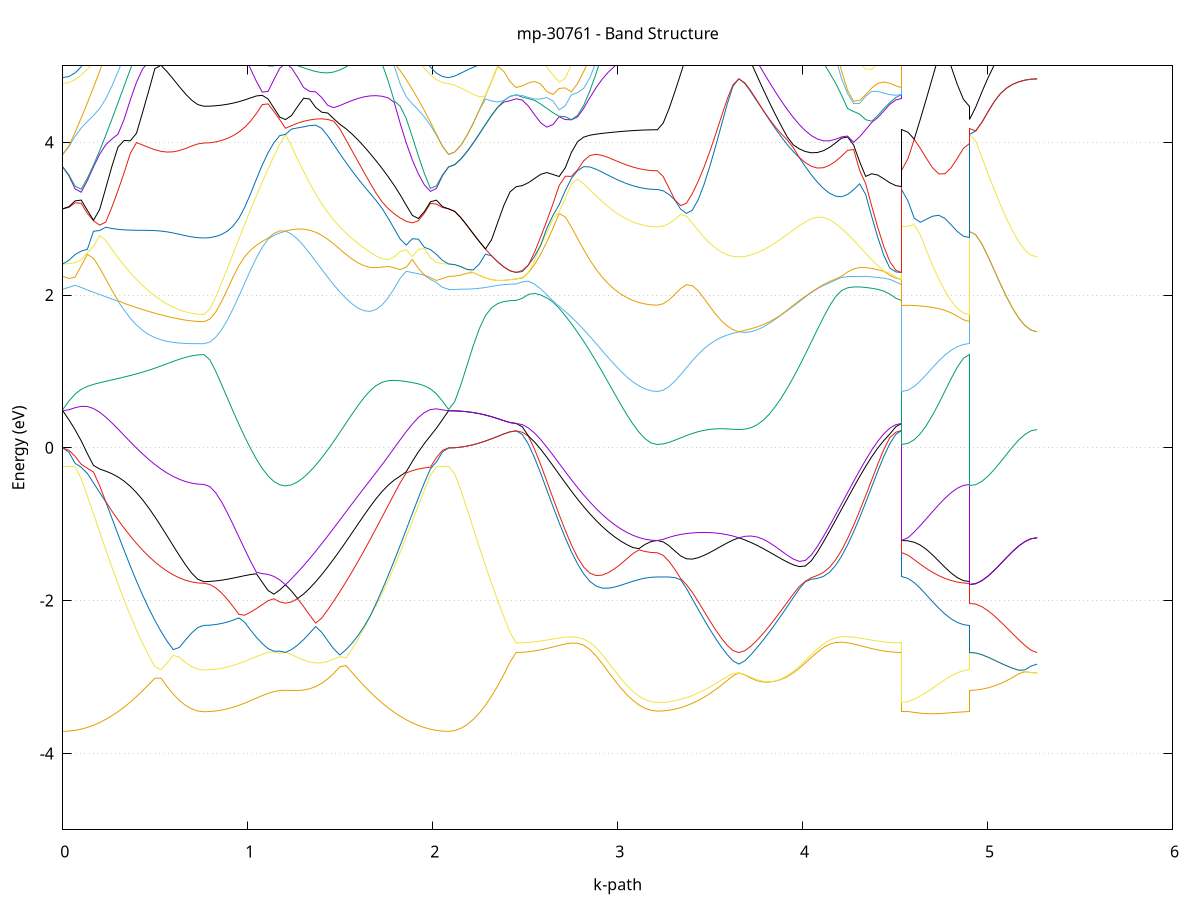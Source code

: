set title 'mp-30761 - Band Structure'
set xlabel 'k-path'
set ylabel 'Energy (eV)'
set grid y
set yrange [-5:5]
set terminal png size 800,600
set output 'mp-30761_bands_gnuplot.png'
plot '-' using 1:2 with lines notitle, '-' using 1:2 with lines notitle, '-' using 1:2 with lines notitle, '-' using 1:2 with lines notitle, '-' using 1:2 with lines notitle, '-' using 1:2 with lines notitle, '-' using 1:2 with lines notitle, '-' using 1:2 with lines notitle, '-' using 1:2 with lines notitle, '-' using 1:2 with lines notitle, '-' using 1:2 with lines notitle, '-' using 1:2 with lines notitle, '-' using 1:2 with lines notitle, '-' using 1:2 with lines notitle, '-' using 1:2 with lines notitle, '-' using 1:2 with lines notitle, '-' using 1:2 with lines notitle, '-' using 1:2 with lines notitle, '-' using 1:2 with lines notitle, '-' using 1:2 with lines notitle, '-' using 1:2 with lines notitle, '-' using 1:2 with lines notitle, '-' using 1:2 with lines notitle, '-' using 1:2 with lines notitle, '-' using 1:2 with lines notitle, '-' using 1:2 with lines notitle, '-' using 1:2 with lines notitle, '-' using 1:2 with lines notitle, '-' using 1:2 with lines notitle, '-' using 1:2 with lines notitle, '-' using 1:2 with lines notitle, '-' using 1:2 with lines notitle, '-' using 1:2 with lines notitle, '-' using 1:2 with lines notitle, '-' using 1:2 with lines notitle, '-' using 1:2 with lines notitle, '-' using 1:2 with lines notitle, '-' using 1:2 with lines notitle, '-' using 1:2 with lines notitle, '-' using 1:2 with lines notitle, '-' using 1:2 with lines notitle, '-' using 1:2 with lines notitle, '-' using 1:2 with lines notitle, '-' using 1:2 with lines notitle, '-' using 1:2 with lines notitle, '-' using 1:2 with lines notitle, '-' using 1:2 with lines notitle, '-' using 1:2 with lines notitle
0.000000 -47.209158
0.033192 -47.209258
0.066384 -47.209258
0.099576 -47.209258
0.132768 -47.209158
0.165960 -47.209158
0.199152 -47.209158
0.232344 -47.209158
0.265536 -47.209158
0.298728 -47.209158
0.331920 -47.209058
0.365112 -47.209058
0.398305 -47.209058
0.431497 -47.209058
0.464689 -47.209058
0.497881 -47.209058
0.531073 -47.208958
0.564265 -47.208958
0.597457 -47.208958
0.630649 -47.208958
0.663841 -47.208958
0.697033 -47.208958
0.730225 -47.208958
0.763417 -47.208958
0.763417 -47.208958
0.794900 -47.208958
0.826383 -47.208958
0.857865 -47.208958
0.889348 -47.208958
0.920831 -47.208958
0.952314 -47.208958
0.983796 -47.208958
1.015279 -47.208958
1.046762 -47.208958
1.078245 -47.208958
1.109728 -47.208958
1.141210 -47.208958
1.172693 -47.208958
1.204176 -47.208958
1.204176 -47.208958
1.236825 -47.208958
1.269474 -47.208958
1.302122 -47.208958
1.334771 -47.208958
1.367420 -47.208958
1.400069 -47.208958
1.432718 -47.208958
1.465366 -47.208958
1.498015 -47.208958
1.530664 -47.208958
1.563313 -47.209058
1.595962 -47.209058
1.628611 -47.209058
1.661259 -47.209058
1.693908 -47.209058
1.726557 -47.209058
1.759206 -47.209158
1.791855 -47.209158
1.824503 -47.209158
1.857152 -47.209158
1.889801 -47.209158
1.922450 -47.209158
1.955099 -47.209158
1.987747 -47.209158
2.020396 -47.209258
2.053045 -47.209258
2.085694 -47.209158
2.085694 -47.209158
2.118934 -47.209258
2.152175 -47.209258
2.185415 -47.209158
2.218655 -47.209158
2.251896 -47.209258
2.285136 -47.209158
2.318376 -47.209258
2.351617 -47.209158
2.384857 -47.209258
2.418097 -47.209158
2.451338 -47.209258
2.451338 -47.209258
2.484530 -47.209258
2.517722 -47.209258
2.550914 -47.209258
2.584106 -47.209158
2.617298 -47.209158
2.650490 -47.209158
2.683682 -47.209158
2.716874 -47.209158
2.750066 -47.209158
2.783258 -47.209058
2.816450 -47.209058
2.849642 -47.209058
2.882834 -47.209058
2.916026 -47.209058
2.949218 -47.209058
2.982410 -47.209058
3.015602 -47.209058
3.048794 -47.209058
3.081986 -47.209058
3.115179 -47.208958
3.148371 -47.208958
3.181563 -47.208958
3.214755 -47.208958
3.214755 -47.208958
3.246237 -47.208958
3.277720 -47.208958
3.309203 -47.208958
3.340686 -47.208958
3.372169 -47.208958
3.403651 -47.208958
3.435134 -47.208958
3.466617 -47.208958
3.498100 -47.208958
3.529582 -47.208958
3.561065 -47.208958
3.592548 -47.208958
3.624031 -47.208958
3.655514 -47.208958
3.655514 -47.208958
3.688162 -47.208958
3.720811 -47.208958
3.753460 -47.208958
3.786109 -47.208958
3.818758 -47.208958
3.851406 -47.208958
3.884055 -47.208958
3.916704 -47.208958
3.949353 -47.208958
3.982002 -47.208958
4.014651 -47.209058
4.047299 -47.209058
4.079948 -47.209058
4.112597 -47.209058
4.145246 -47.209058
4.177895 -47.209058
4.210543 -47.209058
4.243192 -47.209158
4.275841 -47.209158
4.308490 -47.209158
4.341139 -47.209158
4.373787 -47.209158
4.406436 -47.209158
4.439085 -47.209158
4.471734 -47.209258
4.504383 -47.209258
4.537032 -47.209258
4.537032 -47.208958
4.570272 -47.208958
4.603512 -47.208958
4.636753 -47.208958
4.669993 -47.208958
4.703233 -47.208958
4.736474 -47.208958
4.769714 -47.208958
4.802954 -47.208958
4.836195 -47.208958
4.869435 -47.208958
4.902675 -47.208958
4.902675 -47.208958
4.935916 -47.208958
4.969156 -47.208958
5.002396 -47.208958
5.035637 -47.208958
5.068877 -47.208958
5.102117 -47.208958
5.135358 -47.208958
5.168598 -47.208958
5.201838 -47.208958
5.235079 -47.208958
5.268319 -47.208958
e
0.000000 -46.773758
0.033192 -46.773758
0.066384 -46.773758
0.099576 -46.773658
0.132768 -46.773458
0.165960 -46.773258
0.199152 -46.773058
0.232344 -46.772758
0.265536 -46.772458
0.298728 -46.772158
0.331920 -46.771758
0.365112 -46.771458
0.398305 -46.771058
0.431497 -46.770658
0.464689 -46.770258
0.497881 -46.769758
0.531073 -46.769358
0.564265 -46.769058
0.597457 -46.768658
0.630649 -46.768258
0.663841 -46.767958
0.697033 -46.767758
0.730225 -46.767558
0.763417 -46.767558
0.763417 -46.767558
0.794900 -46.767558
0.826383 -46.767458
0.857865 -46.767458
0.889348 -46.767358
0.920831 -46.767258
0.952314 -46.767158
0.983796 -46.766958
1.015279 -46.766858
1.046762 -46.766658
1.078245 -46.766458
1.109728 -46.766258
1.141210 -46.766058
1.172693 -46.765858
1.204176 -46.765658
1.204176 -46.765658
1.236825 -46.765858
1.269474 -46.766158
1.302122 -46.766458
1.334771 -46.766758
1.367420 -46.767058
1.400069 -46.767458
1.432718 -46.767858
1.465366 -46.768258
1.498015 -46.768658
1.530664 -46.769058
1.563313 -46.769458
1.595962 -46.769858
1.628611 -46.770358
1.661259 -46.770658
1.693908 -46.771158
1.726557 -46.771558
1.759206 -46.771858
1.791855 -46.772258
1.824503 -46.772558
1.857152 -46.772758
1.889801 -46.773058
1.922450 -46.773258
1.955099 -46.773458
1.987747 -46.773658
2.020396 -46.773758
2.053045 -46.773758
2.085694 -46.773758
2.085694 -46.773758
2.118934 -46.773858
2.152175 -46.773758
2.185415 -46.773758
2.218655 -46.773758
2.251896 -46.773858
2.285136 -46.773858
2.318376 -46.773858
2.351617 -46.773858
2.384857 -46.773858
2.418097 -46.773858
2.451338 -46.773858
2.451338 -46.773858
2.484530 -46.773858
2.517722 -46.773758
2.550914 -46.773658
2.584106 -46.773458
2.617298 -46.773258
2.650490 -46.773058
2.683682 -46.772758
2.716874 -46.772458
2.750066 -46.772158
2.783258 -46.771858
2.816450 -46.771458
2.849642 -46.771058
2.882834 -46.770658
2.916026 -46.770258
2.949218 -46.769858
2.982410 -46.769458
3.015602 -46.768958
3.048794 -46.768658
3.081986 -46.768358
3.115179 -46.767958
3.148371 -46.767758
3.181563 -46.767558
3.214755 -46.767558
3.214755 -46.767558
3.246237 -46.767558
3.277720 -46.767458
3.309203 -46.767458
3.340686 -46.767358
3.372169 -46.767258
3.403651 -46.767058
3.435134 -46.766958
3.466617 -46.766858
3.498100 -46.766658
3.529582 -46.766458
3.561065 -46.766258
3.592548 -46.766058
3.624031 -46.765858
3.655514 -46.765658
3.655514 -46.765658
3.688162 -46.765858
3.720811 -46.766158
3.753460 -46.766458
3.786109 -46.766758
3.818758 -46.767058
3.851406 -46.767458
3.884055 -46.767858
3.916704 -46.768258
3.949353 -46.768658
3.982002 -46.769058
4.014651 -46.769458
4.047299 -46.769858
4.079948 -46.770258
4.112597 -46.770658
4.145246 -46.771058
4.177895 -46.771458
4.210543 -46.771858
4.243192 -46.772158
4.275841 -46.772558
4.308490 -46.772858
4.341139 -46.773058
4.373787 -46.773358
4.406436 -46.773558
4.439085 -46.773658
4.471734 -46.773758
4.504383 -46.773858
4.537032 -46.773858
4.537032 -46.767558
4.570272 -46.767558
4.603512 -46.767558
4.636753 -46.767558
4.669993 -46.767558
4.703233 -46.767558
4.736474 -46.767558
4.769714 -46.767558
4.802954 -46.767558
4.836195 -46.767558
4.869435 -46.767558
4.902675 -46.767558
4.902675 -46.765658
4.935916 -46.765658
4.969156 -46.765658
5.002396 -46.765658
5.035637 -46.765658
5.068877 -46.765658
5.102117 -46.765658
5.135358 -46.765658
5.168598 -46.765658
5.201838 -46.765658
5.235079 -46.765658
5.268319 -46.765658
e
0.000000 -46.763558
0.033192 -46.763558
0.066384 -46.763558
0.099576 -46.763558
0.132768 -46.763558
0.165960 -46.763458
0.199152 -46.763458
0.232344 -46.763458
0.265536 -46.763458
0.298728 -46.763458
0.331920 -46.763458
0.365112 -46.763558
0.398305 -46.763558
0.431497 -46.763558
0.464689 -46.763658
0.497881 -46.763758
0.531073 -46.763858
0.564265 -46.763958
0.597457 -46.764058
0.630649 -46.764258
0.663841 -46.764358
0.697033 -46.764458
0.730225 -46.764558
0.763417 -46.764558
0.763417 -46.764558
0.794900 -46.764558
0.826383 -46.764558
0.857865 -46.764558
0.889348 -46.764558
0.920831 -46.764658
0.952314 -46.764658
0.983796 -46.764758
1.015279 -46.764758
1.046762 -46.764858
1.078245 -46.764958
1.109728 -46.765158
1.141210 -46.765258
1.172693 -46.765458
1.204176 -46.765658
1.204176 -46.765658
1.236825 -46.765458
1.269474 -46.765258
1.302122 -46.765058
1.334771 -46.764858
1.367420 -46.764658
1.400069 -46.764458
1.432718 -46.764258
1.465366 -46.764158
1.498015 -46.763958
1.530664 -46.763858
1.563313 -46.763758
1.595962 -46.763658
1.628611 -46.763658
1.661259 -46.763558
1.693908 -46.763558
1.726557 -46.763458
1.759206 -46.763458
1.791855 -46.763458
1.824503 -46.763458
1.857152 -46.763458
1.889801 -46.763458
1.922450 -46.763458
1.955099 -46.763458
1.987747 -46.763558
2.020396 -46.763558
2.053045 -46.763558
2.085694 -46.763558
2.085694 -46.763558
2.118934 -46.763558
2.152175 -46.763558
2.185415 -46.763558
2.218655 -46.763558
2.251896 -46.763558
2.285136 -46.763458
2.318376 -46.763458
2.351617 -46.763458
2.384857 -46.763458
2.418097 -46.763458
2.451338 -46.763458
2.451338 -46.763458
2.484530 -46.763458
2.517722 -46.763458
2.550914 -46.763458
2.584106 -46.763458
2.617298 -46.763458
2.650490 -46.763458
2.683682 -46.763458
2.716874 -46.763458
2.750066 -46.763458
2.783258 -46.763458
2.816450 -46.763558
2.849642 -46.763558
2.882834 -46.763658
2.916026 -46.763658
2.949218 -46.763758
2.982410 -46.763858
3.015602 -46.763958
3.048794 -46.764058
3.081986 -46.764258
3.115179 -46.764358
3.148371 -46.764458
3.181563 -46.764558
3.214755 -46.764558
3.214755 -46.764558
3.246237 -46.764558
3.277720 -46.764558
3.309203 -46.764558
3.340686 -46.764658
3.372169 -46.764658
3.403651 -46.764658
3.435134 -46.764758
3.466617 -46.764858
3.498100 -46.764958
3.529582 -46.765058
3.561065 -46.765158
3.592548 -46.765358
3.624031 -46.765458
3.655514 -46.765658
3.655514 -46.765658
3.688162 -46.765458
3.720811 -46.765258
3.753460 -46.765058
3.786109 -46.764858
3.818758 -46.764658
3.851406 -46.764458
3.884055 -46.764258
3.916704 -46.764158
3.949353 -46.764058
3.982002 -46.763858
4.014651 -46.763758
4.047299 -46.763758
4.079948 -46.763658
4.112597 -46.763558
4.145246 -46.763558
4.177895 -46.763458
4.210543 -46.763458
4.243192 -46.763458
4.275841 -46.763458
4.308490 -46.763458
4.341139 -46.763458
4.373787 -46.763458
4.406436 -46.763458
4.439085 -46.763458
4.471734 -46.763458
4.504383 -46.763458
4.537032 -46.763458
4.537032 -46.764558
4.570272 -46.764558
4.603512 -46.764558
4.636753 -46.764558
4.669993 -46.764558
4.703233 -46.764558
4.736474 -46.764558
4.769714 -46.764558
4.802954 -46.764558
4.836195 -46.764558
4.869435 -46.764558
4.902675 -46.764558
4.902675 -46.765658
4.935916 -46.765658
4.969156 -46.765658
5.002396 -46.765658
5.035637 -46.765658
5.068877 -46.765658
5.102117 -46.765658
5.135358 -46.765658
5.168598 -46.765658
5.201838 -46.765658
5.235079 -46.765658
5.268319 -46.765658
e
0.000000 -46.738158
0.033192 -46.738258
0.066384 -46.738258
0.099576 -46.738358
0.132768 -46.738358
0.165960 -46.738458
0.199152 -46.738558
0.232344 -46.738658
0.265536 -46.738858
0.298728 -46.738958
0.331920 -46.739158
0.365112 -46.739358
0.398305 -46.739558
0.431497 -46.739658
0.464689 -46.739858
0.497881 -46.740058
0.531073 -46.740158
0.564265 -46.740358
0.597457 -46.740458
0.630649 -46.740658
0.663841 -46.740758
0.697033 -46.740758
0.730225 -46.740858
0.763417 -46.740858
0.763417 -46.740858
0.794900 -46.740858
0.826383 -46.740858
0.857865 -46.740858
0.889348 -46.740958
0.920831 -46.740958
0.952314 -46.741058
0.983796 -46.741058
1.015279 -46.741158
1.046762 -46.741158
1.078245 -46.741258
1.109728 -46.741258
1.141210 -46.741358
1.172693 -46.741358
1.204176 -46.741358
1.204176 -46.741358
1.236825 -46.741358
1.269474 -46.741258
1.302122 -46.741258
1.334771 -46.741158
1.367420 -46.741058
1.400069 -46.740958
1.432718 -46.740858
1.465366 -46.740758
1.498015 -46.740558
1.530664 -46.740358
1.563313 -46.740258
1.595962 -46.740058
1.628611 -46.739858
1.661259 -46.739658
1.693908 -46.739458
1.726557 -46.739358
1.759206 -46.739158
1.791855 -46.738958
1.824503 -46.738858
1.857152 -46.738658
1.889801 -46.738558
1.922450 -46.738458
1.955099 -46.738358
1.987747 -46.738358
2.020396 -46.738258
2.053045 -46.738258
2.085694 -46.738158
2.085694 -46.738158
2.118934 -46.738258
2.152175 -46.738258
2.185415 -46.738258
2.218655 -46.738258
2.251896 -46.738258
2.285136 -46.738158
2.318376 -46.738258
2.351617 -46.738258
2.384857 -46.738258
2.418097 -46.738258
2.451338 -46.738258
2.451338 -46.738258
2.484530 -46.738258
2.517722 -46.738258
2.550914 -46.738358
2.584106 -46.738458
2.617298 -46.738458
2.650490 -46.738658
2.683682 -46.738758
2.716874 -46.738858
2.750066 -46.739058
2.783258 -46.739258
2.816450 -46.739358
2.849642 -46.739558
2.882834 -46.739758
2.916026 -46.739958
2.949218 -46.740158
2.982410 -46.740258
3.015602 -46.740458
3.048794 -46.740558
3.081986 -46.740758
3.115179 -46.740858
3.148371 -46.740858
3.181563 -46.740958
3.214755 -46.740858
3.214755 -46.740858
3.246237 -46.740958
3.277720 -46.740958
3.309203 -46.740958
3.340686 -46.740958
3.372169 -46.741058
3.403651 -46.741058
3.435134 -46.741158
3.466617 -46.741258
3.498100 -46.741258
3.529582 -46.741358
3.561065 -46.741358
3.592548 -46.741458
3.624031 -46.741458
3.655514 -46.741358
3.655514 -46.741358
3.688162 -46.741458
3.720811 -46.741358
3.753460 -46.741358
3.786109 -46.741258
3.818758 -46.741158
3.851406 -46.741058
3.884055 -46.740958
3.916704 -46.740758
3.949353 -46.740658
3.982002 -46.740458
4.014651 -46.740258
4.047299 -46.740158
4.079948 -46.739958
4.112597 -46.739758
4.145246 -46.739558
4.177895 -46.739358
4.210543 -46.739158
4.243192 -46.739058
4.275841 -46.738858
4.308490 -46.738758
4.341139 -46.738658
4.373787 -46.738458
4.406436 -46.738358
4.439085 -46.738358
4.471734 -46.738258
4.504383 -46.738258
4.537032 -46.738258
4.537032 -46.740858
4.570272 -46.740958
4.603512 -46.740958
4.636753 -46.740958
4.669993 -46.740858
4.703233 -46.740858
4.736474 -46.740858
4.769714 -46.740858
4.802954 -46.740858
4.836195 -46.740858
4.869435 -46.740858
4.902675 -46.740858
4.902675 -46.741358
4.935916 -46.741358
4.969156 -46.741358
5.002396 -46.741358
5.035637 -46.741358
5.068877 -46.741358
5.102117 -46.741358
5.135358 -46.741358
5.168598 -46.741458
5.201838 -46.741358
5.235079 -46.741458
5.268319 -46.741358
e
0.000000 -46.735158
0.033192 -46.735158
0.066384 -46.735158
0.099576 -46.735258
0.132768 -46.735358
0.165960 -46.735358
0.199152 -46.735558
0.232344 -46.735658
0.265536 -46.735858
0.298728 -46.735958
0.331920 -46.736158
0.365112 -46.736258
0.398305 -46.736458
0.431497 -46.736658
0.464689 -46.736758
0.497881 -46.736958
0.531073 -46.737058
0.564265 -46.737258
0.597457 -46.737358
0.630649 -46.737458
0.663841 -46.737458
0.697033 -46.737558
0.730225 -46.737558
0.763417 -46.737658
0.763417 -46.737658
0.794900 -46.737558
0.826383 -46.737558
0.857865 -46.737558
0.889348 -46.737658
0.920831 -46.737658
0.952314 -46.737658
0.983796 -46.737658
1.015279 -46.737758
1.046762 -46.737758
1.078245 -46.737758
1.109728 -46.737758
1.141210 -46.737858
1.172693 -46.737858
1.204176 -46.737858
1.204176 -46.737858
1.236825 -46.737858
1.269474 -46.737858
1.302122 -46.737758
1.334771 -46.737758
1.367420 -46.737658
1.400069 -46.737658
1.432718 -46.737558
1.465366 -46.737458
1.498015 -46.737358
1.530664 -46.737258
1.563313 -46.737058
1.595962 -46.736958
1.628611 -46.736758
1.661259 -46.736558
1.693908 -46.736458
1.726557 -46.736258
1.759206 -46.736158
1.791855 -46.735958
1.824503 -46.735758
1.857152 -46.735658
1.889801 -46.735558
1.922450 -46.735358
1.955099 -46.735358
1.987747 -46.735258
2.020396 -46.735158
2.053045 -46.735158
2.085694 -46.735158
2.085694 -46.735158
2.118934 -46.735158
2.152175 -46.735158
2.185415 -46.735158
2.218655 -46.735158
2.251896 -46.735158
2.285136 -46.735158
2.318376 -46.735158
2.351617 -46.735158
2.384857 -46.735158
2.418097 -46.735158
2.451338 -46.735158
2.451338 -46.735158
2.484530 -46.735158
2.517722 -46.735258
2.550914 -46.735258
2.584106 -46.735358
2.617298 -46.735458
2.650490 -46.735558
2.683682 -46.735658
2.716874 -46.735758
2.750066 -46.735858
2.783258 -46.736058
2.816450 -46.736258
2.849642 -46.736458
2.882834 -46.736558
2.916026 -46.736758
2.949218 -46.736858
2.982410 -46.737058
3.015602 -46.737158
3.048794 -46.737258
3.081986 -46.737358
3.115179 -46.737458
3.148371 -46.737458
3.181563 -46.737558
3.214755 -46.737558
3.214755 -46.737558
3.246237 -46.737558
3.277720 -46.737558
3.309203 -46.737558
3.340686 -46.737558
3.372169 -46.737558
3.403651 -46.737558
3.435134 -46.737658
3.466617 -46.737658
3.498100 -46.737658
3.529582 -46.737758
3.561065 -46.737758
3.592548 -46.737758
3.624031 -46.737758
3.655514 -46.737758
3.655514 -46.737758
3.688162 -46.737758
3.720811 -46.737758
3.753460 -46.737758
3.786109 -46.737658
3.818758 -46.737658
3.851406 -46.737558
3.884055 -46.737458
3.916704 -46.737358
3.949353 -46.737258
3.982002 -46.737158
4.014651 -46.736958
4.047299 -46.736858
4.079948 -46.736658
4.112597 -46.736558
4.145246 -46.736358
4.177895 -46.736158
4.210543 -46.736058
4.243192 -46.735858
4.275841 -46.735758
4.308490 -46.735658
4.341139 -46.735558
4.373787 -46.735458
4.406436 -46.735358
4.439085 -46.735258
4.471734 -46.735258
4.504383 -46.735158
4.537032 -46.735158
4.537032 -46.737558
4.570272 -46.737558
4.603512 -46.737558
4.636753 -46.737558
4.669993 -46.737558
4.703233 -46.737558
4.736474 -46.737558
4.769714 -46.737558
4.802954 -46.737558
4.836195 -46.737558
4.869435 -46.737558
4.902675 -46.737658
4.902675 -46.737858
4.935916 -46.737858
4.969156 -46.737858
5.002396 -46.737858
5.035637 -46.737858
5.068877 -46.737858
5.102117 -46.737858
5.135358 -46.737758
5.168598 -46.737758
5.201838 -46.737758
5.235079 -46.737758
5.268319 -46.737758
e
0.000000 -46.591758
0.033192 -46.591758
0.066384 -46.591758
0.099576 -46.591758
0.132768 -46.591758
0.165960 -46.591658
0.199152 -46.591658
0.232344 -46.591558
0.265536 -46.591558
0.298728 -46.591458
0.331920 -46.591358
0.365112 -46.591358
0.398305 -46.591258
0.431497 -46.591158
0.464689 -46.591058
0.497881 -46.590958
0.531073 -46.590858
0.564265 -46.590858
0.597457 -46.590758
0.630649 -46.590658
0.663841 -46.590558
0.697033 -46.590558
0.730225 -46.590458
0.763417 -46.590558
0.763417 -46.590558
0.794900 -46.590458
0.826383 -46.590458
0.857865 -46.590458
0.889348 -46.590458
0.920831 -46.590358
0.952314 -46.590358
0.983796 -46.590258
1.015279 -46.590258
1.046762 -46.590158
1.078245 -46.590058
1.109728 -46.589958
1.141210 -46.589958
1.172693 -46.589858
1.204176 -46.589758
1.204176 -46.589758
1.236825 -46.589858
1.269474 -46.589958
1.302122 -46.590058
1.334771 -46.590158
1.367420 -46.590258
1.400069 -46.590358
1.432718 -46.590458
1.465366 -46.590558
1.498015 -46.590658
1.530664 -46.590858
1.563313 -46.590858
1.595962 -46.590958
1.628611 -46.591058
1.661259 -46.591158
1.693908 -46.591258
1.726557 -46.591358
1.759206 -46.591458
1.791855 -46.591458
1.824503 -46.591558
1.857152 -46.591558
1.889801 -46.591658
1.922450 -46.591658
1.955099 -46.591758
1.987747 -46.591758
2.020396 -46.591758
2.053045 -46.591758
2.085694 -46.591758
2.085694 -46.591758
2.118934 -46.591758
2.152175 -46.591858
2.185415 -46.591758
2.218655 -46.591758
2.251896 -46.591758
2.285136 -46.591758
2.318376 -46.591758
2.351617 -46.591758
2.384857 -46.591758
2.418097 -46.591758
2.451338 -46.591758
2.451338 -46.591758
2.484530 -46.591758
2.517722 -46.591758
2.550914 -46.591758
2.584106 -46.591758
2.617298 -46.591658
2.650490 -46.591658
2.683682 -46.591558
2.716874 -46.591558
2.750066 -46.591458
2.783258 -46.591358
2.816450 -46.591358
2.849642 -46.591258
2.882834 -46.591158
2.916026 -46.591058
2.949218 -46.590958
2.982410 -46.590958
3.015602 -46.590858
3.048794 -46.590758
3.081986 -46.590658
3.115179 -46.590558
3.148371 -46.590558
3.181563 -46.590458
3.214755 -46.590458
3.214755 -46.590458
3.246237 -46.590458
3.277720 -46.590458
3.309203 -46.590458
3.340686 -46.590358
3.372169 -46.590358
3.403651 -46.590358
3.435134 -46.590258
3.466617 -46.590258
3.498100 -46.590158
3.529582 -46.590058
3.561065 -46.590058
3.592548 -46.589958
3.624031 -46.589858
3.655514 -46.589758
3.655514 -46.589758
3.688162 -46.589858
3.720811 -46.589958
3.753460 -46.590058
3.786109 -46.590158
3.818758 -46.590258
3.851406 -46.590358
3.884055 -46.590458
3.916704 -46.590558
3.949353 -46.590658
3.982002 -46.590758
4.014651 -46.590958
4.047299 -46.590958
4.079948 -46.591058
4.112597 -46.591158
4.145246 -46.591258
4.177895 -46.591358
4.210543 -46.591358
4.243192 -46.591458
4.275841 -46.591558
4.308490 -46.591558
4.341139 -46.591658
4.373787 -46.591658
4.406436 -46.591658
4.439085 -46.591758
4.471734 -46.591758
4.504383 -46.591758
4.537032 -46.591758
4.537032 -46.590458
4.570272 -46.590458
4.603512 -46.590458
4.636753 -46.590458
4.669993 -46.590458
4.703233 -46.590458
4.736474 -46.590458
4.769714 -46.590458
4.802954 -46.590558
4.836195 -46.590458
4.869435 -46.590458
4.902675 -46.590558
4.902675 -46.589758
4.935916 -46.589758
4.969156 -46.589758
5.002396 -46.589758
5.035637 -46.589758
5.068877 -46.589758
5.102117 -46.589758
5.135358 -46.589758
5.168598 -46.589758
5.201838 -46.589758
5.235079 -46.589758
5.268319 -46.589758
e
0.000000 -46.587458
0.033192 -46.587458
0.066384 -46.587458
0.099576 -46.587558
0.132768 -46.587558
0.165960 -46.587558
0.199152 -46.587558
0.232344 -46.587658
0.265536 -46.587758
0.298728 -46.587858
0.331920 -46.587858
0.365112 -46.587958
0.398305 -46.588058
0.431497 -46.588158
0.464689 -46.588258
0.497881 -46.588358
0.531073 -46.588458
0.564265 -46.588558
0.597457 -46.588658
0.630649 -46.588758
0.663841 -46.588858
0.697033 -46.588858
0.730225 -46.588958
0.763417 -46.588958
0.763417 -46.588958
0.794900 -46.588958
0.826383 -46.588958
0.857865 -46.588958
0.889348 -46.588958
0.920831 -46.589058
0.952314 -46.589058
0.983796 -46.589158
1.015279 -46.589258
1.046762 -46.589258
1.078245 -46.589358
1.109728 -46.589458
1.141210 -46.589558
1.172693 -46.589658
1.204176 -46.589758
1.204176 -46.589758
1.236825 -46.589658
1.269474 -46.589458
1.302122 -46.589358
1.334771 -46.589258
1.367420 -46.589158
1.400069 -46.589058
1.432718 -46.588958
1.465366 -46.588858
1.498015 -46.588758
1.530664 -46.588558
1.563313 -46.588458
1.595962 -46.588358
1.628611 -46.588258
1.661259 -46.588158
1.693908 -46.588058
1.726557 -46.587958
1.759206 -46.587858
1.791855 -46.587858
1.824503 -46.587758
1.857152 -46.587658
1.889801 -46.587558
1.922450 -46.587558
1.955099 -46.587558
1.987747 -46.587458
2.020396 -46.587458
2.053045 -46.587458
2.085694 -46.587458
2.085694 -46.587458
2.118934 -46.587458
2.152175 -46.587458
2.185415 -46.587458
2.218655 -46.587458
2.251896 -46.587458
2.285136 -46.587458
2.318376 -46.587458
2.351617 -46.587458
2.384857 -46.587558
2.418097 -46.587458
2.451338 -46.587558
2.451338 -46.587558
2.484530 -46.587458
2.517722 -46.587558
2.550914 -46.587558
2.584106 -46.587558
2.617298 -46.587558
2.650490 -46.587658
2.683682 -46.587658
2.716874 -46.587758
2.750066 -46.587858
2.783258 -46.587858
2.816450 -46.587958
2.849642 -46.588058
2.882834 -46.588158
2.916026 -46.588258
2.949218 -46.588358
2.982410 -46.588458
3.015602 -46.588558
3.048794 -46.588658
3.081986 -46.588758
3.115179 -46.588858
3.148371 -46.588958
3.181563 -46.588958
3.214755 -46.588958
3.214755 -46.588958
3.246237 -46.588958
3.277720 -46.588958
3.309203 -46.588958
3.340686 -46.589058
3.372169 -46.589058
3.403651 -46.589058
3.435134 -46.589158
3.466617 -46.589258
3.498100 -46.589258
3.529582 -46.589358
3.561065 -46.589458
3.592548 -46.589558
3.624031 -46.589658
3.655514 -46.589758
3.655514 -46.589758
3.688162 -46.589658
3.720811 -46.589558
3.753460 -46.589458
3.786109 -46.589258
3.818758 -46.589158
3.851406 -46.589058
3.884055 -46.588958
3.916704 -46.588858
3.949353 -46.588658
3.982002 -46.588558
4.014651 -46.588458
4.047299 -46.588358
4.079948 -46.588258
4.112597 -46.588158
4.145246 -46.588058
4.177895 -46.587958
4.210543 -46.587858
4.243192 -46.587858
4.275841 -46.587758
4.308490 -46.587658
4.341139 -46.587658
4.373787 -46.587558
4.406436 -46.587558
4.439085 -46.587558
4.471734 -46.587558
4.504383 -46.587458
4.537032 -46.587558
4.537032 -46.588958
4.570272 -46.588958
4.603512 -46.588958
4.636753 -46.588958
4.669993 -46.588958
4.703233 -46.588958
4.736474 -46.588958
4.769714 -46.588958
4.802954 -46.588958
4.836195 -46.588958
4.869435 -46.588958
4.902675 -46.588958
4.902675 -46.589758
4.935916 -46.589758
4.969156 -46.589758
5.002396 -46.589758
5.035637 -46.589758
5.068877 -46.589758
5.102117 -46.589758
5.135358 -46.589758
5.168598 -46.589758
5.201838 -46.589758
5.235079 -46.589758
5.268319 -46.589758
e
0.000000 -16.717858
0.033192 -16.717758
0.066384 -16.717758
0.099576 -16.717658
0.132768 -16.717558
0.165960 -16.717358
0.199152 -16.717258
0.232344 -16.717158
0.265536 -16.716958
0.298728 -16.716858
0.331920 -16.716658
0.365112 -16.716558
0.398305 -16.716458
0.431497 -16.716358
0.464689 -16.716258
0.497881 -16.716158
0.531073 -16.716158
0.564265 -16.716058
0.597457 -16.716058
0.630649 -16.716058
0.663841 -16.715958
0.697033 -16.715958
0.730225 -16.715958
0.763417 -16.715958
0.763417 -16.715958
0.794900 -16.715858
0.826383 -16.715658
0.857865 -16.715258
0.889348 -16.714658
0.920831 -16.714058
0.952314 -16.713258
0.983796 -16.712358
1.015279 -16.711458
1.046762 -16.710558
1.078245 -16.709658
1.109728 -16.708758
1.141210 -16.707858
1.172693 -16.707158
1.204176 -16.706558
1.204176 -16.706558
1.236825 -16.706958
1.269474 -16.707458
1.302122 -16.707958
1.334771 -16.708458
1.367420 -16.709058
1.400069 -16.709658
1.432718 -16.710358
1.465366 -16.711058
1.498015 -16.711658
1.530664 -16.712258
1.563313 -16.712858
1.595962 -16.713458
1.628611 -16.714058
1.661259 -16.714558
1.693908 -16.715058
1.726557 -16.715458
1.759206 -16.715858
1.791855 -16.716258
1.824503 -16.716558
1.857152 -16.716858
1.889801 -16.717058
1.922450 -16.717358
1.955099 -16.717458
1.987747 -16.717658
2.020396 -16.717758
2.053045 -16.717758
2.085694 -16.717858
2.085694 -16.717858
2.118934 -16.717858
2.152175 -16.717858
2.185415 -16.717958
2.218655 -16.718058
2.251896 -16.718158
2.285136 -16.718258
2.318376 -16.718358
2.351617 -16.718358
2.384857 -16.718458
2.418097 -16.718458
2.451338 -16.718458
2.451338 -16.718458
2.484530 -16.718458
2.517722 -16.718458
2.550914 -16.718358
2.584106 -16.718158
2.617298 -16.718058
2.650490 -16.717858
2.683682 -16.717658
2.716874 -16.717458
2.750066 -16.717258
2.783258 -16.717058
2.816450 -16.716858
2.849642 -16.716758
2.882834 -16.716558
2.916026 -16.716358
2.949218 -16.716258
2.982410 -16.716158
3.015602 -16.716058
3.048794 -16.715958
3.081986 -16.715958
3.115179 -16.715858
3.148371 -16.715858
3.181563 -16.715858
3.214755 -16.715758
3.214755 -16.715758
3.246237 -16.715758
3.277720 -16.715458
3.309203 -16.715058
3.340686 -16.714558
3.372169 -16.713858
3.403651 -16.713058
3.435134 -16.712258
3.466617 -16.711358
3.498100 -16.710358
3.529582 -16.709458
3.561065 -16.708558
3.592548 -16.707758
3.624031 -16.707058
3.655514 -16.706658
3.655514 -16.706658
3.688162 -16.706958
3.720811 -16.707458
3.753460 -16.708058
3.786109 -16.708758
3.818758 -16.709358
3.851406 -16.710058
3.884055 -16.710758
3.916704 -16.711458
3.949353 -16.712158
3.982002 -16.712758
4.014651 -16.713358
4.047299 -16.713958
4.079948 -16.714558
4.112597 -16.715058
4.145246 -16.715558
4.177895 -16.716058
4.210543 -16.716458
4.243192 -16.716858
4.275841 -16.717158
4.308490 -16.717558
4.341139 -16.717758
4.373787 -16.717958
4.406436 -16.718158
4.439085 -16.718358
4.471734 -16.718458
4.504383 -16.718458
4.537032 -16.718458
4.537032 -16.715758
4.570272 -16.715858
4.603512 -16.715858
4.636753 -16.715858
4.669993 -16.715858
4.703233 -16.715858
4.736474 -16.715858
4.769714 -16.715958
4.802954 -16.715958
4.836195 -16.715958
4.869435 -16.715958
4.902675 -16.715958
4.902675 -16.706558
4.935916 -16.706458
4.969156 -16.706458
5.002396 -16.706458
5.035637 -16.706558
5.068877 -16.706558
5.102117 -16.706558
5.135358 -16.706558
5.168598 -16.706658
5.201838 -16.706658
5.235079 -16.706658
5.268319 -16.706658
e
0.000000 -16.717858
0.033192 -16.717758
0.066384 -16.717558
0.099576 -16.717158
0.132768 -16.716658
0.165960 -16.716358
0.199152 -16.716158
0.232344 -16.715958
0.265536 -16.715758
0.298728 -16.715558
0.331920 -16.715358
0.365112 -16.715158
0.398305 -16.714958
0.431497 -16.714858
0.464689 -16.714658
0.497881 -16.714558
0.531073 -16.714458
0.564265 -16.714358
0.597457 -16.714258
0.630649 -16.714258
0.663841 -16.714158
0.697033 -16.714158
0.730225 -16.714058
0.763417 -16.714058
0.763417 -16.714058
0.794900 -16.714058
0.826383 -16.713758
0.857865 -16.713358
0.889348 -16.712858
0.920831 -16.712158
0.952314 -16.711458
0.983796 -16.710558
1.015279 -16.709658
1.046762 -16.708858
1.078245 -16.708058
1.109728 -16.707258
1.141210 -16.706758
1.172693 -16.706458
1.204176 -16.706458
1.204176 -16.706458
1.236825 -16.706758
1.269474 -16.707258
1.302122 -16.707758
1.334771 -16.708358
1.367420 -16.709058
1.400069 -16.709558
1.432718 -16.710158
1.465366 -16.710758
1.498015 -16.711258
1.530664 -16.711858
1.563313 -16.712358
1.595962 -16.712858
1.628611 -16.713358
1.661259 -16.713858
1.693908 -16.714258
1.726557 -16.714658
1.759206 -16.715058
1.791855 -16.715458
1.824503 -16.715758
1.857152 -16.716058
1.889801 -16.716258
1.922450 -16.716558
1.955099 -16.716758
1.987747 -16.717158
2.020396 -16.717558
2.053045 -16.717758
2.085694 -16.717858
2.085694 -16.717858
2.118934 -16.717858
2.152175 -16.717858
2.185415 -16.717958
2.218655 -16.718058
2.251896 -16.718158
2.285136 -16.718258
2.318376 -16.718358
2.351617 -16.718358
2.384857 -16.718458
2.418097 -16.718458
2.451338 -16.718458
2.451338 -16.718458
2.484530 -16.718358
2.517722 -16.718158
2.550914 -16.717758
2.584106 -16.717258
2.617298 -16.716558
2.650490 -16.715858
2.683682 -16.715558
2.716874 -16.715458
2.750066 -16.715258
2.783258 -16.715158
2.816450 -16.714958
2.849642 -16.714858
2.882834 -16.714758
2.916026 -16.714658
2.949218 -16.714558
2.982410 -16.714558
3.015602 -16.714458
3.048794 -16.714458
3.081986 -16.714358
3.115179 -16.714358
3.148371 -16.714358
3.181563 -16.714358
3.214755 -16.714358
3.214755 -16.714358
3.246237 -16.714258
3.277720 -16.713958
3.309203 -16.713558
3.340686 -16.713058
3.372169 -16.712358
3.403651 -16.711658
3.435134 -16.710858
3.466617 -16.709958
3.498100 -16.709058
3.529582 -16.708258
3.561065 -16.707558
3.592548 -16.706958
3.624031 -16.706658
3.655514 -16.706658
3.655514 -16.706658
3.688162 -16.706758
3.720811 -16.707158
3.753460 -16.707558
3.786109 -16.708158
3.818758 -16.708658
3.851406 -16.709158
3.884055 -16.709758
3.916704 -16.710258
3.949353 -16.710858
3.982002 -16.711358
4.014651 -16.711858
4.047299 -16.712358
4.079948 -16.712858
4.112597 -16.713358
4.145246 -16.713758
4.177895 -16.714158
4.210543 -16.714558
4.243192 -16.714858
4.275841 -16.715158
4.308490 -16.715458
4.341139 -16.715958
4.373787 -16.716658
4.406436 -16.717358
4.439085 -16.717858
4.471734 -16.718158
4.504383 -16.718458
4.537032 -16.718458
4.537032 -16.714358
4.570272 -16.714358
4.603512 -16.714258
4.636753 -16.714258
4.669993 -16.714258
4.703233 -16.714258
4.736474 -16.714158
4.769714 -16.714158
4.802954 -16.714158
4.836195 -16.714158
4.869435 -16.714158
4.902675 -16.714058
4.902675 -16.706458
4.935916 -16.706458
4.969156 -16.706458
5.002396 -16.706458
5.035637 -16.706558
5.068877 -16.706558
5.102117 -16.706558
5.135358 -16.706558
5.168598 -16.706658
5.201838 -16.706658
5.235079 -16.706658
5.268319 -16.706658
e
0.000000 -16.716858
0.033192 -16.716858
0.066384 -16.716758
0.099576 -16.716658
0.132768 -16.716558
0.165960 -16.715958
0.199152 -16.715258
0.232344 -16.714458
0.265536 -16.713458
0.298728 -16.712558
0.331920 -16.711558
0.365112 -16.710458
0.398305 -16.709458
0.431497 -16.708558
0.464689 -16.707558
0.497881 -16.706758
0.531073 -16.705958
0.564265 -16.705258
0.597457 -16.704658
0.630649 -16.704158
0.663841 -16.703758
0.697033 -16.703558
0.730225 -16.703358
0.763417 -16.703358
0.763417 -16.703358
0.794900 -16.703358
0.826383 -16.703358
0.857865 -16.703458
0.889348 -16.703558
0.920831 -16.703758
0.952314 -16.703958
0.983796 -16.704158
1.015279 -16.704358
1.046762 -16.704658
1.078245 -16.704958
1.109728 -16.705258
1.141210 -16.705658
1.172693 -16.706058
1.204176 -16.706458
1.204176 -16.706458
1.236825 -16.705958
1.269474 -16.705558
1.302122 -16.705258
1.334771 -16.705158
1.367420 -16.705258
1.400069 -16.705358
1.432718 -16.705658
1.465366 -16.706058
1.498015 -16.706458
1.530664 -16.707058
1.563313 -16.707658
1.595962 -16.708258
1.628611 -16.708958
1.661259 -16.709758
1.693908 -16.710558
1.726557 -16.711358
1.759206 -16.712158
1.791855 -16.712958
1.824503 -16.713758
1.857152 -16.714558
1.889801 -16.715358
1.922450 -16.715958
1.955099 -16.716458
1.987747 -16.716658
2.020396 -16.716758
2.053045 -16.716858
2.085694 -16.716858
2.085694 -16.716858
2.118934 -16.716858
2.152175 -16.716758
2.185415 -16.716758
2.218655 -16.716658
2.251896 -16.716558
2.285136 -16.716458
2.318376 -16.716458
2.351617 -16.716358
2.384857 -16.716358
2.418097 -16.716258
2.451338 -16.716258
2.451338 -16.716258
2.484530 -16.716258
2.517722 -16.716158
2.550914 -16.716158
2.584106 -16.716058
2.617298 -16.715858
2.650490 -16.715758
2.683682 -16.714958
2.716874 -16.713958
2.750066 -16.712958
2.783258 -16.711858
2.816450 -16.710758
2.849642 -16.709658
2.882834 -16.708658
2.916026 -16.707558
2.949218 -16.706658
2.982410 -16.705758
3.015602 -16.704958
3.048794 -16.704258
3.081986 -16.703758
3.115179 -16.703258
3.148371 -16.702958
3.181563 -16.702758
3.214755 -16.702658
3.214755 -16.702658
3.246237 -16.702758
3.277720 -16.702758
3.309203 -16.702858
3.340686 -16.702958
3.372169 -16.703158
3.403651 -16.703358
3.435134 -16.703558
3.466617 -16.703858
3.498100 -16.704058
3.529582 -16.704458
3.561065 -16.704758
3.592548 -16.705058
3.624031 -16.705358
3.655514 -16.705558
3.655514 -16.705558
3.688162 -16.705358
3.720811 -16.705058
3.753460 -16.704858
3.786109 -16.704758
3.818758 -16.704858
3.851406 -16.705058
3.884055 -16.705358
3.916704 -16.705858
3.949353 -16.706358
3.982002 -16.706958
4.014651 -16.707558
4.047299 -16.708258
4.079948 -16.709058
4.112597 -16.709858
4.145246 -16.710758
4.177895 -16.711658
4.210543 -16.712558
4.243192 -16.713458
4.275841 -16.714258
4.308490 -16.715158
4.341139 -16.715658
4.373787 -16.715858
4.406436 -16.715958
4.439085 -16.716158
4.471734 -16.716258
4.504383 -16.716258
4.537032 -16.716258
4.537032 -16.702658
4.570272 -16.702758
4.603512 -16.702758
4.636753 -16.702858
4.669993 -16.702958
4.703233 -16.702958
4.736474 -16.703058
4.769714 -16.703158
4.802954 -16.703258
4.836195 -16.703258
4.869435 -16.703358
4.902675 -16.703358
4.902675 -16.706458
4.935916 -16.706458
4.969156 -16.706458
5.002396 -16.706358
5.035637 -16.706258
5.068877 -16.706158
5.102117 -16.706058
5.135358 -16.705858
5.168598 -16.705758
5.201838 -16.705658
5.235079 -16.705558
5.268319 -16.705558
e
0.000000 -16.716858
0.033192 -16.716758
0.066384 -16.716558
0.099576 -16.716158
0.132768 -16.715558
0.165960 -16.714858
0.199152 -16.713958
0.232344 -16.713058
0.265536 -16.711958
0.298728 -16.710858
0.331920 -16.709758
0.365112 -16.708558
0.398305 -16.707358
0.431497 -16.706258
0.464689 -16.705158
0.497881 -16.704058
0.531073 -16.703058
0.564265 -16.702258
0.597457 -16.701458
0.630649 -16.700858
0.663841 -16.700358
0.697033 -16.699958
0.730225 -16.699758
0.763417 -16.699758
0.763417 -16.699758
0.794900 -16.699758
0.826383 -16.699858
0.857865 -16.699958
0.889348 -16.700258
0.920831 -16.700458
0.952314 -16.700758
0.983796 -16.701158
1.015279 -16.701558
1.046762 -16.701958
1.078245 -16.702358
1.109728 -16.702758
1.141210 -16.703058
1.172693 -16.703358
1.204176 -16.703358
1.204176 -16.703358
1.236825 -16.703358
1.269474 -16.703258
1.302122 -16.703258
1.334771 -16.703358
1.367420 -16.703458
1.400069 -16.703658
1.432718 -16.703958
1.465366 -16.704358
1.498015 -16.704858
1.530664 -16.705358
1.563313 -16.705958
1.595962 -16.706558
1.628611 -16.707258
1.661259 -16.708058
1.693908 -16.708858
1.726557 -16.709758
1.759206 -16.710658
1.791855 -16.711558
1.824503 -16.712458
1.857152 -16.713358
1.889801 -16.714258
1.922450 -16.714958
1.955099 -16.715658
1.987747 -16.716158
2.020396 -16.716558
2.053045 -16.716758
2.085694 -16.716858
2.085694 -16.716858
2.118934 -16.716858
2.152175 -16.716758
2.185415 -16.716758
2.218655 -16.716658
2.251896 -16.716558
2.285136 -16.716458
2.318376 -16.716358
2.351617 -16.716358
2.384857 -16.716358
2.418097 -16.716258
2.451338 -16.716258
2.451338 -16.716258
2.484530 -16.716158
2.517722 -16.715958
2.550914 -16.715558
2.584106 -16.714958
2.617298 -16.714358
2.650490 -16.713458
2.683682 -16.712558
2.716874 -16.711558
2.750066 -16.710558
2.783258 -16.709458
2.816450 -16.708258
2.849642 -16.707158
2.882834 -16.706058
2.916026 -16.705058
2.949218 -16.704058
2.982410 -16.703158
3.015602 -16.702358
3.048794 -16.701658
3.081986 -16.701058
3.115179 -16.700658
3.148371 -16.700358
3.181563 -16.700158
3.214755 -16.700058
3.214755 -16.700058
3.246237 -16.700058
3.277720 -16.700158
3.309203 -16.700358
3.340686 -16.700558
3.372169 -16.700858
3.403651 -16.701158
3.435134 -16.701558
3.466617 -16.701958
3.498100 -16.702358
3.529582 -16.702858
3.561065 -16.703258
3.592548 -16.703658
3.624031 -16.703958
3.655514 -16.704058
3.655514 -16.704058
3.688162 -16.703958
3.720811 -16.703858
3.753460 -16.703858
3.786109 -16.703858
3.818758 -16.703958
3.851406 -16.704158
3.884055 -16.704358
3.916704 -16.704658
3.949353 -16.705058
3.982002 -16.705558
4.014651 -16.706058
4.047299 -16.706658
4.079948 -16.707258
4.112597 -16.707958
4.145246 -16.708758
4.177895 -16.709558
4.210543 -16.710358
4.243192 -16.711258
4.275841 -16.712058
4.308490 -16.712958
4.341139 -16.713758
4.373787 -16.714458
4.406436 -16.715058
4.439085 -16.715558
4.471734 -16.715958
4.504383 -16.716158
4.537032 -16.716258
4.537032 -16.700058
4.570272 -16.700058
4.603512 -16.700058
4.636753 -16.699958
4.669993 -16.699958
4.703233 -16.699858
4.736474 -16.699858
4.769714 -16.699758
4.802954 -16.699758
4.836195 -16.699758
4.869435 -16.699758
4.902675 -16.699758
4.902675 -16.703358
4.935916 -16.703458
4.969156 -16.703458
5.002396 -16.703458
5.035637 -16.703558
5.068877 -16.703658
5.102117 -16.703758
5.135358 -16.703758
5.168598 -16.703858
5.201838 -16.703958
5.235079 -16.704058
5.268319 -16.704058
e
0.000000 -16.706758
0.033192 -16.706658
0.066384 -16.706558
0.099576 -16.706358
0.132768 -16.705958
0.165960 -16.705558
0.199152 -16.705058
0.232344 -16.704458
0.265536 -16.703758
0.298728 -16.703058
0.331920 -16.702258
0.365112 -16.701458
0.398305 -16.700658
0.431497 -16.699858
0.464689 -16.699058
0.497881 -16.698258
0.531073 -16.697558
0.564265 -16.696958
0.597457 -16.696458
0.630649 -16.695958
0.663841 -16.695558
0.697033 -16.695358
0.730225 -16.695158
0.763417 -16.695158
0.763417 -16.695158
0.794900 -16.695058
0.826383 -16.695058
0.857865 -16.695058
0.889348 -16.694958
0.920831 -16.694958
0.952314 -16.694858
0.983796 -16.694758
1.015279 -16.694658
1.046762 -16.694558
1.078245 -16.694358
1.109728 -16.694158
1.141210 -16.693958
1.172693 -16.693658
1.204176 -16.693358
1.204176 -16.693358
1.236825 -16.693658
1.269474 -16.693958
1.302122 -16.694358
1.334771 -16.694658
1.367420 -16.694958
1.400069 -16.695358
1.432718 -16.695758
1.465366 -16.696158
1.498015 -16.696658
1.530664 -16.697158
1.563313 -16.697758
1.595962 -16.698458
1.628611 -16.699158
1.661259 -16.699958
1.693908 -16.700758
1.726557 -16.701558
1.759206 -16.702358
1.791855 -16.703158
1.824503 -16.703858
1.857152 -16.704458
1.889801 -16.705058
1.922450 -16.705558
1.955099 -16.705958
1.987747 -16.706358
2.020396 -16.706558
2.053045 -16.706658
2.085694 -16.706758
2.085694 -16.706758
2.118934 -16.706758
2.152175 -16.706558
2.185415 -16.706458
2.218655 -16.706258
2.251896 -16.705958
2.285136 -16.705558
2.318376 -16.705258
2.351617 -16.704858
2.384857 -16.704458
2.418097 -16.704158
2.451338 -16.703958
2.451338 -16.703958
2.484530 -16.703958
2.517722 -16.703858
2.550914 -16.703658
2.584106 -16.703358
2.617298 -16.702958
2.650490 -16.702558
2.683682 -16.702058
2.716874 -16.701558
2.750066 -16.701058
2.783258 -16.700458
2.816450 -16.699858
2.849642 -16.699258
2.882834 -16.698758
2.916026 -16.698258
2.949218 -16.697758
2.982410 -16.697358
3.015602 -16.697058
3.048794 -16.696758
3.081986 -16.696458
3.115179 -16.696258
3.148371 -16.696158
3.181563 -16.696058
3.214755 -16.696058
3.214755 -16.696058
3.246237 -16.696058
3.277720 -16.696058
3.309203 -16.695958
3.340686 -16.695858
3.372169 -16.695758
3.403651 -16.695658
3.435134 -16.695458
3.466617 -16.695358
3.498100 -16.695158
3.529582 -16.694858
3.561065 -16.694658
3.592548 -16.694358
3.624031 -16.694158
3.655514 -16.693858
3.655514 -16.693858
3.688162 -16.694158
3.720811 -16.694358
3.753460 -16.694658
3.786109 -16.694858
3.818758 -16.695058
3.851406 -16.695358
3.884055 -16.695558
3.916704 -16.695858
3.949353 -16.696158
3.982002 -16.696558
4.014651 -16.696958
4.047299 -16.697458
4.079948 -16.697958
4.112597 -16.698558
4.145246 -16.699158
4.177895 -16.699858
4.210543 -16.700458
4.243192 -16.701058
4.275841 -16.701658
4.308490 -16.702158
4.341139 -16.702658
4.373787 -16.703058
4.406436 -16.703358
4.439085 -16.703658
4.471734 -16.703858
4.504383 -16.703958
4.537032 -16.703958
4.537032 -16.696058
4.570272 -16.696058
4.603512 -16.696058
4.636753 -16.695958
4.669993 -16.695858
4.703233 -16.695758
4.736474 -16.695558
4.769714 -16.695458
4.802954 -16.695358
4.836195 -16.695258
4.869435 -16.695158
4.902675 -16.695158
4.902675 -16.693358
4.935916 -16.693358
4.969156 -16.693358
5.002396 -16.693458
5.035637 -16.693558
5.068877 -16.693558
5.102117 -16.693658
5.135358 -16.693658
5.168598 -16.693758
5.201838 -16.693758
5.235079 -16.693858
5.268319 -16.693858
e
0.000000 -16.699458
0.033192 -16.699458
0.066384 -16.699358
0.099576 -16.699158
0.132768 -16.698958
0.165960 -16.698658
0.199152 -16.698258
0.232344 -16.697858
0.265536 -16.697358
0.298728 -16.696858
0.331920 -16.696258
0.365112 -16.695658
0.398305 -16.695058
0.431497 -16.694458
0.464689 -16.693858
0.497881 -16.693358
0.531073 -16.692858
0.564265 -16.692358
0.597457 -16.691958
0.630649 -16.691658
0.663841 -16.691458
0.697033 -16.691258
0.730225 -16.691158
0.763417 -16.691158
0.763417 -16.691158
0.794900 -16.691158
0.826383 -16.691158
0.857865 -16.691258
0.889348 -16.691358
0.920831 -16.691358
0.952314 -16.691558
0.983796 -16.691658
1.015279 -16.691858
1.046762 -16.692058
1.078245 -16.692258
1.109728 -16.692558
1.141210 -16.692758
1.172693 -16.693058
1.204176 -16.693358
1.204176 -16.693358
1.236825 -16.693058
1.269474 -16.692758
1.302122 -16.692458
1.334771 -16.692258
1.367420 -16.692058
1.400069 -16.692058
1.432718 -16.692058
1.465366 -16.692158
1.498015 -16.692358
1.530664 -16.692658
1.563313 -16.693058
1.595962 -16.693458
1.628611 -16.693958
1.661259 -16.694558
1.693908 -16.695158
1.726557 -16.695758
1.759206 -16.696358
1.791855 -16.696858
1.824503 -16.697358
1.857152 -16.697858
1.889801 -16.698258
1.922450 -16.698658
1.955099 -16.698958
1.987747 -16.699158
2.020396 -16.699358
2.053045 -16.699458
2.085694 -16.699458
2.085694 -16.699458
2.118934 -16.699558
2.152175 -16.699658
2.185415 -16.699758
2.218655 -16.700058
2.251896 -16.700358
2.285136 -16.700658
2.318376 -16.701058
2.351617 -16.701358
2.384857 -16.701758
2.418097 -16.702158
2.451338 -16.702258
2.451338 -16.702258
2.484530 -16.702258
2.517722 -16.702058
2.550914 -16.701858
2.584106 -16.701658
2.617298 -16.701258
2.650490 -16.700858
2.683682 -16.700258
2.716874 -16.699758
2.750066 -16.699058
2.783258 -16.698358
2.816450 -16.697658
2.849642 -16.696858
2.882834 -16.696058
2.916026 -16.695258
2.949218 -16.694558
2.982410 -16.693858
3.015602 -16.693158
3.048794 -16.692558
3.081986 -16.692158
3.115179 -16.691758
3.148371 -16.691458
3.181563 -16.691258
3.214755 -16.691158
3.214755 -16.691158
3.246237 -16.691158
3.277720 -16.691258
3.309203 -16.691358
3.340686 -16.691458
3.372169 -16.691558
3.403651 -16.691758
3.435134 -16.691958
3.466617 -16.692158
3.498100 -16.692458
3.529582 -16.692658
3.561065 -16.692958
3.592548 -16.693258
3.624031 -16.693558
3.655514 -16.693858
3.655514 -16.693858
3.688162 -16.693558
3.720811 -16.693258
3.753460 -16.693058
3.786109 -16.692958
3.818758 -16.692858
3.851406 -16.692858
3.884055 -16.692958
3.916704 -16.693158
3.949353 -16.693558
3.982002 -16.693958
4.014651 -16.694458
4.047299 -16.695058
4.079948 -16.695658
4.112597 -16.696358
4.145246 -16.697058
4.177895 -16.697758
4.210543 -16.698558
4.243192 -16.699158
4.275841 -16.699758
4.308490 -16.700358
4.341139 -16.700858
4.373787 -16.701258
4.406436 -16.701658
4.439085 -16.701858
4.471734 -16.702058
4.504383 -16.702258
4.537032 -16.702258
4.537032 -16.691158
4.570272 -16.691158
4.603512 -16.691158
4.636753 -16.691058
4.669993 -16.691058
4.703233 -16.691058
4.736474 -16.691058
4.769714 -16.691058
4.802954 -16.691058
4.836195 -16.691158
4.869435 -16.691158
4.902675 -16.691158
4.902675 -16.693358
4.935916 -16.693358
4.969156 -16.693358
5.002396 -16.693458
5.035637 -16.693558
5.068877 -16.693558
5.102117 -16.693658
5.135358 -16.693658
5.168598 -16.693758
5.201838 -16.693758
5.235079 -16.693858
5.268319 -16.693858
e
0.000000 -16.680458
0.033192 -16.680458
0.066384 -16.680558
0.099576 -16.680758
0.132768 -16.680958
0.165960 -16.681158
0.199152 -16.681458
0.232344 -16.681858
0.265536 -16.682258
0.298728 -16.682658
0.331920 -16.683058
0.365112 -16.683558
0.398305 -16.683958
0.431497 -16.684458
0.464689 -16.684858
0.497881 -16.685158
0.531073 -16.685558
0.564265 -16.685858
0.597457 -16.686058
0.630649 -16.686258
0.663841 -16.686458
0.697033 -16.686558
0.730225 -16.686558
0.763417 -16.686558
0.763417 -16.686558
0.794900 -16.686558
0.826383 -16.686558
0.857865 -16.686558
0.889348 -16.686558
0.920831 -16.686558
0.952314 -16.686558
0.983796 -16.686558
1.015279 -16.686458
1.046762 -16.686458
1.078245 -16.686458
1.109728 -16.686458
1.141210 -16.686458
1.172693 -16.686458
1.204176 -16.686458
1.204176 -16.686458
1.236825 -16.686458
1.269474 -16.686458
1.302122 -16.686358
1.334771 -16.686258
1.367420 -16.686158
1.400069 -16.685958
1.432718 -16.685758
1.465366 -16.685458
1.498015 -16.685158
1.530664 -16.684858
1.563313 -16.684458
1.595962 -16.684058
1.628611 -16.683658
1.661259 -16.683258
1.693908 -16.682958
1.726557 -16.682758
1.759206 -16.682458
1.791855 -16.682258
1.824503 -16.681958
1.857152 -16.681658
1.889801 -16.681358
1.922450 -16.681158
1.955099 -16.680858
1.987747 -16.680758
2.020396 -16.680558
2.053045 -16.680458
2.085694 -16.680458
2.085694 -16.680458
2.118934 -16.680458
2.152175 -16.680358
2.185415 -16.680258
2.218655 -16.680058
2.251896 -16.679858
2.285136 -16.679658
2.318376 -16.679458
2.351617 -16.679158
2.384857 -16.678858
2.418097 -16.678558
2.451338 -16.678258
2.451338 -16.678258
2.484530 -16.678358
2.517722 -16.678558
2.550914 -16.678758
2.584106 -16.679058
2.617298 -16.679358
2.650490 -16.679758
2.683682 -16.680158
2.716874 -16.680558
2.750066 -16.681058
2.783258 -16.681458
2.816450 -16.681958
2.849642 -16.682458
2.882834 -16.682958
2.916026 -16.683358
2.949218 -16.683858
2.982410 -16.684258
3.015602 -16.684558
3.048794 -16.684958
3.081986 -16.685158
3.115179 -16.685358
3.148371 -16.685558
3.181563 -16.685658
3.214755 -16.685658
3.214755 -16.685658
3.246237 -16.685658
3.277720 -16.685658
3.309203 -16.685558
3.340686 -16.685458
3.372169 -16.685358
3.403651 -16.685158
3.435134 -16.684958
3.466617 -16.684758
3.498100 -16.684558
3.529582 -16.684258
3.561065 -16.684058
3.592548 -16.683858
3.624031 -16.683758
3.655514 -16.683758
3.655514 -16.683758
3.688162 -16.683758
3.720811 -16.683858
3.753460 -16.683858
3.786109 -16.683958
3.818758 -16.683958
3.851406 -16.683958
3.884055 -16.683858
3.916704 -16.683758
3.949353 -16.683558
3.982002 -16.683358
4.014651 -16.683058
4.047299 -16.682758
4.079948 -16.682458
4.112597 -16.682058
4.145246 -16.681658
4.177895 -16.681258
4.210543 -16.680858
4.243192 -16.680458
4.275841 -16.680158
4.308490 -16.679758
4.341139 -16.679458
4.373787 -16.679158
4.406436 -16.678858
4.439085 -16.678658
4.471734 -16.678458
4.504383 -16.678358
4.537032 -16.678258
4.537032 -16.685658
4.570272 -16.685658
4.603512 -16.685758
4.636753 -16.685858
4.669993 -16.686058
4.703233 -16.686158
4.736474 -16.686258
4.769714 -16.686458
4.802954 -16.686458
4.836195 -16.686558
4.869435 -16.686558
4.902675 -16.686558
4.902675 -16.686458
4.935916 -16.686458
4.969156 -16.686358
5.002396 -16.686158
5.035637 -16.685958
5.068877 -16.685558
5.102117 -16.685258
5.135358 -16.684858
5.168598 -16.684458
5.201838 -16.684058
5.235079 -16.683858
5.268319 -16.683758
e
0.000000 -16.680458
0.033192 -16.680458
0.066384 -16.680558
0.099576 -16.680558
0.132768 -16.680658
0.165960 -16.680758
0.199152 -16.680858
0.232344 -16.680958
0.265536 -16.681058
0.298728 -16.681158
0.331920 -16.681258
0.365112 -16.681358
0.398305 -16.681358
0.431497 -16.681358
0.464689 -16.681358
0.497881 -16.681358
0.531073 -16.681258
0.564265 -16.681158
0.597457 -16.681058
0.630649 -16.680958
0.663841 -16.680858
0.697033 -16.680858
0.730225 -16.680758
0.763417 -16.680758
0.763417 -16.680758
0.794900 -16.680758
0.826383 -16.680858
0.857865 -16.680958
0.889348 -16.681058
0.920831 -16.681158
0.952314 -16.681358
0.983796 -16.681458
1.015279 -16.681558
1.046762 -16.681658
1.078245 -16.681658
1.109728 -16.681658
1.141210 -16.681558
1.172693 -16.681458
1.204176 -16.681258
1.204176 -16.681258
1.236825 -16.681458
1.269474 -16.681758
1.302122 -16.682158
1.334771 -16.682458
1.367420 -16.682658
1.400069 -16.682958
1.432718 -16.683158
1.465366 -16.683258
1.498015 -16.683458
1.530664 -16.683458
1.563313 -16.683458
1.595962 -16.683458
1.628611 -16.683258
1.661259 -16.683158
1.693908 -16.682858
1.726557 -16.682458
1.759206 -16.682058
1.791855 -16.681758
1.824503 -16.681458
1.857152 -16.681158
1.889801 -16.680958
1.922450 -16.680858
1.955099 -16.680658
1.987747 -16.680558
2.020396 -16.680558
2.053045 -16.680458
2.085694 -16.680458
2.085694 -16.680458
2.118934 -16.680458
2.152175 -16.680358
2.185415 -16.680258
2.218655 -16.680058
2.251896 -16.679858
2.285136 -16.679658
2.318376 -16.679458
2.351617 -16.679158
2.384857 -16.678858
2.418097 -16.678558
2.451338 -16.678258
2.451338 -16.678258
2.484530 -16.678358
2.517722 -16.678458
2.550914 -16.678558
2.584106 -16.678658
2.617298 -16.678758
2.650490 -16.678858
2.683682 -16.678958
2.716874 -16.679058
2.750066 -16.679158
2.783258 -16.679358
2.816450 -16.679658
2.849642 -16.679858
2.882834 -16.680058
2.916026 -16.680258
2.949218 -16.680358
2.982410 -16.680458
3.015602 -16.680558
3.048794 -16.680658
3.081986 -16.680658
3.115179 -16.680658
3.148371 -16.680658
3.181563 -16.680658
3.214755 -16.680658
3.214755 -16.680658
3.246237 -16.680658
3.277720 -16.680658
3.309203 -16.680658
3.340686 -16.680758
3.372169 -16.680758
3.403651 -16.680758
3.435134 -16.680758
3.466617 -16.680858
3.498100 -16.680858
3.529582 -16.680758
3.561065 -16.680758
3.592548 -16.680758
3.624031 -16.680758
3.655514 -16.680558
3.655514 -16.680558
3.688162 -16.680858
3.720811 -16.681158
3.753460 -16.681458
3.786109 -16.681658
3.818758 -16.681858
3.851406 -16.681958
3.884055 -16.682058
3.916704 -16.682058
3.949353 -16.682058
3.982002 -16.682058
4.014651 -16.681958
4.047299 -16.681758
4.079948 -16.681558
4.112597 -16.681358
4.145246 -16.681058
4.177895 -16.680758
4.210543 -16.680558
4.243192 -16.680258
4.275841 -16.679958
4.308490 -16.679658
4.341139 -16.679358
4.373787 -16.679058
4.406436 -16.678858
4.439085 -16.678658
4.471734 -16.678458
4.504383 -16.678358
4.537032 -16.678258
4.537032 -16.680658
4.570272 -16.680658
4.603512 -16.680658
4.636753 -16.680658
4.669993 -16.680658
4.703233 -16.680658
4.736474 -16.680658
4.769714 -16.680758
4.802954 -16.680758
4.836195 -16.680758
4.869435 -16.680758
4.902675 -16.680758
4.902675 -16.681258
4.935916 -16.681158
4.969156 -16.681158
5.002396 -16.681058
5.035637 -16.681058
5.068877 -16.680958
5.102117 -16.680858
5.135358 -16.680758
5.168598 -16.680658
5.201838 -16.680658
5.235079 -16.680558
5.268319 -16.680558
e
0.000000 -16.675958
0.033192 -16.676058
0.066384 -16.676158
0.099576 -16.676258
0.132768 -16.676358
0.165960 -16.676658
0.199152 -16.676858
0.232344 -16.677158
0.265536 -16.677458
0.298728 -16.677858
0.331920 -16.678158
0.365112 -16.678558
0.398305 -16.678858
0.431497 -16.679158
0.464689 -16.679458
0.497881 -16.679758
0.531073 -16.680058
0.564265 -16.680258
0.597457 -16.680458
0.630649 -16.680558
0.663841 -16.680658
0.697033 -16.680758
0.730225 -16.680758
0.763417 -16.680758
0.763417 -16.680758
0.794900 -16.680758
0.826383 -16.680758
0.857865 -16.680758
0.889348 -16.680758
0.920831 -16.680758
0.952314 -16.680658
0.983796 -16.680658
1.015279 -16.680658
1.046762 -16.680658
1.078245 -16.680658
1.109728 -16.680758
1.141210 -16.680858
1.172693 -16.680958
1.204176 -16.681258
1.204176 -16.681258
1.236825 -16.680958
1.269474 -16.680658
1.302122 -16.680258
1.334771 -16.679958
1.367420 -16.679658
1.400069 -16.679358
1.432718 -16.679058
1.465366 -16.678858
1.498015 -16.678658
1.530664 -16.678558
1.563313 -16.678358
1.595962 -16.678258
1.628611 -16.678158
1.661259 -16.678058
1.693908 -16.677958
1.726557 -16.677758
1.759206 -16.677658
1.791855 -16.677458
1.824503 -16.677258
1.857152 -16.676958
1.889801 -16.676758
1.922450 -16.676558
1.955099 -16.676358
1.987747 -16.676258
2.020396 -16.676158
2.053045 -16.676058
2.085694 -16.675958
2.085694 -16.675958
2.118934 -16.676058
2.152175 -16.676058
2.185415 -16.676158
2.218655 -16.676358
2.251896 -16.676558
2.285136 -16.676758
2.318376 -16.676958
2.351617 -16.677258
2.384857 -16.677558
2.418097 -16.677858
2.451338 -16.678158
2.451338 -16.678158
2.484530 -16.678058
2.517722 -16.678058
2.550914 -16.678158
2.584106 -16.678258
2.617298 -16.678358
2.650490 -16.678458
2.683682 -16.678658
2.716874 -16.678958
2.750066 -16.679158
2.783258 -16.679158
2.816450 -16.679258
2.849642 -16.679258
2.882834 -16.679258
2.916026 -16.679158
2.949218 -16.679058
2.982410 -16.679058
3.015602 -16.678958
3.048794 -16.678758
3.081986 -16.678658
3.115179 -16.678558
3.148371 -16.678558
3.181563 -16.678458
3.214755 -16.678458
3.214755 -16.678458
3.246237 -16.678458
3.277720 -16.678558
3.309203 -16.678658
3.340686 -16.678858
3.372169 -16.679058
3.403651 -16.679358
3.435134 -16.679558
3.466617 -16.679858
3.498100 -16.680158
3.529582 -16.680458
3.561065 -16.680658
3.592548 -16.680658
3.624031 -16.680558
3.655514 -16.680558
3.655514 -16.680558
3.688162 -16.680358
3.720811 -16.680058
3.753460 -16.679858
3.786109 -16.679658
3.818758 -16.679358
3.851406 -16.679158
3.884055 -16.678958
3.916704 -16.678858
3.949353 -16.678658
3.982002 -16.678558
4.014651 -16.678458
4.047299 -16.678358
4.079948 -16.678358
4.112597 -16.678258
4.145246 -16.678158
4.177895 -16.678158
4.210543 -16.678158
4.243192 -16.678058
4.275841 -16.678058
4.308490 -16.677958
4.341139 -16.677958
4.373787 -16.677958
4.406436 -16.678058
4.439085 -16.678058
4.471734 -16.678058
4.504383 -16.678058
4.537032 -16.678158
4.537032 -16.678458
4.570272 -16.678558
4.603512 -16.678858
4.636753 -16.679158
4.669993 -16.679458
4.703233 -16.679758
4.736474 -16.680058
4.769714 -16.680358
4.802954 -16.680558
4.836195 -16.680658
4.869435 -16.680758
4.902675 -16.680758
4.902675 -16.681258
4.935916 -16.681158
4.969156 -16.681158
5.002396 -16.681058
5.035637 -16.681058
5.068877 -16.680958
5.102117 -16.680858
5.135358 -16.680758
5.168598 -16.680658
5.201838 -16.680658
5.235079 -16.680558
5.268319 -16.680558
e
0.000000 -16.675958
0.033192 -16.675958
0.066384 -16.675958
0.099576 -16.675958
0.132768 -16.675858
0.165960 -16.675858
0.199152 -16.675758
0.232344 -16.675658
0.265536 -16.675558
0.298728 -16.675458
0.331920 -16.675358
0.365112 -16.675258
0.398305 -16.675158
0.431497 -16.675058
0.464689 -16.674958
0.497881 -16.674858
0.531073 -16.674658
0.564265 -16.674558
0.597457 -16.674458
0.630649 -16.674358
0.663841 -16.674258
0.697033 -16.674258
0.730225 -16.674158
0.763417 -16.674158
0.763417 -16.674158
0.794900 -16.674158
0.826383 -16.674258
0.857865 -16.674458
0.889348 -16.674658
0.920831 -16.674958
0.952314 -16.675258
0.983796 -16.675558
1.015279 -16.675958
1.046762 -16.676258
1.078245 -16.676658
1.109728 -16.676958
1.141210 -16.677158
1.172693 -16.677258
1.204176 -16.677358
1.204176 -16.677358
1.236825 -16.677258
1.269474 -16.677158
1.302122 -16.677058
1.334771 -16.676858
1.367420 -16.676658
1.400069 -16.676458
1.432718 -16.676258
1.465366 -16.676058
1.498015 -16.675958
1.530664 -16.675858
1.563313 -16.675758
1.595962 -16.675758
1.628611 -16.675658
1.661259 -16.675658
1.693908 -16.675658
1.726557 -16.675658
1.759206 -16.675658
1.791855 -16.675658
1.824503 -16.675758
1.857152 -16.675758
1.889801 -16.675758
1.922450 -16.675858
1.955099 -16.675858
1.987747 -16.675958
2.020396 -16.675958
2.053045 -16.675958
2.085694 -16.675958
2.085694 -16.675958
2.118934 -16.676058
2.152175 -16.676058
2.185415 -16.676158
2.218655 -16.676358
2.251896 -16.676558
2.285136 -16.676758
2.318376 -16.676958
2.351617 -16.677258
2.384857 -16.677558
2.418097 -16.677858
2.451338 -16.678058
2.451338 -16.678058
2.484530 -16.678058
2.517722 -16.677958
2.550914 -16.677958
2.584106 -16.677858
2.617298 -16.677758
2.650490 -16.677758
2.683682 -16.677658
2.716874 -16.677658
2.750066 -16.677558
2.783258 -16.677458
2.816450 -16.677458
2.849642 -16.677358
2.882834 -16.677358
2.916026 -16.677258
2.949218 -16.677158
2.982410 -16.677058
3.015602 -16.677058
3.048794 -16.676958
3.081986 -16.676858
3.115179 -16.676858
3.148371 -16.676758
3.181563 -16.676758
3.214755 -16.676758
3.214755 -16.676758
3.246237 -16.676758
3.277720 -16.676858
3.309203 -16.677058
3.340686 -16.677158
3.372169 -16.677458
3.403651 -16.677658
3.435134 -16.678058
3.466617 -16.678358
3.498100 -16.678658
3.529582 -16.679058
3.561065 -16.679458
3.592548 -16.679858
3.624031 -16.680158
3.655514 -16.680358
3.655514 -16.680358
3.688162 -16.680258
3.720811 -16.680058
3.753460 -16.679658
3.786109 -16.679258
3.818758 -16.678958
3.851406 -16.678658
3.884055 -16.678458
3.916704 -16.678258
3.949353 -16.678058
3.982002 -16.677958
4.014651 -16.677958
4.047299 -16.677858
4.079948 -16.677858
4.112597 -16.677858
4.145246 -16.677958
4.177895 -16.677958
4.210543 -16.677958
4.243192 -16.677958
4.275841 -16.677958
4.308490 -16.677958
4.341139 -16.677958
4.373787 -16.677958
4.406436 -16.677958
4.439085 -16.677958
4.471734 -16.678058
4.504383 -16.678058
4.537032 -16.678058
4.537032 -16.676758
4.570272 -16.676658
4.603512 -16.676358
4.636753 -16.675958
4.669993 -16.675658
4.703233 -16.675258
4.736474 -16.674958
4.769714 -16.674658
4.802954 -16.674458
4.836195 -16.674258
4.869435 -16.674158
4.902675 -16.674158
4.902675 -16.677358
4.935916 -16.677358
4.969156 -16.677458
5.002396 -16.677758
5.035637 -16.678058
5.068877 -16.678358
5.102117 -16.678758
5.135358 -16.679158
5.168598 -16.679558
5.201838 -16.679958
5.235079 -16.680258
5.268319 -16.680358
e
0.000000 -9.119458
0.033192 -9.117358
0.066384 -9.110958
0.099576 -9.100358
0.132768 -9.085658
0.165960 -9.066958
0.199152 -9.044458
0.232344 -9.018258
0.265536 -8.988658
0.298728 -8.955958
0.331920 -8.920558
0.365112 -8.882658
0.398305 -8.842958
0.431497 -8.801858
0.464689 -8.759958
0.497881 -8.717958
0.531073 -8.676758
0.564265 -8.637258
0.597457 -8.600258
0.630649 -8.566958
0.663841 -8.538758
0.697033 -8.516958
0.730225 -8.503058
0.763417 -8.498258
0.763417 -8.498258
0.794900 -8.497158
0.826383 -8.493858
0.857865 -8.488258
0.889348 -8.480758
0.920831 -8.471258
0.952314 -8.460158
0.983796 -8.447558
1.015279 -8.433858
1.046762 -8.419258
1.078245 -8.404258
1.109728 -8.389358
1.141210 -8.374758
1.172693 -8.361058
1.204176 -8.348658
1.204176 -8.348658
1.236825 -8.362358
1.269474 -8.379758
1.302122 -8.400858
1.334771 -8.425658
1.367420 -8.454158
1.400069 -8.486058
1.432718 -8.521058
1.465366 -8.558658
1.498015 -8.598358
1.530664 -8.639658
1.563313 -8.681958
1.595962 -8.724658
1.628611 -8.767258
1.661259 -8.809258
1.693908 -8.850058
1.726557 -8.889158
1.759206 -8.926258
1.791855 -8.960858
1.824503 -8.992658
1.857152 -9.021458
1.889801 -9.046858
1.922450 -9.068658
1.955099 -9.086758
1.987747 -9.101058
2.020396 -9.111258
2.053045 -9.117458
2.085694 -9.119458
2.085694 -9.119458
2.118934 -9.117858
2.152175 -9.112958
2.185415 -9.104758
2.218655 -9.093658
2.251896 -9.079758
2.285136 -9.063458
2.318376 -9.045158
2.351617 -9.026058
2.384857 -9.007458
2.418097 -8.992558
2.451338 -8.986558
2.451338 -8.986558
2.484530 -8.984558
2.517722 -8.978558
2.550914 -8.968558
2.584106 -8.954758
2.617298 -8.937258
2.650490 -8.916158
2.683682 -8.891658
2.716874 -8.864258
2.750066 -8.834058
2.783258 -8.801458
2.816450 -8.766958
2.849642 -8.731058
2.882834 -8.694258
2.916026 -8.657358
2.949218 -8.620858
2.982410 -8.585658
3.015602 -8.552558
3.048794 -8.522258
3.081986 -8.495858
3.115179 -8.474158
3.148371 -8.457858
3.181563 -8.447758
3.214755 -8.444258
3.214755 -8.444258
3.246237 -8.443358
3.277720 -8.440758
3.309203 -8.436358
3.340686 -8.430458
3.372169 -8.423158
3.403651 -8.414658
3.435134 -8.405258
3.466617 -8.395358
3.498100 -8.385258
3.529582 -8.375258
3.561065 -8.365958
3.592548 -8.357758
3.624031 -8.351058
3.655514 -8.346458
3.655514 -8.346458
3.688162 -8.351658
3.720811 -8.360158
3.753460 -8.372258
3.786109 -8.388058
3.818758 -8.407558
3.851406 -8.430658
3.884055 -8.457158
3.916704 -8.486758
3.949353 -8.518958
3.982002 -8.553258
4.014651 -8.589158
4.047299 -8.626058
4.079948 -8.663458
4.112597 -8.700658
4.145246 -8.737258
4.177895 -8.772758
4.210543 -8.806658
4.243192 -8.838458
4.275841 -8.867958
4.308490 -8.894658
4.341139 -8.918358
4.373787 -8.938758
4.406436 -8.955758
4.439085 -8.969158
4.471734 -8.978758
4.504383 -8.984658
4.537032 -8.986558
4.537032 -8.444258
4.570272 -8.446458
4.603512 -8.452058
4.636753 -8.459258
4.669993 -8.466958
4.703233 -8.474458
4.736474 -8.481258
4.769714 -8.487158
4.802954 -8.491958
4.836195 -8.495458
4.869435 -8.497558
4.902675 -8.498258
4.902675 -8.348658
4.935916 -8.348658
4.969156 -8.348558
5.002396 -8.348358
5.035637 -8.348058
5.068877 -8.347758
5.102117 -8.347458
5.135358 -8.347158
5.168598 -8.346858
5.201838 -8.346658
5.235079 -8.346458
5.268319 -8.346458
e
0.000000 -8.699358
0.033192 -8.697658
0.066384 -8.692558
0.099576 -8.684258
0.132768 -8.672758
0.165960 -8.658358
0.199152 -8.641058
0.232344 -8.621258
0.265536 -8.599358
0.298728 -8.575558
0.331920 -8.550358
0.365112 -8.524358
0.398305 -8.498058
0.431497 -8.471958
0.464689 -8.446858
0.497881 -8.423258
0.531073 -8.401958
0.564265 -8.383358
0.597457 -8.368058
0.630649 -8.356258
0.663841 -8.347958
0.697033 -8.342758
0.730225 -8.340158
0.763417 -8.339358
0.763417 -8.339358
0.794900 -8.339058
0.826383 -8.337958
0.857865 -8.336258
0.889348 -8.334058
0.920831 -8.331558
0.952314 -8.328958
0.983796 -8.326658
1.015279 -8.324958
1.046762 -8.324158
1.078245 -8.324758
1.109728 -8.327158
1.141210 -8.331658
1.172693 -8.338758
1.204176 -8.348658
1.204176 -8.348658
1.236825 -8.337858
1.269474 -8.329358
1.302122 -8.323758
1.334771 -8.321458
1.367420 -8.322558
1.400069 -8.327358
1.432718 -8.335758
1.465366 -8.347758
1.498015 -8.363058
1.530664 -8.381458
1.563313 -8.402458
1.595962 -8.425558
1.628611 -8.450258
1.661259 -8.476058
1.693908 -8.502358
1.726557 -8.528558
1.759206 -8.554258
1.791855 -8.578958
1.824503 -8.602258
1.857152 -8.623658
1.889801 -8.642858
1.922450 -8.659658
1.955099 -8.673658
1.987747 -8.684758
2.020396 -8.692858
2.053045 -8.697658
2.085694 -8.699358
2.085694 -8.699358
2.118934 -8.701658
2.152175 -8.708658
2.185415 -8.720058
2.218655 -8.735458
2.251896 -8.754158
2.285136 -8.775458
2.318376 -8.798358
2.351617 -8.821658
2.384857 -8.843458
2.418097 -8.860258
2.451338 -8.867058
2.451338 -8.867058
2.484530 -8.865158
2.517722 -8.859458
2.550914 -8.850158
2.584106 -8.837158
2.617298 -8.820758
2.650490 -8.801158
2.683682 -8.778458
2.716874 -8.753058
2.750066 -8.725258
2.783258 -8.695458
2.816450 -8.664158
2.849642 -8.631858
2.882834 -8.599158
2.916026 -8.566758
2.949218 -8.535158
2.982410 -8.505258
3.015602 -8.477658
3.048794 -8.453158
3.081986 -8.432358
3.115179 -8.415758
3.148371 -8.403658
3.181563 -8.396358
3.214755 -8.393958
3.214755 -8.393958
3.246237 -8.393258
3.277720 -8.391358
3.309203 -8.388258
3.340686 -8.384158
3.372169 -8.379158
3.403651 -8.373458
3.435134 -8.367458
3.466617 -8.361358
3.498100 -8.355658
3.529582 -8.350658
3.561065 -8.346758
3.592548 -8.344558
3.624031 -8.344258
3.655514 -8.346458
3.655514 -8.346458
3.688162 -8.344158
3.720811 -8.344958
3.753460 -8.349158
3.786109 -8.356958
3.818758 -8.368458
3.851406 -8.383758
3.884055 -8.402658
3.916704 -8.424958
3.949353 -8.450258
3.982002 -8.478158
4.014651 -8.508158
4.047299 -8.539558
4.079948 -8.572058
4.112597 -8.604858
4.145246 -8.637458
4.177895 -8.669458
4.210543 -8.700258
4.243192 -8.729358
4.275841 -8.756458
4.308490 -8.781158
4.341139 -8.803158
4.373787 -8.822258
4.406436 -8.838158
4.439085 -8.850658
4.471734 -8.859758
4.504383 -8.865158
4.537032 -8.867058
4.537032 -8.393958
4.570272 -8.391758
4.603512 -8.386158
4.636753 -8.378858
4.669993 -8.371158
4.703233 -8.363558
4.736474 -8.356658
4.769714 -8.350658
4.802954 -8.345858
4.836195 -8.342358
4.869435 -8.340158
4.902675 -8.339358
4.902675 -8.348658
4.935916 -8.348658
4.969156 -8.348558
5.002396 -8.348258
5.035637 -8.348058
5.068877 -8.347758
5.102117 -8.347458
5.135358 -8.347058
5.168598 -8.346858
5.201838 -8.346658
5.235079 -8.346458
5.268319 -8.346458
e
0.000000 -3.711258
0.033192 -3.708058
0.066384 -3.698458
0.099576 -3.682458
0.132768 -3.660058
0.165960 -3.631358
0.199152 -3.596258
0.232344 -3.554958
0.265536 -3.507458
0.298728 -3.453758
0.331920 -3.394058
0.365112 -3.328358
0.398305 -3.256958
0.431497 -3.180058
0.464689 -3.098358
0.497881 -3.015058
0.531073 -3.016458
0.564265 -3.126158
0.597457 -3.224858
0.630649 -3.306858
0.663841 -3.371358
0.697033 -3.417658
0.730225 -3.445558
0.763417 -3.454858
0.763417 -3.454858
0.794900 -3.452458
0.826383 -3.445258
0.857865 -3.433258
0.889348 -3.416658
0.920831 -3.395558
0.952314 -3.370458
0.983796 -3.341758
1.015279 -3.310258
1.046762 -3.277058
1.078245 -3.244058
1.109728 -3.214158
1.141210 -3.190858
1.172693 -3.177358
1.204176 -3.173658
1.204176 -3.173658
1.236825 -3.175458
1.269474 -3.176558
1.302122 -3.170858
1.334771 -3.154658
1.367420 -3.125558
1.400069 -3.082158
1.432718 -3.024058
1.465366 -2.951258
1.498015 -2.866258
1.530664 -2.849158
1.563313 -2.939358
1.595962 -3.029558
1.628611 -3.115158
1.661259 -3.195658
1.693908 -3.270758
1.726557 -3.340258
1.759206 -3.404058
1.791855 -3.461958
1.824503 -3.513958
1.857152 -3.560058
1.889801 -3.600058
1.922450 -3.633958
1.955099 -3.661758
1.987747 -3.683358
2.020396 -3.698858
2.053045 -3.708158
2.085694 -3.711258
2.085694 -3.711258
2.118934 -3.701458
2.152175 -3.672358
2.185415 -3.624158
2.218655 -3.557258
2.251896 -3.472258
2.285136 -3.369758
2.318376 -3.250558
2.351617 -3.115758
2.384857 -2.966458
2.418097 -2.805858
2.451338 -2.678658
2.451338 -2.678658
2.484530 -2.676358
2.517722 -2.669758
2.550914 -2.658958
2.584106 -2.644258
2.617298 -2.626458
2.650490 -2.606558
2.683682 -2.586158
2.716874 -2.567958
2.750066 -2.556258
2.783258 -2.558358
2.816450 -2.583858
2.849642 -2.639558
2.882834 -2.722558
2.916026 -2.823458
2.949218 -2.931658
2.982410 -3.038758
3.015602 -3.139158
3.048794 -3.228758
3.081986 -3.305058
3.115179 -3.366058
3.148371 -3.410558
3.181563 -3.437558
3.214755 -3.446558
3.214755 -3.446558
3.246237 -3.443758
3.277720 -3.435158
3.309203 -3.420958
3.340686 -3.400958
3.372169 -3.375458
3.403651 -3.344258
3.435134 -3.307558
3.466617 -3.265258
3.498100 -3.217758
3.529582 -3.164958
3.561065 -3.107458
3.592548 -3.046158
3.624031 -2.984858
3.655514 -2.946058
3.655514 -2.946058
3.688162 -2.973158
3.720811 -3.015858
3.753460 -3.048058
3.786109 -3.065658
3.818758 -3.067758
3.851406 -3.055058
3.884055 -3.032558
3.916704 -2.995758
3.949353 -2.945958
3.982002 -2.885058
4.014651 -2.816158
4.047299 -2.743758
4.079948 -2.674158
4.112597 -2.614658
4.145246 -2.571958
4.177895 -2.549258
4.210543 -2.544258
4.243192 -2.552258
4.275841 -2.568058
4.308490 -2.587758
4.341139 -2.608358
4.373787 -2.627958
4.406436 -2.645358
4.439085 -2.659558
4.471734 -2.670058
4.504383 -2.676458
4.537032 -2.678658
4.537032 -3.446558
4.570272 -3.452058
4.603512 -3.463258
4.636753 -3.473458
4.669993 -3.479758
4.703233 -3.481758
4.736474 -3.479658
4.769714 -3.474558
4.802954 -3.467858
4.836195 -3.461358
4.869435 -3.456658
4.902675 -3.454858
4.902675 -3.173658
4.935916 -3.170158
4.969156 -3.159658
5.002396 -3.142258
5.035637 -3.117958
5.068877 -3.087058
5.102117 -3.049858
5.135358 -3.006658
5.168598 -2.958258
5.201838 -2.930258
5.235079 -2.942158
5.268319 -2.946058
e
0.000000 -0.242658
0.033192 -0.243758
0.066384 -0.247458
0.099576 -0.403858
0.132768 -0.628758
0.165960 -0.863358
0.199152 -1.099858
0.232344 -1.333658
0.265536 -1.561958
0.298728 -1.782458
0.331920 -1.993758
0.365112 -2.194558
0.398305 -2.383458
0.431497 -2.559558
0.464689 -2.721358
0.497881 -2.864958
0.531073 -2.903958
0.564265 -2.814558
0.597457 -2.718058
0.630649 -2.739058
0.663841 -2.811758
0.697033 -2.864958
0.730225 -2.897258
0.763417 -2.908058
0.763417 -2.908058
0.794900 -2.905558
0.826383 -2.898258
0.857865 -2.886158
0.889348 -2.869458
0.920831 -2.848458
0.952314 -2.823458
0.983796 -2.795258
1.015279 -2.764658
1.046762 -2.733158
1.078245 -2.702958
1.109728 -2.677658
1.141210 -2.671458
1.172693 -2.688458
1.204176 -2.677558
1.204176 -2.677558
1.236825 -2.708258
1.269474 -2.744658
1.302122 -2.778358
1.334771 -2.803458
1.367420 -2.816358
1.400069 -2.814658
1.432718 -2.797058
1.465366 -2.762858
1.498015 -2.733858
1.530664 -2.748058
1.563313 -2.636158
1.595962 -2.505858
1.628611 -2.361958
1.661259 -2.210358
1.693908 -2.065058
1.726557 -1.906758
1.759206 -1.736358
1.791855 -1.555158
1.824503 -1.364658
1.857152 -1.166458
1.889801 -0.962858
1.922450 -0.756958
1.955099 -0.553158
1.987747 -0.358558
2.020396 -0.247258
2.053045 -0.243758
2.085694 -0.242658
2.085694 -0.242658
2.118934 -0.340958
2.152175 -0.552258
2.185415 -0.796558
2.218655 -1.047758
2.251896 -1.296958
2.285136 -1.540158
2.318376 -1.775258
2.351617 -2.000658
2.384857 -2.214658
2.418097 -2.414058
2.451338 -2.554258
2.451338 -2.554258
2.484530 -2.552558
2.517722 -2.547558
2.550914 -2.539458
2.584106 -2.528758
2.617298 -2.516058
2.650490 -2.502358
2.683682 -2.489258
2.716874 -2.479158
2.750066 -2.475358
2.783258 -2.482158
2.816450 -2.504158
2.849642 -2.547158
2.882834 -2.615258
2.916026 -2.705458
2.949218 -2.808458
2.982410 -2.914258
3.015602 -3.015658
3.048794 -3.107458
3.081986 -3.186258
3.115179 -3.249658
3.148371 -3.296158
3.181563 -3.324458
3.214755 -3.333958
3.214755 -3.333958
3.246237 -3.331458
3.277720 -3.323758
3.309203 -3.310958
3.340686 -3.293158
3.372169 -3.270258
3.403651 -3.242458
3.435134 -3.209858
3.466617 -3.172658
3.498100 -3.131258
3.529582 -3.086358
3.561065 -3.039358
3.592548 -2.993558
3.624031 -2.957258
3.655514 -2.946058
3.655514 -2.946058
3.688162 -2.967558
3.720811 -3.002958
3.753460 -3.034758
3.786109 -3.055658
3.818758 -3.062758
3.851406 -3.054058
3.884055 -3.025258
3.916704 -2.982158
3.949353 -2.926358
3.982002 -2.859758
4.014651 -2.785758
4.047299 -2.708458
4.079948 -2.633858
4.112597 -2.568858
4.145246 -2.519258
4.177895 -2.488058
4.210543 -2.473558
4.243192 -2.471858
4.275841 -2.478658
4.308490 -2.490058
4.341139 -2.503458
4.373787 -2.517058
4.406436 -2.529558
4.439085 -2.539958
4.471734 -2.547758
4.504383 -2.552558
4.537032 -2.554258
4.537032 -3.333958
4.570272 -3.321858
4.603512 -3.291058
4.636753 -3.248958
4.669993 -3.199758
4.703233 -3.146058
4.736474 -3.090458
4.769714 -3.035758
4.802954 -2.985758
4.836195 -2.944758
4.869435 -2.917558
4.902675 -2.908058
4.902675 -2.677558
4.935916 -2.685658
4.969156 -2.708058
5.002396 -2.740458
5.035637 -2.777958
5.068877 -2.816458
5.102117 -2.852758
5.135358 -2.884758
5.168598 -2.910958
5.201838 -2.930258
5.235079 -2.942058
5.268319 -2.946058
e
0.000000 -0.001558
0.033192 -0.056758
0.066384 -0.203458
0.099576 -0.253958
0.132768 -0.334758
0.165960 -0.459058
0.199152 -0.584358
0.232344 -0.707858
0.265536 -0.920258
0.298728 -1.134758
0.331920 -1.345058
0.365112 -1.548658
0.398305 -1.743358
0.431497 -1.927758
0.464689 -2.100158
0.497881 -2.259258
0.531073 -2.403658
0.564265 -2.531958
0.597457 -2.641258
0.630649 -2.612558
0.663841 -2.514158
0.697033 -2.422858
0.730225 -2.352358
0.763417 -2.324258
0.763417 -2.324258
0.794900 -2.321558
0.826383 -2.313358
0.857865 -2.299758
0.889348 -2.280658
0.920831 -2.256158
0.952314 -2.226158
0.983796 -2.284658
1.015279 -2.385958
1.046762 -2.479958
1.078245 -2.562258
1.109728 -2.627858
1.141210 -2.662058
1.172693 -2.661358
1.204176 -2.677558
1.204176 -2.677558
1.236825 -2.640458
1.269474 -2.582958
1.302122 -2.510358
1.334771 -2.426458
1.367420 -2.338858
1.400069 -2.415958
1.432718 -2.525758
1.465366 -2.632858
1.498015 -2.711758
1.530664 -2.643658
1.563313 -2.558958
1.595962 -2.458058
1.628611 -2.341658
1.661259 -2.205658
1.693908 -2.038058
1.726557 -1.859958
1.759206 -1.672758
1.791855 -1.477558
1.824503 -1.276058
1.857152 -1.070058
1.889801 -0.862158
1.922450 -0.655958
1.955099 -0.457158
1.987747 -0.275258
2.020396 -0.184458
2.053045 -0.053558
2.085694 -0.001558
2.085694 -0.001558
2.118934 0.001142
2.152175 0.009142
2.185415 0.022242
2.218655 0.040242
2.251896 0.062642
2.285136 0.089042
2.318376 0.118542
2.351617 0.150042
2.384857 0.181742
2.418097 0.209342
2.451338 0.222142
2.451338 0.222142
2.484530 0.174542
2.517722 0.046942
2.550914 -0.131258
2.584106 -0.336058
2.617298 -0.551958
2.650490 -0.769058
2.683682 -0.980258
2.716874 -1.179558
2.750066 -1.361158
2.783258 -1.519458
2.816450 -1.649758
2.849642 -1.747658
2.882834 -1.808858
2.916026 -1.835958
2.949218 -1.837458
2.982410 -1.823058
3.015602 -1.800158
3.048794 -1.773658
3.081986 -1.747358
3.115179 -1.724058
3.148371 -1.705858
3.181563 -1.694258
3.214755 -1.690258
3.214755 -1.690258
3.246237 -1.690158
3.277720 -1.691258
3.309203 -1.699258
3.340686 -1.727058
3.372169 -1.840958
3.403651 -1.976158
3.435134 -2.112158
3.466617 -2.245858
3.498100 -2.374358
3.529582 -2.495458
3.561065 -2.607058
3.592548 -2.706658
3.624031 -2.789158
3.655514 -2.831158
3.655514 -2.831158
3.688162 -2.787558
3.720811 -2.707458
3.753460 -2.616558
3.786109 -2.518858
3.818758 -2.415658
3.851406 -2.307458
3.884055 -2.195058
3.916704 -2.079158
3.949353 -1.961658
3.982002 -1.847558
4.014651 -1.752158
4.047299 -1.721058
4.079948 -1.709458
4.112597 -1.683858
4.145246 -1.629658
4.177895 -1.541158
4.210543 -1.419958
4.243192 -1.271058
4.275841 -1.100458
4.308490 -0.913658
4.341139 -0.715558
4.373787 -0.511358
4.406436 -0.307558
4.439085 -0.113758
4.471734 0.055142
4.504383 0.176442
4.537032 0.222142
4.537032 -1.690258
4.570272 -1.710158
4.603512 -1.764258
4.636753 -1.840358
4.669993 -1.926958
4.703233 -2.015658
4.736474 -2.100158
4.769714 -2.175758
4.802954 -2.238558
4.836195 -2.285558
4.869435 -2.314558
4.902675 -2.324258
4.902675 -2.677558
4.935916 -2.685658
4.969156 -2.708058
5.002396 -2.740458
5.035637 -2.777958
5.068877 -2.816458
5.102117 -2.852758
5.135358 -2.884758
5.168598 -2.910958
5.201838 -2.906458
5.235079 -2.856858
5.268319 -2.831158
e
0.000000 -0.001458
0.033192 -0.031858
0.066384 -0.110258
0.099576 -0.215958
0.132768 -0.266958
0.165960 -0.317158
0.199152 -0.494558
0.232344 -0.704858
0.265536 -0.827858
0.298728 -0.942958
0.331920 -1.052358
0.365112 -1.155258
0.398305 -1.251258
0.431497 -1.339858
0.464689 -1.420858
0.497881 -1.493858
0.531073 -1.558658
0.564265 -1.615158
0.597457 -1.663258
0.630649 -1.702658
0.663841 -1.733458
0.697033 -1.755458
0.730225 -1.768658
0.763417 -1.773058
0.763417 -1.773058
0.794900 -1.789158
0.826383 -1.832258
0.857865 -1.898158
0.889348 -1.981858
0.920831 -2.077858
0.952314 -2.180458
0.983796 -2.190958
1.015279 -2.150358
1.046762 -2.104758
1.078245 -2.054358
1.109728 -2.001158
1.141210 -1.976358
1.172693 -2.016958
1.204176 -2.033158
1.204176 -2.033158
1.236825 -2.017258
1.269474 -1.974858
1.302122 -2.078258
1.334771 -2.188358
1.367420 -2.294658
1.400069 -2.228058
1.432718 -2.119958
1.465366 -2.004758
1.498015 -1.883558
1.530664 -1.756758
1.563313 -1.624858
1.595962 -1.488258
1.628611 -1.347358
1.661259 -1.202758
1.693908 -1.055158
1.726557 -0.905358
1.759206 -0.754558
1.791855 -0.604258
1.824503 -0.456358
1.857152 -0.328858
1.889801 -0.299058
1.922450 -0.277758
1.955099 -0.262958
1.987747 -0.253058
2.020396 -0.126858
2.053045 -0.032558
2.085694 -0.001458
2.085694 -0.001458
2.118934 0.001142
2.152175 0.009142
2.185415 0.022242
2.218655 0.040242
2.251896 0.062642
2.285136 0.089042
2.318376 0.118542
2.351617 0.150042
2.384857 0.181742
2.418097 0.209342
2.451338 0.222142
2.451338 0.222142
2.484530 0.203942
2.517722 0.152542
2.550914 -0.019358
2.584106 -0.222058
2.617298 -0.438558
2.650490 -0.658458
2.683682 -0.874658
2.716874 -1.080958
2.750066 -1.270758
2.783258 -1.434958
2.816450 -1.561158
2.849642 -1.639558
2.882834 -1.671458
2.916026 -1.666358
2.949218 -1.634558
2.982410 -1.584758
3.015602 -1.523158
3.048794 -1.455058
3.081986 -1.385358
3.115179 -1.335358
3.148371 -1.357158
3.181563 -1.370158
3.214755 -1.374558
3.214755 -1.374558
3.246237 -1.407558
3.277720 -1.486358
3.309203 -1.590558
3.340686 -1.710858
3.372169 -1.791458
3.403651 -1.891358
3.435134 -2.010958
3.466617 -2.137258
3.498100 -2.262658
3.529582 -2.382258
3.561065 -2.491758
3.592548 -2.585658
3.624031 -2.654258
3.655514 -2.680458
3.655514 -2.680458
3.688162 -2.655358
3.720811 -2.595858
3.753460 -2.518958
3.786109 -2.431558
3.818758 -2.336758
3.851406 -2.236058
3.884055 -2.130758
3.916704 -2.022558
3.949353 -1.914958
3.982002 -1.816558
4.014651 -1.747758
4.047299 -1.699658
4.079948 -1.670858
4.112597 -1.631358
4.145246 -1.565858
4.177895 -1.468958
4.210543 -1.341758
4.243192 -1.188558
4.275841 -1.014658
4.308490 -0.825158
4.341139 -0.624858
4.373787 -0.419158
4.406436 -0.214858
4.439085 -0.022558
4.471734 0.133842
4.504383 0.203842
4.537032 0.222142
4.537032 -1.374558
4.570272 -1.405758
4.603512 -1.464258
4.636753 -1.524458
4.669993 -1.580558
4.703233 -1.630458
4.736474 -1.673458
4.769714 -1.709058
4.802954 -1.736958
4.836195 -1.756958
4.869435 -1.769058
4.902675 -1.773058
4.902675 -2.033158
4.935916 -2.045158
4.969156 -2.079458
5.002396 -2.132058
5.035637 -2.198058
5.068877 -2.272558
5.102117 -2.351858
5.135358 -2.432458
5.168598 -2.511658
5.201838 -2.586358
5.235079 -2.649958
5.268319 -2.680458
e
0.000000 0.485242
0.033192 0.366942
0.066384 0.237342
0.099576 0.091542
0.132768 -0.075458
0.165960 -0.230258
0.199152 -0.277058
0.232344 -0.305158
0.265536 -0.338858
0.298728 -0.381958
0.331920 -0.436758
0.365112 -0.504458
0.398305 -0.585858
0.431497 -0.680358
0.464689 -0.786758
0.497881 -0.902958
0.531073 -1.026358
0.564265 -1.154158
0.597457 -1.283558
0.630649 -1.411258
0.663841 -1.532558
0.697033 -1.640458
0.730225 -1.721058
0.763417 -1.752558
0.763417 -1.752558
0.794900 -1.749058
0.826383 -1.742258
0.857865 -1.732758
0.889348 -1.720358
0.920831 -1.705558
0.952314 -1.689458
0.983796 -1.673158
1.015279 -1.658658
1.046762 -1.648658
1.078245 -1.758858
1.109728 -1.866958
1.141210 -1.915558
1.172693 -1.861758
1.204176 -1.792158
1.204176 -1.792158
1.236825 -1.875858
1.269474 -1.972758
1.302122 -1.913358
1.334771 -1.838158
1.367420 -1.752658
1.400069 -1.659158
1.432718 -1.559058
1.465366 -1.453658
1.498015 -1.343858
1.530664 -1.230658
1.563313 -1.115258
1.595962 -0.998858
1.628611 -0.883458
1.661259 -0.771558
1.693908 -0.666258
1.726557 -0.571158
1.759206 -0.489258
1.791855 -0.422058
1.824503 -0.369158
1.857152 -0.313358
1.889801 -0.178358
1.922450 -0.054358
1.955099 0.056942
1.987747 0.157742
2.020396 0.257742
2.053045 0.370042
2.085694 0.485242
2.085694 0.485242
2.118934 0.483842
2.152175 0.479642
2.185415 0.472442
2.218655 0.461842
2.251896 0.447542
2.285136 0.429342
2.318376 0.407442
2.351617 0.382242
2.384857 0.355342
2.418097 0.330542
2.451338 0.318842
2.451338 0.318842
2.484530 0.274742
2.517722 0.153842
2.550914 0.075542
2.584106 -0.019058
2.617298 -0.124258
2.650490 -0.234858
2.683682 -0.347258
2.716874 -0.458658
2.750066 -0.567258
2.783258 -0.671458
2.816450 -0.770458
2.849642 -0.863258
2.882834 -0.949358
2.916026 -1.028358
2.949218 -1.099758
2.982410 -1.163358
3.015602 -1.218958
3.048794 -1.266158
3.081986 -1.305058
3.115179 -1.319558
3.148371 -1.264158
3.181563 -1.226458
3.214755 -1.213158
3.214755 -1.213158
3.246237 -1.231358
3.277720 -1.281358
3.309203 -1.349958
3.340686 -1.415158
3.372169 -1.452458
3.403651 -1.456558
3.435134 -1.438758
3.466617 -1.408458
3.498100 -1.371058
3.529582 -1.329458
3.561065 -1.286458
3.592548 -1.244758
3.624031 -1.207258
3.655514 -1.177458
3.655514 -1.177458
3.688162 -1.205758
3.720811 -1.238858
3.753460 -1.276458
3.786109 -1.317758
3.818758 -1.361758
3.851406 -1.407158
3.884055 -1.452358
3.916704 -1.495058
3.949353 -1.531558
3.982002 -1.554958
4.014651 -1.546658
4.047299 -1.478558
4.079948 -1.364558
4.112597 -1.232658
4.145246 -1.093358
4.177895 -0.950258
4.210543 -0.805458
4.243192 -0.660558
4.275841 -0.517058
4.308490 -0.376958
4.341139 -0.242658
4.373787 -0.116858
4.406436 -0.003158
4.439085 0.094842
4.471734 0.180642
4.504383 0.276842
4.537032 0.318842
4.537032 -1.213158
4.570272 -1.217858
4.603512 -1.236158
4.636753 -1.273558
4.669993 -1.330758
4.703233 -1.403058
4.736474 -1.483258
4.769714 -1.564158
4.802954 -1.638358
4.836195 -1.698758
4.869435 -1.738558
4.902675 -1.752558
4.902675 -1.792158
4.935916 -1.778358
4.969156 -1.739158
5.002396 -1.679458
5.035637 -1.605458
5.068877 -1.523258
5.102117 -1.438658
5.135358 -1.357258
5.168598 -1.284858
5.201838 -1.227458
5.235079 -1.190358
5.268319 -1.177458
e
0.000000 0.485242
0.033192 0.498442
0.066384 0.525042
0.099576 0.543442
0.132768 0.541042
0.165960 0.514342
0.199152 0.466342
0.232344 0.401942
0.265536 0.326742
0.298728 0.245442
0.331920 0.161642
0.365112 0.078242
0.398305 -0.002858
0.431497 -0.079958
0.464689 -0.152058
0.497881 -0.218258
0.531073 -0.277758
0.564265 -0.330258
0.597457 -0.375158
0.630649 -0.412358
0.663841 -0.441458
0.697033 -0.462358
0.730225 -0.474858
0.763417 -0.479158
0.763417 -0.479158
0.794900 -0.507458
0.826383 -0.586958
0.857865 -0.705158
0.889348 -0.848258
0.920831 -1.005158
0.952314 -1.167258
0.983796 -1.328458
1.015279 -1.483758
1.046762 -1.628858
1.078245 -1.646658
1.109728 -1.656758
1.141210 -1.683058
1.172693 -1.728158
1.204176 -1.792158
1.204176 -1.792158
1.236825 -1.713858
1.269474 -1.630358
1.302122 -1.542258
1.334771 -1.450058
1.367420 -1.354058
1.400069 -1.254958
1.432718 -1.153258
1.465366 -1.049658
1.498015 -0.944758
1.530664 -0.839558
1.563313 -0.734658
1.595962 -0.630658
1.628611 -0.527758
1.661259 -0.425658
1.693908 -0.323358
1.726557 -0.219358
1.759206 -0.112558
1.791855 -0.003258
1.824503 0.106342
1.857152 0.212742
1.889801 0.311242
1.922450 0.396342
1.955099 0.461642
1.987747 0.500842
2.020396 0.510442
2.053045 0.496742
2.085694 0.485242
2.085694 0.485242
2.118934 0.483842
2.152175 0.479642
2.185415 0.472442
2.218655 0.461842
2.251896 0.447542
2.285136 0.429342
2.318376 0.407442
2.351617 0.382242
2.384857 0.355342
2.418097 0.330642
2.451338 0.318842
2.451338 0.318842
2.484530 0.303842
2.517722 0.260442
2.550914 0.192842
2.584106 0.106842
2.617298 0.008842
2.650490 -0.096158
2.683682 -0.204158
2.716874 -0.312058
2.750066 -0.417758
2.783258 -0.519758
2.816450 -0.616858
2.849642 -0.708158
2.882834 -0.793058
2.916026 -0.870958
2.949218 -0.941458
2.982410 -1.004258
3.015602 -1.059158
3.048794 -1.105958
3.081986 -1.144358
3.115179 -1.174358
3.148371 -1.195858
3.181563 -1.208858
3.214755 -1.213058
3.214755 -1.213058
3.246237 -1.198458
3.277720 -1.172758
3.309203 -1.150458
3.340686 -1.133858
3.372169 -1.122058
3.403651 -1.114058
3.435134 -1.109458
3.466617 -1.108058
3.498100 -1.109758
3.529582 -1.114958
3.561065 -1.124058
3.592548 -1.137358
3.624031 -1.155058
3.655514 -1.177458
3.655514 -1.177458
3.688162 -1.158358
3.720811 -1.154358
3.753460 -1.166958
3.786109 -1.195858
3.818758 -1.238258
3.851406 -1.290358
3.884055 -1.347758
3.916704 -1.404958
3.949353 -1.455458
3.982002 -1.486858
4.014651 -1.474958
4.047299 -1.402458
4.079948 -1.290358
4.112597 -1.160758
4.145246 -1.022358
4.177895 -0.878958
4.210543 -0.732858
4.243192 -0.585758
4.275841 -0.439558
4.308490 -0.296258
4.341139 -0.158758
4.373787 -0.030058
4.406436 0.085542
4.439085 0.183342
4.471734 0.257842
4.504383 0.303842
4.537032 0.318842
4.537032 -1.213058
4.570272 -1.176458
4.603512 -1.102158
4.636753 -1.016058
4.669993 -0.925358
4.703233 -0.833558
4.736474 -0.744058
4.769714 -0.660458
4.802954 -0.587258
4.836195 -0.529358
4.869435 -0.492058
4.902675 -0.479158
4.902675 -1.792158
4.935916 -1.778358
4.969156 -1.739058
5.002396 -1.679358
5.035637 -1.605458
5.068877 -1.523258
5.102117 -1.438558
5.135358 -1.357158
5.168598 -1.284858
5.201838 -1.227458
5.235079 -1.190358
5.268319 -1.177458
e
0.000000 0.502342
0.033192 0.612242
0.066384 0.704242
0.099576 0.765342
0.132768 0.804042
0.165960 0.830542
0.199152 0.851542
0.232344 0.870542
0.265536 0.888942
0.298728 0.907642
0.331920 0.926842
0.365112 0.946842
0.398305 0.968142
0.431497 0.991042
0.464689 1.015842
0.497881 1.042742
0.531073 1.071542
0.564265 1.101442
0.597457 1.131442
0.630649 1.159842
0.663841 1.184742
0.697033 1.204042
0.730225 1.216342
0.763417 1.220542
0.763417 1.220542
0.794900 1.152242
0.826383 1.004242
0.857865 0.832142
0.889348 0.654442
0.920831 0.478242
0.952314 0.307042
0.983796 0.143742
1.015279 -0.008958
1.046762 -0.147858
1.078245 -0.268958
1.109728 -0.367858
1.141210 -0.440458
1.172693 -0.483858
1.204176 -0.497858
1.204176 -0.497858
1.236825 -0.484058
1.269474 -0.445758
1.302122 -0.387658
1.334771 -0.313758
1.367420 -0.227158
1.400069 -0.130358
1.432718 -0.025258
1.465366 0.086142
1.498015 0.202042
1.530664 0.320342
1.563313 0.438342
1.595962 0.552342
1.628611 0.657142
1.661259 0.746642
1.693908 0.814642
1.726557 0.857942
1.759206 0.878942
1.791855 0.883542
1.824503 0.878042
1.857152 0.867442
1.889801 0.854142
1.922450 0.837342
1.955099 0.812542
1.987747 0.771642
2.020396 0.705542
2.053045 0.610942
2.085694 0.502342
2.085694 0.502342
2.118934 0.603942
2.152175 0.824142
2.185415 1.078642
2.218655 1.332342
2.251896 1.558742
2.285136 1.729942
2.318376 1.834242
2.351617 1.888342
2.384857 1.914542
2.418097 1.926442
2.451338 1.929942
2.451338 1.929942
2.484530 1.958942
2.517722 2.008342
2.550914 2.021442
2.584106 2.000842
2.617298 1.961642
2.650490 1.908942
2.683682 1.826642
2.716874 1.728842
2.750066 1.624042
2.783258 1.512442
2.816450 1.393742
2.849642 1.267942
2.882834 1.135442
2.916026 0.997342
2.949218 0.855542
2.982410 0.712842
3.015602 0.572242
3.048794 0.437642
3.081986 0.313442
3.115179 0.205142
3.148371 0.119142
3.181563 0.063142
3.214755 0.043542
3.214755 0.043542
3.246237 0.051042
3.277720 0.071342
3.309203 0.099442
3.340686 0.130342
3.372169 0.160542
3.403651 0.187642
3.435134 0.210742
3.466617 0.228942
3.498100 0.241842
3.529582 0.248842
3.561065 0.250242
3.592548 0.247242
3.624031 0.242242
3.655514 0.239442
3.655514 0.239442
3.688162 0.244442
3.720811 0.263442
3.753460 0.300942
3.786109 0.359142
3.818758 0.437942
3.851406 0.535842
3.884055 0.650242
3.916704 0.778742
3.949353 0.919042
3.982002 1.068542
4.014651 1.225242
4.047299 1.386342
4.079948 1.548542
4.112597 1.707242
4.145246 1.854642
4.177895 1.977642
4.210543 2.057942
4.243192 2.094542
4.275841 2.106142
4.308490 2.105942
4.341139 2.099542
4.373787 2.089042
4.406436 2.074242
4.439085 2.051542
4.471734 2.012542
4.504383 1.958242
4.537032 1.929942
4.537032 0.043542
4.570272 0.058942
4.603512 0.105942
4.636753 0.185742
4.669993 0.295742
4.703233 0.430242
4.736474 0.581942
4.769714 0.742942
4.802954 0.904442
4.836195 1.054442
4.869435 1.172342
4.902675 1.220542
4.902675 -0.497858
4.935916 -0.482658
4.969156 -0.438958
5.002396 -0.371258
5.035637 -0.285758
5.068877 -0.188958
5.102117 -0.087558
5.135358 0.011942
5.168598 0.101942
5.201838 0.174842
5.235079 0.222742
5.268319 0.239442
e
0.000000 2.076042
0.033192 2.101142
0.066384 2.128642
0.099576 2.099442
0.132768 2.066842
0.165960 2.036342
0.199152 2.006842
0.232344 1.977642
0.265536 1.948542
0.298728 1.918942
0.331920 1.802342
0.365112 1.695942
0.398305 1.607842
0.431497 1.537642
0.464689 1.483542
0.497881 1.443242
0.531073 1.414142
0.564265 1.393742
0.597457 1.379942
0.630649 1.371242
0.663841 1.366342
0.697033 1.364142
0.730225 1.363542
0.763417 1.363442
0.763417 1.363442
0.794900 1.384142
0.826383 1.445642
0.857865 1.543342
0.889348 1.670942
0.920831 1.821142
0.952314 1.985942
0.983796 2.157442
1.015279 2.327042
1.046762 2.485542
1.078245 2.623642
1.109728 2.732742
1.141210 2.781242
1.172693 2.812042
1.204176 2.836942
1.204176 2.836942
1.236825 2.797742
1.269474 2.730642
1.302122 2.644242
1.334771 2.546242
1.367420 2.442242
1.400069 2.336742
1.432718 2.233042
1.465366 2.133642
1.498015 2.040942
1.530664 1.957242
1.563313 1.885642
1.595962 1.829642
1.628611 1.794442
1.661259 1.786242
1.693908 1.811042
1.726557 1.871442
1.759206 1.964742
1.791855 2.084042
1.824503 2.220642
1.857152 2.311542
1.889801 2.293842
1.922450 2.279342
1.955099 2.259742
1.987747 2.203542
2.020396 2.163842
2.053045 2.100842
2.085694 2.076042
2.085694 2.076042
2.118934 2.076042
2.152175 2.076342
2.185415 2.077642
2.218655 2.081142
2.251896 2.088042
2.285136 2.099142
2.318376 2.112842
2.351617 2.126042
2.384857 2.136242
2.418097 2.142442
2.451338 2.144542
2.451338 2.144542
2.484530 2.171642
2.517722 2.182242
2.550914 2.142142
2.584106 2.079642
2.617298 2.004542
2.650490 1.921842
2.683682 1.852542
2.716874 1.784842
2.750066 1.711142
2.783258 1.631842
2.816450 1.547342
2.849642 1.458542
2.882834 1.366542
2.916026 1.273042
2.949218 1.180442
2.982410 1.090842
3.015602 1.006842
3.048794 0.930642
3.081986 0.864542
3.115179 0.810642
3.148371 0.770642
3.181563 0.746042
3.214755 0.737742
3.214755 0.737742
3.246237 0.754342
3.277720 0.801442
3.309203 0.872342
3.340686 0.957942
3.372169 1.049442
3.403651 1.139642
3.435134 1.223142
3.466617 1.296442
3.498100 1.358142
3.529582 1.407942
3.561065 1.447042
3.592548 1.476842
3.624031 1.500042
3.655514 1.519242
3.655514 1.519242
3.688162 1.510342
3.720811 1.519542
3.753460 1.543942
3.786109 1.580742
3.818758 1.627242
3.851406 1.681042
3.884055 1.740042
3.916704 1.794742
3.949353 1.853042
3.982002 1.913742
4.014651 1.974842
4.047299 2.034042
4.079948 2.084042
4.112597 2.123942
4.145246 2.159242
4.177895 2.196642
4.210543 2.229842
4.243192 2.242542
4.275841 2.248142
4.308490 2.248142
4.341139 2.244342
4.373787 2.238142
4.406436 2.230242
4.439085 2.220642
4.471734 2.205642
4.504383 2.171542
4.537032 2.144542
4.537032 0.737742
4.570272 0.755142
4.603512 0.804142
4.636753 0.876442
4.669993 0.962242
4.703233 1.052042
4.736474 1.138342
4.769714 1.214842
4.802954 1.277442
4.836195 1.323642
4.869435 1.352742
4.902675 1.363442
4.902675 2.836942
4.935916 2.790242
4.969156 2.668642
5.002396 2.506042
5.035637 2.327442
5.068877 2.148442
5.102117 1.978942
5.135358 1.826742
5.168598 1.698742
5.201838 1.601342
5.235079 1.540142
5.268319 1.519242
e
0.000000 2.244142
0.033192 2.216942
0.066384 2.234642
0.099576 2.380442
0.132768 2.532042
0.165960 2.481342
0.199152 2.356242
0.232344 2.210842
0.265536 2.064042
0.298728 1.926842
0.331920 1.891242
0.365112 1.863342
0.398305 1.836242
0.431497 1.810242
0.464689 1.785442
0.497881 1.762142
0.531073 1.740242
0.564265 1.720142
0.597457 1.701842
0.630649 1.685542
0.663841 1.671742
0.697033 1.661042
0.730225 1.654242
0.763417 1.651842
0.763417 1.651842
0.794900 1.684342
0.826383 1.775842
0.857865 1.911242
0.889348 2.071742
0.920831 2.236942
0.952314 2.385642
0.983796 2.502642
1.015279 2.588142
1.046762 2.651742
1.078245 2.702342
1.109728 2.744742
1.141210 2.806142
1.172693 2.840642
1.204176 2.836942
1.204176 2.836942
1.236825 2.855242
1.269474 2.864342
1.302122 2.862642
1.334771 2.848842
1.367420 2.822042
1.400069 2.781942
1.432718 2.729642
1.465366 2.667642
1.498015 2.600442
1.530664 2.533642
1.563313 2.472642
1.595962 2.421742
1.628611 2.384342
1.661259 2.362642
1.693908 2.357442
1.726557 2.366242
1.759206 2.373142
1.791855 2.357442
1.824503 2.333442
1.857152 2.364642
1.889801 2.464342
1.922450 2.350742
1.955099 2.262442
1.987747 2.228042
2.020396 2.190642
2.053045 2.216842
2.085694 2.244142
2.085694 2.244142
2.118934 2.248142
2.152175 2.261042
2.185415 2.285642
2.218655 2.295142
2.251896 2.256442
2.285136 2.224142
2.318376 2.201542
2.351617 2.190542
2.384857 2.191442
2.418097 2.201642
2.451338 2.209842
2.451338 2.209842
2.484530 2.222442
2.517722 2.292442
2.550914 2.399942
2.584106 2.535242
2.617298 2.695742
2.650490 2.874942
2.683682 3.066642
2.716874 3.022042
2.750066 2.889642
2.783258 2.741142
2.816450 2.595042
2.849642 2.459842
2.882834 2.339542
2.916026 2.235642
2.949218 2.147842
2.982410 2.074942
3.015602 2.015542
3.048794 1.967742
3.081986 1.930442
3.115179 1.902442
3.148371 1.883042
3.181563 1.871542
3.214755 1.867742
3.214755 1.867742
3.246237 1.885442
3.277720 1.935642
3.309203 2.009042
3.340686 2.086142
3.372169 2.134942
3.403651 2.124242
3.435134 2.055942
3.466617 1.957242
3.498100 1.850942
3.529582 1.750742
3.561065 1.664142
3.592548 1.595542
3.624031 1.547242
3.655514 1.519242
3.655514 1.519242
3.688162 1.537942
3.720811 1.558342
3.753460 1.582642
3.786109 1.612542
3.818758 1.648742
3.851406 1.691542
3.884055 1.740442
3.916704 1.801942
3.949353 1.864842
3.982002 1.926342
4.014651 1.984542
4.047299 2.037542
4.079948 2.089042
4.112597 2.137442
4.145246 2.177642
4.177895 2.208442
4.210543 2.246142
4.243192 2.301642
4.275841 2.342042
4.308490 2.359942
4.341139 2.359642
4.373787 2.348042
4.406436 2.331042
4.439085 2.311742
4.471734 2.257842
4.504383 2.220442
4.537032 2.209842
4.537032 1.867742
4.570272 1.866542
4.603512 1.863042
4.636753 1.857242
4.669993 1.848842
4.703233 1.837442
4.736474 1.821642
4.769714 1.799242
4.802954 1.767342
4.836195 1.724142
4.869435 1.676442
4.902675 1.651842
4.902675 2.836942
4.935916 2.790242
4.969156 2.668742
5.002396 2.506042
5.035637 2.327542
5.068877 2.148442
5.102117 1.978942
5.135358 1.826842
5.168598 1.698742
5.201838 1.601342
5.235079 1.540142
5.268319 1.519242
e
0.000000 2.407342
0.033192 2.410042
0.066384 2.424042
0.099576 2.461442
0.132768 2.553442
0.165960 2.638942
0.199152 2.777542
0.232344 2.714942
0.265536 2.598442
0.298728 2.488842
0.331920 2.386542
0.365112 2.291842
0.398305 2.204642
0.431497 2.124942
0.464689 2.052842
0.497881 1.988242
0.531073 1.931342
0.564265 1.881942
0.597457 1.840242
0.630649 1.806042
0.663841 1.779442
0.697033 1.760442
0.730225 1.749042
0.763417 1.745242
0.763417 1.745242
0.794900 1.816042
0.826383 1.970442
0.857865 2.153142
0.889348 2.345342
0.920831 2.540442
0.952314 2.735142
0.983796 2.927542
1.015279 3.116242
1.046762 3.300142
1.078245 3.478442
1.109728 3.650642
1.141210 3.815742
1.172693 3.970742
1.204176 4.103442
1.204176 4.103442
1.236825 3.946142
1.269474 3.779142
1.302122 3.618042
1.334771 3.465642
1.367420 3.324242
1.400069 3.195542
1.432718 3.080842
1.465366 2.980042
1.498015 2.891742
1.530664 2.813142
1.563313 2.741942
1.595962 2.676542
1.628611 2.616342
1.661259 2.561342
1.693908 2.512642
1.726557 2.474542
1.759206 2.463442
1.791855 2.500042
1.824503 2.568642
1.857152 2.594742
1.889801 2.502542
1.922450 2.598442
1.955099 2.607442
1.987747 2.488642
2.020396 2.427542
2.053045 2.410142
2.085694 2.407342
2.085694 2.407342
2.118934 2.398042
2.152175 2.372342
2.185415 2.335842
2.218655 2.295242
2.251896 2.256442
2.285136 2.224142
2.318376 2.201642
2.351617 2.190542
2.384857 2.191442
2.418097 2.201642
2.451338 2.209842
2.451338 2.209842
2.484530 2.231942
2.517722 2.296742
2.550914 2.447042
2.584106 2.648442
2.617298 2.813442
2.650490 2.993742
2.683682 3.094242
2.716874 3.263742
2.750066 3.456542
2.783258 3.517742
2.816450 3.455142
2.849642 3.379442
2.882834 3.300842
2.916026 3.225242
2.949218 3.155642
2.982410 3.093542
3.015602 3.039742
3.048794 2.994342
3.081986 2.957442
3.115179 2.928842
3.148371 2.908642
3.181563 2.896442
3.214755 2.892442
3.214755 2.892442
3.246237 2.903242
3.277720 2.935742
3.309203 2.989542
3.340686 3.055142
3.372169 3.032242
3.403651 2.940842
3.435134 2.846442
3.466617 2.758142
3.498100 2.679742
3.529582 2.614042
3.561065 2.562742
3.592548 2.526642
3.624031 2.505742
3.655514 2.499142
3.655514 2.499142
3.688162 2.505642
3.720811 2.524142
3.753460 2.552742
3.786109 2.589642
3.818758 2.633542
3.851406 2.683142
3.884055 2.736942
3.916704 2.793742
3.949353 2.851642
3.982002 2.907942
4.014651 2.958742
4.047299 2.998142
4.079948 3.019042
4.112597 3.015342
4.145246 2.986442
4.177895 2.936842
4.210543 2.872342
4.243192 2.797842
4.275841 2.716942
4.308490 2.632542
4.341139 2.547142
4.373787 2.463642
4.406436 2.385242
4.439085 2.315542
4.471734 2.286042
4.504383 2.232242
4.537032 2.209842
4.537032 2.892442
4.570272 2.899442
4.603512 2.919942
4.636753 2.786942
4.669993 2.578142
4.703233 2.384042
4.736474 2.207742
4.769714 2.053142
4.802954 1.924542
4.836195 1.827242
4.869435 1.766142
4.902675 1.745242
4.902675 4.103442
4.935916 4.016642
4.969156 3.803342
5.002396 3.590542
5.035637 3.383442
5.068877 3.186142
5.102117 3.002842
5.135358 2.838342
5.168598 2.698842
5.201838 2.591242
5.235079 2.522742
5.268319 2.499142
e
0.000000 2.407442
0.033192 2.454642
0.066384 2.530642
0.099576 2.575342
0.132768 2.597442
0.165960 2.835142
0.199152 2.844642
0.232344 2.888242
0.265536 2.871042
0.298728 2.860042
0.331920 2.853342
0.365112 2.849642
0.398305 2.848042
0.431497 2.847542
0.464689 2.846642
0.497881 2.843842
0.531073 2.837642
0.564265 2.827042
0.597457 2.812442
0.630649 2.794842
0.663841 2.776942
0.697033 2.761342
0.730225 2.750742
0.763417 2.747042
0.763417 2.747042
0.794900 2.751642
0.826383 2.766242
0.857865 2.792742
0.889348 2.835542
0.920831 2.902742
0.952314 3.005342
0.983796 3.149442
1.015279 3.326342
1.046762 3.516642
1.078245 3.700642
1.109728 3.862642
1.141210 3.992542
1.172693 4.087042
1.204176 4.103542
1.204176 4.103542
1.236825 4.172442
1.269474 4.188142
1.302122 4.201842
1.334771 4.218142
1.367420 4.223742
1.400069 4.181742
1.432718 4.083642
1.465366 3.967642
1.498015 3.850442
1.530664 3.736542
1.563313 3.627442
1.595962 3.523642
1.628611 3.425242
1.661259 3.331242
1.693908 3.237842
1.726557 3.132742
1.759206 3.006242
1.791855 2.869442
1.824503 2.730742
1.857152 2.654242
1.889801 2.736842
1.922450 2.731342
1.955099 2.625042
1.987747 2.595242
2.020396 2.531842
2.053045 2.453442
2.085694 2.407442
2.085694 2.407442
2.118934 2.398142
2.152175 2.372342
2.185415 2.335842
2.218655 2.328842
2.251896 2.405242
2.285136 2.535242
2.318376 2.513742
2.351617 2.434642
2.384857 2.368042
2.418097 2.317742
2.451338 2.296142
2.451338 2.296142
2.484530 2.307742
2.517722 2.392742
2.550914 2.506042
2.584106 2.655042
2.617298 2.874842
2.650490 3.044042
2.683682 3.181442
2.716874 3.365642
2.750066 3.527042
2.783258 3.627942
2.816450 3.681142
2.849642 3.676542
2.882834 3.647542
2.916026 3.608842
2.949218 3.567642
2.982410 3.527642
3.015602 3.490942
3.048794 3.458542
3.081986 3.431442
3.115179 3.409942
3.148371 3.394342
3.181563 3.384942
3.214755 3.381842
3.214755 3.381842
3.246237 3.364642
3.277720 3.316142
3.309203 3.244942
3.340686 3.124142
3.372169 3.068942
3.403651 3.110542
3.435134 3.245042
3.466617 3.443742
3.498100 3.682342
3.529582 3.945842
3.561065 4.223142
3.592548 4.499842
3.624031 4.736642
3.655514 4.829642
3.655514 4.829642
3.688162 4.768442
3.720811 4.657342
3.753460 4.537342
3.786109 4.419542
3.818758 4.299342
3.851406 4.182542
3.884055 4.072642
3.916704 3.971142
3.949353 3.879242
3.982002 3.798842
4.014651 3.682642
4.047299 3.573742
4.079948 3.477342
4.112597 3.395942
4.145246 3.333142
4.177895 3.294642
4.210543 3.287142
4.243192 3.315942
4.275841 3.378842
4.308490 3.456442
4.341139 3.314642
4.373787 3.026642
4.406436 2.755342
4.439085 2.520042
4.471734 2.353642
4.504383 2.303142
4.537032 2.296142
4.537032 3.381842
4.570272 3.229442
4.603512 3.006742
4.636753 2.952642
4.669993 2.993442
4.703233 3.032142
4.736474 3.044542
4.769714 3.003242
4.802954 2.919942
4.836195 2.832642
4.869435 2.769642
4.902675 2.747042
4.902675 4.103542
4.935916 4.147842
4.969156 4.259842
5.002396 4.398842
5.035637 4.530242
5.068877 4.634342
5.102117 4.707942
5.135358 4.757842
5.168598 4.791342
5.201838 4.813142
5.235079 4.825542
5.268319 4.829642
e
0.000000 3.128742
0.033192 3.147742
0.066384 3.207242
0.099576 3.200942
0.132768 3.069042
0.165960 2.972542
0.199152 2.915142
0.232344 2.954842
0.265536 3.151442
0.298728 3.369242
0.331920 3.604542
0.365112 3.854542
0.398305 3.995742
0.431497 3.964442
0.464689 3.931842
0.497881 3.902642
0.531073 3.881442
0.564265 3.871542
0.597457 3.874942
0.630649 3.891442
0.663841 3.918542
0.697033 3.950742
0.730225 3.978542
0.763417 3.990042
0.763417 3.990042
0.794900 3.993542
0.826383 4.004242
0.857865 4.022642
0.889348 4.049542
0.920831 4.086242
0.952314 4.134642
0.983796 4.197042
1.015279 4.276542
1.046762 4.375942
1.078245 4.492642
1.109728 4.502442
1.141210 4.404142
1.172693 4.296542
1.204176 4.183242
1.204176 4.183242
1.236825 4.217542
1.269474 4.250442
1.302122 4.274442
1.334771 4.291942
1.367420 4.303442
1.400069 4.306942
1.432718 4.298842
1.465366 4.275242
1.498015 4.175042
1.530664 4.034142
1.563313 3.891642
1.595962 3.749042
1.628611 3.607442
1.661259 3.467942
1.693908 3.334342
1.726557 3.219042
1.759206 3.132342
1.791855 3.063942
1.824503 3.007842
1.857152 2.965242
1.889801 2.945042
1.922450 2.972642
1.955099 3.072442
1.987747 3.199242
2.020396 3.191242
2.053045 3.146142
2.085694 3.128742
2.085694 3.128742
2.118934 3.095042
2.152175 3.013342
2.185415 2.911542
2.218655 2.805042
2.251896 2.701042
2.285136 2.603142
2.318376 2.513742
2.351617 2.434742
2.384857 2.368042
2.418097 2.317742
2.451338 2.296142
2.451338 2.296142
2.484530 2.321542
2.517722 2.394142
2.550914 2.561142
2.584106 2.762942
2.617298 2.972542
2.650490 3.195042
2.683682 3.432442
2.716874 3.555742
2.750066 3.553642
2.783258 3.638242
2.816450 3.757742
2.849642 3.826242
2.882834 3.842942
2.916026 3.828742
2.949218 3.800242
2.982410 3.766842
3.015602 3.733342
3.048794 3.702542
3.081986 3.676042
3.115179 3.654742
3.148371 3.639242
3.181563 3.629842
3.214755 3.626642
3.214755 3.626642
3.246237 3.551142
3.277720 3.400142
3.309203 3.246142
3.340686 3.170742
3.372169 3.202742
3.403651 3.328342
3.435134 3.486542
3.466617 3.670942
3.498100 3.877842
3.529582 4.102242
3.561065 4.336642
3.592548 4.566442
3.624031 4.754942
3.655514 4.829642
3.655514 4.829642
3.688162 4.777342
3.720811 4.669642
3.753460 4.546642
3.786109 4.421542
3.818758 4.308042
3.851406 4.205042
3.884055 4.112442
3.916704 4.031042
3.949353 3.930542
3.982002 3.802142
4.014651 3.732942
4.047299 3.685742
4.079948 3.662542
4.112597 3.667042
4.145246 3.698242
4.177895 3.750342
4.210543 3.817142
4.243192 3.894042
4.275841 3.905642
4.308490 3.632042
4.341139 3.457742
4.373787 3.164442
4.406436 2.885142
4.439085 2.635142
4.471734 2.436842
4.504383 2.324542
4.537032 2.296142
4.537032 3.626642
4.570272 3.788042
4.603512 4.037942
4.636753 3.919342
4.669993 3.786342
4.703233 3.664242
4.736474 3.586142
4.769714 3.587942
4.802954 3.665742
4.836195 3.787842
4.869435 3.919642
4.902675 3.990042
4.902675 4.183242
4.935916 4.147842
4.969156 4.259842
5.002396 4.398842
5.035637 4.530242
5.068877 4.634342
5.102117 4.707942
5.135358 4.757842
5.168598 4.791342
5.201838 4.813142
5.235079 4.825542
5.268319 4.829642
e
0.000000 3.128742
0.033192 3.156942
0.066384 3.232542
0.099576 3.243142
0.132768 3.109342
0.165960 2.979442
0.199152 3.117842
0.232344 3.399542
0.265536 3.684542
0.298728 3.938042
0.331920 4.024042
0.365112 4.019442
0.398305 4.117142
0.431497 4.390642
0.464689 4.673442
0.497881 4.963842
0.531073 5.006942
0.564265 4.923242
0.597457 4.826142
0.630649 4.726242
0.663841 4.631642
0.697033 4.550342
0.730225 4.492842
0.763417 4.471442
0.763417 4.471442
0.794900 4.473042
0.826383 4.477742
0.857865 4.485742
0.889348 4.497242
0.920831 4.512342
0.952314 4.531342
0.983796 4.554442
1.015279 4.580742
1.046762 4.606242
1.078245 4.614442
1.109728 4.567242
1.141210 4.448942
1.172693 4.329642
1.204176 4.297142
1.204176 4.297142
1.236825 4.350442
1.269474 4.467042
1.302122 4.576742
1.334771 4.565942
1.367420 4.454842
1.400069 4.393542
1.432718 4.382642
1.465366 4.307642
1.498015 4.234542
1.530664 4.178242
1.563313 4.109242
1.595962 4.030642
1.628611 3.944842
1.661259 3.853542
1.693908 3.757442
1.726557 3.656542
1.759206 3.549742
1.791855 3.435142
1.824503 3.310542
1.857152 3.175342
1.889801 3.043242
1.922450 3.001742
1.955099 3.092942
1.987747 3.220342
2.020396 3.242242
2.053045 3.156942
2.085694 3.128742
2.085694 3.128742
2.118934 3.095142
2.152175 3.013342
2.185415 2.911542
2.218655 2.805042
2.251896 2.701042
2.285136 2.603142
2.318376 2.724942
2.351617 2.950742
2.384857 3.174342
2.418097 3.349342
2.451338 3.418542
2.451338 3.418542
2.484530 3.432442
2.517722 3.471242
2.550914 3.526342
2.584106 3.580642
2.617298 3.603642
2.650490 3.577742
2.683682 3.551842
2.716874 3.666142
2.750066 3.867742
2.783258 4.006442
2.816450 4.067542
2.849642 4.091942
2.882834 4.105842
2.916026 4.116242
2.949218 4.125142
2.982410 4.133142
3.015602 4.140442
3.048794 4.146942
3.081986 4.152642
3.115179 4.157242
3.148371 4.160742
3.181563 4.162842
3.214755 4.163542
3.214755 4.163542
3.246237 4.250742
3.277720 4.438342
3.309203 4.660142
3.340686 4.894942
3.372169 5.133142
3.403651 5.365642
3.435134 5.576242
3.466617 5.724042
3.498100 5.740442
3.529582 5.646842
3.561065 5.519242
3.592548 5.397242
3.624031 5.325042
3.655514 5.373742
3.655514 5.373742
3.688162 5.228542
3.720811 5.047942
3.753460 4.870142
3.786109 4.697442
3.818758 4.530442
3.851406 4.369942
3.884055 4.216542
3.916704 4.071242
3.949353 3.966542
3.982002 3.913842
4.014651 3.878742
4.047299 3.862442
4.079948 3.865942
4.112597 3.889642
4.145246 3.932442
4.177895 3.990842
4.210543 4.053542
4.243192 4.069842
4.275841 3.963742
4.308490 3.745742
4.341139 3.553342
4.373787 3.587642
4.406436 3.570842
4.439085 3.521842
4.471734 3.469442
4.504383 3.431942
4.537032 3.418542
4.537032 4.163542
4.570272 4.130042
4.603512 4.041042
4.636753 4.303342
4.669993 4.576442
4.703233 4.854242
4.736474 5.133942
4.769714 5.242042
4.802954 4.992342
4.836195 4.758442
4.869435 4.562742
4.902675 4.471442
4.902675 4.297142
4.935916 4.459042
4.969156 4.657042
5.002396 4.842442
5.035637 5.007742
5.068877 5.147242
5.102117 5.258142
5.135358 5.329642
5.168598 5.354942
5.201838 5.367342
5.235079 5.372442
5.268319 5.373742
e
0.000000 3.676142
0.033192 3.560342
0.066384 3.390942
0.099576 3.345642
0.132768 3.498442
0.165960 3.676842
0.199152 3.843142
0.232344 3.967442
0.265536 4.042342
0.298728 4.106442
0.331920 4.302842
0.365112 4.555042
0.398305 4.783742
0.431497 4.959842
0.464689 5.053542
0.497881 5.059842
0.531073 5.259342
0.564265 5.554142
0.597457 5.704342
0.630649 5.701442
0.663841 5.697842
0.697033 5.694942
0.730225 5.693042
0.763417 5.692442
0.763417 5.692442
0.794900 5.697042
0.826383 5.707742
0.857865 5.705442
0.889348 5.630742
0.920831 5.480642
0.952314 5.307342
0.983796 5.130742
1.015279 4.959142
1.046762 4.798142
1.078245 4.657142
1.109728 4.664842
1.141210 4.819642
1.172693 4.967742
1.204176 5.033642
1.204176 5.033642
1.236825 4.973042
1.269474 4.850742
1.302122 4.716642
1.334771 4.666242
1.367420 4.660142
1.400069 4.585242
1.432718 4.483342
1.465366 4.453142
1.498015 4.480442
1.530664 4.513942
1.563313 4.545942
1.595962 4.573442
1.628611 4.594342
1.661259 4.607042
1.693908 4.610142
1.726557 4.602242
1.759206 4.581842
1.791855 4.522442
1.824503 4.245142
1.857152 3.990742
1.889801 3.769542
1.922450 3.586442
1.955099 3.442542
1.987747 3.356842
2.020396 3.396542
2.053045 3.563742
2.085694 3.676142
2.085694 3.676142
2.118934 3.706542
2.152175 3.780142
2.185415 3.876442
2.218655 3.987642
2.251896 4.108342
2.285136 4.232142
2.318376 4.351642
2.351617 4.458842
2.384857 4.525642
2.418097 4.544042
2.451338 4.569342
2.451338 4.569342
2.484530 4.552042
2.517722 4.471742
2.550914 4.360442
2.584106 4.254242
2.617298 4.198242
2.650490 4.232342
2.683682 4.334342
2.716874 4.297442
2.750066 4.294342
2.783258 4.331942
2.816450 4.445842
2.849642 4.583642
2.882834 4.712742
2.916026 4.824442
2.949218 4.917242
2.982410 4.992442
3.015602 5.051742
3.048794 5.097442
3.081986 5.131642
3.115179 5.156242
3.148371 5.172642
3.181563 5.182042
3.214755 5.185142
3.214755 5.185142
3.246237 5.207542
3.277720 5.271442
3.309203 5.368642
3.340686 5.488342
3.372169 5.618142
3.403651 5.742442
3.435134 5.835942
3.466617 5.863242
3.498100 5.810042
3.529582 5.704642
3.561065 5.580942
3.592548 5.463742
3.624031 5.385242
3.655514 5.373742
3.655514 5.373742
3.688162 5.315142
3.720811 5.193342
3.753460 5.059042
3.786109 4.924142
3.818758 4.792142
3.851406 4.665042
3.884055 4.543942
3.916704 4.430442
3.949353 4.325842
3.982002 4.232242
4.014651 4.151942
4.047299 4.087742
4.079948 4.042642
4.112597 4.019242
4.145246 4.018642
4.177895 4.038742
4.210543 4.070042
4.243192 4.081242
4.275841 4.000242
4.308490 4.072142
4.341139 4.165242
4.373787 4.259342
4.406436 4.323242
4.439085 4.409142
4.471734 4.496642
4.504383 4.554642
4.537032 4.569342
4.537032 5.185142
4.570272 5.218742
4.603512 5.307942
4.636753 5.430242
4.669993 5.560442
4.703233 5.632342
4.736474 5.486342
4.769714 5.411642
4.802954 5.680942
4.836195 5.750642
4.869435 5.707042
4.902675 5.692442
4.902675 5.033642
4.935916 5.040642
4.969156 5.062642
5.002396 5.101642
5.035637 5.158242
5.068877 5.224942
5.102117 5.286042
5.135358 5.329742
5.168598 5.355042
5.201838 5.367442
5.235079 5.372442
5.268319 5.373742
e
0.000000 3.676242
0.033192 3.571842
0.066384 3.425142
0.099576 3.386042
0.132768 3.527042
0.165960 3.699842
0.199152 3.889842
0.232344 4.091942
0.265536 4.302542
0.298728 4.518542
0.331920 4.736942
0.365112 4.954342
0.398305 5.167142
0.431497 5.370942
0.464689 5.561342
0.497881 5.651642
0.531073 5.689242
0.564265 5.702942
0.597457 5.829742
0.630649 6.028842
0.663841 6.126642
0.697033 6.174642
0.730225 6.198442
0.763417 6.205742
0.763417 6.205742
0.794900 6.167042
0.826383 6.068842
0.857865 5.956642
0.889348 5.910042
0.920831 5.943642
0.952314 5.782842
0.983796 5.588542
1.015279 5.398842
1.046762 5.221542
1.078245 5.075842
1.109728 4.999242
1.141210 4.998342
1.172693 5.022242
1.204176 5.033642
1.204176 5.033642
1.236825 5.024742
1.269474 5.002542
1.302122 4.975342
1.334771 4.948742
1.367420 4.926342
1.400069 4.911442
1.432718 4.908242
1.465366 4.919842
1.498015 4.946742
1.530664 4.985742
1.563313 5.031242
1.595962 5.076142
1.628611 5.112442
1.661259 5.130542
1.693908 5.115942
1.726557 5.026942
1.759206 4.802942
1.791855 4.543942
1.824503 4.470342
1.857152 4.309242
1.889801 4.071642
1.922450 3.822442
1.955099 3.591042
1.987747 3.396142
2.020396 3.429242
2.053045 3.573442
2.085694 3.676242
2.085694 3.676242
2.118934 3.706542
2.152175 3.780142
2.185415 3.876442
2.218655 3.987642
2.251896 4.108342
2.285136 4.232142
2.318376 4.351742
2.351617 4.458842
2.384857 4.544742
2.418097 4.600842
2.451338 4.620342
2.451338 4.620342
2.484530 4.591442
2.517722 4.572242
2.550914 4.548642
2.584106 4.499442
2.617298 4.443742
2.650490 4.386542
2.683682 4.340442
2.716874 4.335042
2.750066 4.295242
2.783258 4.351842
2.816450 4.483342
2.849642 4.671242
2.882834 4.895442
2.916026 5.145842
2.949218 5.415642
2.982410 5.699642
3.015602 5.994142
3.048794 6.235842
3.081986 6.427842
3.115179 6.611042
3.148371 6.775642
3.181563 6.901442
3.214755 6.952042
3.214755 6.952042
3.246237 6.942942
3.277720 6.915542
3.309203 6.869342
3.340686 6.804342
3.372169 6.678242
3.403651 6.514242
3.435134 6.362942
3.466617 6.252142
3.498100 6.200742
3.529582 6.113042
3.561065 5.961842
3.592548 5.787642
3.624031 5.608542
3.655514 5.464042
3.655514 5.464042
3.688162 5.680742
3.720811 5.978842
3.753460 6.204842
3.786109 6.367542
3.818758 6.323542
3.851406 6.180342
3.884055 6.027742
3.916704 5.875042
3.949353 5.725142
3.982002 5.579442
4.014651 5.438342
4.047299 5.301842
4.079948 5.169242
4.112597 5.039642
4.145246 4.910542
4.177895 4.775642
4.210543 4.617342
4.243192 4.441242
4.275841 4.402442
4.308490 4.368842
4.341139 4.295342
4.373787 4.276242
4.406436 4.351642
4.439085 4.439442
4.471734 4.519442
4.504383 4.586442
4.537032 4.620342
4.537032 6.952042
4.570272 6.863642
4.603512 6.660342
4.636753 6.411942
4.669993 6.155842
4.703233 5.959642
4.736474 5.957342
4.769714 5.911342
4.802954 5.821442
4.836195 5.928542
4.869435 6.124342
4.902675 6.205742
4.902675 5.033642
4.935916 5.040642
4.969156 5.062642
5.002396 5.101742
5.035637 5.158342
5.068877 5.225042
5.102117 5.286142
5.135358 5.340742
5.168598 5.398442
5.201838 5.435942
5.235079 5.457142
5.268319 5.464042
e
0.000000 3.841742
0.033192 3.944142
0.066384 4.077242
0.099576 4.186242
0.132768 4.272142
0.165960 4.349742
0.199152 4.441142
0.232344 4.568742
0.265536 4.736042
0.298728 4.925442
0.331920 5.119342
0.365112 5.307842
0.398305 5.477542
0.431497 5.548142
0.464689 5.595342
0.497881 5.733942
0.531073 5.886142
0.564265 6.020142
0.597457 6.152842
0.630649 6.341442
0.663841 6.520942
0.697033 6.615742
0.730225 6.683142
0.763417 6.708342
0.763417 6.708342
0.794900 6.650442
0.826383 6.516742
0.857865 6.350242
0.889348 6.167942
0.920831 5.977242
0.952314 6.011242
0.983796 6.092142
1.015279 6.160242
1.046762 6.137842
1.078245 6.007042
1.109728 5.848442
1.141210 5.696742
1.172693 5.578242
1.204176 5.536342
1.204176 5.536342
1.236825 5.527942
1.269474 5.446542
1.302122 5.340742
1.334771 5.265642
1.367420 5.264742
1.400069 5.340342
1.432718 5.458842
1.465366 5.596342
1.498015 5.740842
1.530664 5.881642
1.563313 5.985342
1.595962 5.977042
1.628611 5.892242
1.661259 5.763442
1.693908 5.512842
1.726557 5.277842
1.759206 5.141442
1.791855 4.997342
1.824503 4.761542
1.857152 4.596942
1.889801 4.503042
1.922450 4.422142
1.955099 4.331442
1.987747 4.222042
2.020396 4.091442
2.053045 3.946342
2.085694 3.841742
2.085694 3.841742
2.118934 3.872142
2.152175 3.959242
2.185415 4.089142
2.218655 4.246342
2.251896 4.420842
2.285136 4.565242
2.318376 4.541842
2.351617 4.527242
2.384857 4.544842
2.418097 4.600842
2.451338 4.620442
2.451338 4.620442
2.484530 4.611942
2.517722 4.587242
2.550914 4.565042
2.584106 4.567242
2.617298 4.584442
2.650490 4.540142
2.683682 4.423742
2.716874 4.478442
2.750066 4.621142
2.783258 4.650142
2.816450 4.705842
2.849642 4.843442
2.882834 5.049642
2.916026 5.298142
2.949218 5.571242
2.982410 5.844642
3.015602 6.040442
3.048794 6.296142
3.081986 6.602642
3.115179 6.909242
3.148371 7.121442
3.181563 7.178542
3.214755 7.197642
3.214755 7.197642
3.246237 7.174142
3.277720 7.102542
3.309203 6.986642
3.340686 6.840042
3.372169 6.721042
3.403651 6.621642
3.435134 6.510442
3.466617 6.389142
3.498100 6.258042
3.529582 6.120842
3.561065 5.981142
3.592548 5.843142
3.624031 5.716542
3.655514 5.645842
3.655514 5.645842
3.688162 5.754942
3.720811 5.991042
3.753460 6.286242
3.786109 6.412742
3.818758 6.424842
3.851406 6.394842
3.884055 6.319342
3.916704 6.223642
3.949353 6.119342
3.982002 6.011942
4.014651 5.903542
4.047299 5.794542
4.079948 5.683042
4.112597 5.562342
4.145246 5.413842
4.177895 5.109342
4.210543 4.833942
4.243192 4.638942
4.275841 4.506742
4.308490 4.509042
4.341139 4.602842
4.373787 4.665442
4.406436 4.666542
4.439085 4.643542
4.471734 4.622942
4.504383 4.616042
4.537032 4.620442
4.537032 7.197642
4.570272 7.074542
4.603512 6.855942
4.636753 6.633942
4.669993 6.430042
4.703233 6.253942
4.736474 6.136242
4.769714 6.198342
4.802954 6.349942
4.836195 6.508342
4.869435 6.645442
4.902675 6.708342
4.902675 5.536342
4.935916 5.538142
4.969156 5.543342
5.002396 5.551942
5.035637 5.563842
5.068877 5.578542
5.102117 5.595042
5.135358 5.611742
5.168598 5.626542
5.201838 5.637442
5.235079 5.643842
5.268319 5.645842
e
0.000000 3.841842
0.033192 3.954342
0.066384 4.129442
0.099576 4.317542
0.132768 4.514242
0.165960 4.718442
0.199152 4.929542
0.232344 5.147142
0.265536 5.333542
0.298728 5.416342
0.331920 5.476442
0.365112 5.515142
0.398305 5.550442
0.431497 5.673942
0.464689 5.817342
0.497881 5.934442
0.531073 6.045242
0.564265 6.165142
0.597457 6.289042
0.630649 6.409742
0.663841 6.608942
0.697033 6.888542
0.730225 7.072642
0.763417 7.110542
0.763417 7.110542
0.794900 7.138642
0.826383 7.157342
0.857865 7.079242
0.889348 6.937142
0.920831 6.775942
0.952314 6.612442
0.983796 6.454242
1.015279 6.306542
1.046762 6.174342
1.078245 6.063742
1.109728 5.983042
1.141210 5.943242
1.172693 5.952242
1.204176 6.002342
1.204176 6.002342
1.236825 6.025042
1.269474 6.113242
1.302122 6.125842
1.334771 6.115042
1.367420 6.095142
1.400069 6.076842
1.432718 6.066342
1.465366 6.065642
1.498015 6.074242
1.530664 6.088742
1.563313 6.101442
1.595962 6.089542
1.628611 5.964642
1.661259 5.776742
1.693908 5.633242
1.726557 5.454942
1.759206 5.239242
1.791855 5.042242
1.824503 4.936542
1.857152 4.819942
1.889801 4.693742
1.922450 4.558842
1.955099 4.415442
1.987747 4.263542
2.020396 4.105142
2.053045 3.947242
2.085694 3.841842
2.085694 3.841842
2.118934 3.872242
2.152175 3.959242
2.185415 4.089142
2.218655 4.246342
2.251896 4.420842
2.285136 4.606942
2.318376 4.800242
2.351617 4.995342
2.384857 4.926642
2.418097 4.794342
2.451338 4.715442
2.451338 4.715442
2.484530 4.739442
2.517722 4.776042
2.550914 4.796242
2.584106 4.762742
2.617298 4.663742
2.650490 4.625842
2.683682 4.704742
2.716874 4.711442
2.750066 4.660042
2.783258 4.768942
2.816450 4.927142
2.849642 5.096342
2.882834 5.274842
2.916026 5.460242
2.949218 5.650742
2.982410 5.860142
3.015602 6.160042
3.048794 6.467942
3.081986 6.780442
3.115179 7.034942
3.148371 7.206942
3.181563 7.469542
3.214755 7.592842
3.214755 7.592842
3.246237 7.502342
3.277720 7.373942
3.309203 7.222342
3.340686 7.060742
3.372169 6.901042
3.403651 6.756842
3.435134 6.649242
3.466617 6.612242
3.498100 6.649642
3.529582 6.707642
3.561065 6.859042
3.592548 6.993842
3.624031 7.085942
3.655514 7.145442
3.655514 7.145442
3.688162 7.062242
3.720811 6.938442
3.753460 6.833942
3.786109 6.899642
3.818758 7.165942
3.851406 7.237542
3.884055 7.116242
3.916704 6.974442
3.949353 6.818642
3.982002 6.647642
4.014651 6.458242
4.047299 6.244842
4.079948 5.999942
4.112597 5.720342
4.145246 5.416642
4.177895 5.204642
4.210543 4.938142
4.243192 4.679942
4.275841 4.537242
4.308490 4.548342
4.341139 4.623842
4.373787 4.709142
4.406436 4.771142
4.439085 4.789442
4.471734 4.772142
4.504383 4.738642
4.537032 4.715442
4.537032 7.592842
4.570272 7.592142
4.603512 7.570642
4.636753 7.541642
4.669993 7.509042
4.703233 7.475042
4.736474 7.439742
4.769714 7.400542
4.802954 7.348142
4.836195 7.266542
4.869435 7.163742
4.902675 7.110542
4.902675 6.002342
4.935916 6.005542
4.969156 6.017142
5.002396 6.043142
5.035637 6.094042
5.068877 6.183842
5.102117 6.322542
5.135358 6.507442
5.168598 6.720642
5.201838 6.929942
5.235079 7.087342
5.268319 7.145442
e
0.000000 4.767942
0.033192 4.781342
0.066384 4.820642
0.099576 4.880742
0.132768 4.955342
0.165960 5.041142
0.199152 5.136142
0.232344 5.236342
0.265536 5.370842
0.298728 5.600242
0.331920 5.834742
0.365112 6.073542
0.398305 6.278542
0.431497 6.305242
0.464689 6.320942
0.497881 6.410942
0.531073 6.567642
0.564265 6.752642
0.597457 6.934342
0.630649 7.083442
0.663841 7.173542
0.697033 7.202642
0.730225 7.198242
0.763417 7.192042
0.763417 7.192042
0.794900 7.217242
0.826383 7.275542
0.857865 7.331742
0.889348 7.282242
0.920831 7.080842
0.952314 6.881642
0.983796 6.693442
1.015279 6.538442
1.046762 6.488042
1.078245 6.511442
1.109728 6.408642
1.141210 6.255242
1.172693 6.108242
1.204176 6.002442
1.204176 6.002442
1.236825 6.067942
1.269474 6.222742
1.302122 6.503442
1.334771 6.768642
1.367420 6.762442
1.400069 6.665542
1.432718 6.563442
1.465366 6.463542
1.498015 6.368642
1.530664 6.284842
1.563313 6.241442
1.595962 6.132742
1.628611 6.068042
1.661259 5.981742
1.693908 5.876042
1.726557 5.766942
1.759206 5.657442
1.791855 5.545842
1.824503 5.430242
1.857152 5.310642
1.889801 5.190042
1.922450 5.074042
1.955099 4.969642
1.987747 4.883342
2.020396 4.819742
2.053045 4.780942
2.085694 4.767942
2.085694 4.767942
2.118934 4.746942
2.152175 4.708542
2.185415 4.668342
2.218655 4.629942
2.251896 4.595142
2.285136 4.606942
2.318376 4.800242
2.351617 4.995442
2.384857 5.181942
2.418097 5.293342
2.451338 5.281042
2.451338 5.281042
2.484530 5.292542
2.517722 5.271542
2.550914 5.174542
2.584106 5.091042
2.617298 4.983142
2.650490 4.880542
2.683682 4.788042
2.716874 4.836542
2.750066 5.021342
2.783258 5.237042
2.816450 5.459942
2.849642 5.677542
2.882834 5.887942
2.916026 6.092942
2.949218 6.292242
2.982410 6.481742
3.015602 6.653542
3.048794 6.801842
3.081986 6.927742
3.115179 7.092342
3.148371 7.391442
3.181563 7.596842
3.214755 7.600342
3.214755 7.600342
3.246237 7.656342
3.277720 7.623642
3.309203 7.533642
3.340686 7.404642
3.372169 7.243342
3.403651 7.068042
3.435134 6.892642
3.466617 6.735942
3.498100 6.660342
3.529582 6.761842
3.561065 6.880542
3.592548 7.019742
3.624031 7.132142
3.655514 7.145442
3.655514 7.145442
3.688162 7.167942
3.720811 7.159542
3.753460 7.146742
3.786109 7.168442
3.818758 7.239042
3.851406 7.304742
3.884055 7.320342
3.916704 7.291142
3.949353 7.229342
3.982002 7.136142
4.014651 6.911142
4.047299 6.630442
4.079948 6.356642
4.112597 6.103942
4.145246 5.873942
4.177895 5.661042
4.210543 5.469542
4.243192 5.297242
4.275841 5.150242
4.308490 5.033942
4.341139 4.958842
4.373787 4.954542
4.406436 5.036142
4.439085 5.155742
4.471734 5.274142
4.504383 5.292142
4.537032 5.281042
4.537032 7.600342
4.570272 7.705442
4.603512 7.748942
4.636753 7.749542
4.669993 7.743842
4.703233 7.729942
4.736474 7.705642
4.769714 7.666742
4.802954 7.525442
4.836195 7.380342
4.869435 7.251942
4.902675 7.192042
4.902675 6.002442
4.935916 6.005642
4.969156 6.017142
5.002396 6.043142
5.035637 6.094142
5.068877 6.183842
5.102117 6.322542
5.135358 6.507542
5.168598 6.720642
5.201838 6.929942
5.235079 7.087342
5.268319 7.145442
e
0.000000 4.846042
0.033192 4.861142
0.066384 4.907842
0.099576 4.988442
0.132768 5.099242
0.165960 5.228242
0.199152 5.362742
0.232344 5.496842
0.265536 5.633442
0.298728 5.781942
0.331920 5.950142
0.365112 6.131642
0.398305 6.315742
0.431497 6.559042
0.464689 6.798442
0.497881 7.017042
0.531073 7.163742
0.564265 7.209942
0.597457 7.215142
0.630649 7.213442
0.663841 7.216042
0.697033 7.239442
0.730225 7.353442
0.763417 7.496342
0.763417 7.496342
0.794900 7.468142
0.826383 7.425242
0.857865 7.441542
0.889348 7.358642
0.920831 7.329342
0.952314 7.246942
0.983796 7.122842
1.015279 6.974442
1.046762 6.820942
1.078245 6.720242
1.109728 6.799642
1.141210 6.959942
1.172693 7.144142
1.204176 7.266642
1.204176 7.266642
1.236825 7.212942
1.269474 7.118542
1.302122 7.025442
1.334771 6.932842
1.367420 6.840042
1.400069 6.746642
1.432718 6.651942
1.465366 6.555442
1.498015 6.456242
1.530664 6.353242
1.563313 6.244542
1.595962 6.308342
1.628611 6.441042
1.661259 6.564142
1.693908 6.508742
1.726557 6.281642
1.759206 6.061342
1.791855 5.866342
1.824503 5.689742
1.857152 5.523742
1.889801 5.365742
1.922450 5.218242
1.955099 5.087642
1.987747 4.981542
2.020396 4.905442
2.053045 4.860642
2.085694 4.846042
2.085694 4.846042
2.118934 4.866942
2.152175 4.905042
2.185415 4.944442
2.218655 4.981042
2.251896 5.012242
2.285136 5.034442
2.318376 5.040742
2.351617 5.014142
2.384857 5.181942
2.418097 5.334742
2.451338 5.399742
2.451338 5.399742
2.484530 5.364042
2.517722 5.297242
2.550914 5.198742
2.584106 5.126342
2.617298 5.154142
2.650490 5.228642
2.683682 5.329542
2.716874 5.451542
2.750066 5.594742
2.783258 5.760742
2.816450 5.947442
2.849642 6.144342
2.882834 6.333942
2.916026 6.503042
2.949218 6.653642
2.982410 6.798742
3.015602 6.953442
3.048794 7.125142
3.081986 7.306242
3.115179 7.472442
3.148371 7.576242
3.181563 7.640342
3.214755 7.742742
3.214755 7.742742
3.246237 7.697942
3.277720 7.693142
3.309203 7.719842
3.340686 7.686342
3.372169 7.680942
3.403651 7.694142
3.435134 7.718442
3.466617 7.749742
3.498100 7.784742
3.529582 7.819942
3.561065 7.848242
3.592548 7.841542
3.624031 7.790242
3.655514 7.775442
3.655514 7.775442
3.688162 7.759342
3.720811 7.698542
3.753460 7.611042
3.786109 7.510142
3.818758 7.413042
3.851406 7.537642
3.884055 7.716542
3.916704 7.610942
3.949353 7.417942
3.982002 7.179542
4.014651 6.996942
4.047299 6.783242
4.079948 6.496942
4.112597 6.183142
4.145246 5.888442
4.177895 5.662642
4.210543 5.511242
4.243192 5.405642
4.275841 5.322042
4.308490 5.252842
4.341139 5.198442
4.373787 5.166042
4.406436 5.171042
4.439085 5.222642
4.471734 5.297242
4.504383 5.364642
4.537032 5.399742
4.537032 7.742742
4.570272 7.745042
4.603512 7.884942
4.636753 7.987442
4.669993 7.977142
4.703233 7.903942
4.736474 7.796542
4.769714 7.667442
4.802954 7.609842
4.836195 7.548342
4.869435 7.508642
4.902675 7.496342
4.902675 7.266642
4.935916 7.268942
4.969156 7.279542
5.002396 7.306042
5.035637 7.355542
5.068877 7.432342
5.102117 7.501842
5.135358 7.556942
5.168598 7.620342
5.201838 7.703842
5.235079 7.768142
5.268319 7.775442
e
0.000000 6.239442
0.033192 6.248842
0.066384 6.277042
0.099576 6.324442
0.132768 6.391242
0.165960 6.477942
0.199152 6.584442
0.232344 6.709242
0.265536 6.843042
0.298728 6.885342
0.331920 6.751842
0.365112 6.622242
0.398305 6.575042
0.431497 6.708142
0.464689 6.932642
0.497881 7.179642
0.531073 7.432642
0.564265 7.683942
0.597457 7.903742
0.630649 7.957142
0.663841 8.043642
0.697033 8.197342
0.730225 8.064842
0.763417 7.892542
0.763417 7.892542
0.794900 7.826642
0.826383 7.673242
0.857865 7.485442
0.889348 7.489042
0.920831 7.529142
0.952314 7.550742
0.983796 7.552042
1.015279 7.534142
1.046762 7.499542
1.078245 7.451542
1.109728 7.394342
1.141210 7.335342
1.172693 7.286642
1.204176 7.314142
1.204176 7.314142
1.236825 7.262342
1.269474 7.150342
1.302122 7.042642
1.334771 6.992742
1.367420 7.240942
1.400069 7.599342
1.432718 7.978242
1.465366 8.364142
1.498015 8.067942
1.530664 7.721642
1.563313 7.386442
1.595962 7.090642
1.628611 6.877642
1.661259 6.785342
1.693908 6.796542
1.726557 6.870542
1.759206 6.982842
1.791855 6.954642
1.824503 6.826342
1.857152 6.693242
1.889801 6.572742
1.922450 6.470042
1.955099 6.386242
1.987747 6.321642
2.020396 6.275842
2.053045 6.248542
2.085694 6.239442
2.085694 6.239442
2.118934 6.229942
2.152175 6.200242
2.185415 6.147442
2.218655 6.066842
2.251896 5.953642
2.285136 5.806742
2.318376 5.634542
2.351617 5.464442
2.384857 5.344742
2.418097 5.334742
2.451338 5.399842
2.451338 5.399842
2.484530 5.371242
2.517722 5.331242
2.550914 5.387642
2.584106 5.466242
2.617298 5.565542
2.650490 5.685142
2.683682 5.824842
2.716874 5.983942
2.750066 6.161542
2.783258 6.355142
2.816450 6.560342
2.849642 6.770242
2.882834 6.979442
2.916026 7.190142
2.949218 7.401542
2.982410 7.589442
3.015602 7.713342
3.048794 7.774542
3.081986 7.795442
3.115179 7.797142
3.148371 7.805042
3.181563 7.811942
3.214755 7.806742
3.214755 7.806742
3.246237 7.813942
3.277720 7.781942
3.309203 7.722442
3.340686 7.744042
3.372169 7.769442
3.403651 7.797442
3.435134 7.828242
3.466617 7.861642
3.498100 7.896242
3.529582 7.929942
3.561065 7.958942
3.592548 7.934842
3.624031 7.929442
3.655514 7.945542
3.655514 7.945542
3.688162 7.910242
3.720811 7.881442
3.753460 7.866342
3.786109 7.874042
3.818758 7.923742
3.851406 7.948042
3.884055 7.940842
3.916704 7.929842
3.949353 7.790842
3.982002 7.603342
4.014651 7.378242
4.047299 7.159442
4.079948 6.971642
4.112597 6.795942
4.145246 6.619842
4.177895 6.442742
4.210543 6.268042
4.243192 6.099742
4.275841 5.941542
4.308490 5.796542
4.341139 5.666942
4.373787 5.554542
4.406436 5.460342
4.439085 5.385142
4.471734 5.333142
4.504383 5.372642
4.537032 5.399842
4.537032 7.806742
4.570272 7.878042
4.603512 8.018442
4.636753 8.168442
4.669993 8.310242
4.703233 8.303142
4.736474 8.216542
4.769714 8.112142
4.802954 8.012142
4.836195 7.941142
4.869435 7.903742
4.902675 7.892542
4.902675 7.314142
4.935916 7.320442
4.969156 7.338842
5.002396 7.368142
5.035637 7.406442
5.068877 7.451542
5.102117 7.501842
5.135358 7.556942
5.168598 7.620342
5.201838 7.703942
5.235079 7.828742
5.268319 7.945542
e
0.000000 7.685942
0.033192 7.691442
0.066384 7.707742
0.099576 7.734242
0.132768 7.766342
0.165960 7.747542
0.199152 7.562942
0.232344 7.354242
0.265536 7.164842
0.298728 7.099942
0.331920 7.246942
0.365112 7.433842
0.398305 7.583242
0.431497 7.517942
0.464689 7.472142
0.497881 7.462442
0.531073 7.539742
0.564265 7.730542
0.597457 7.970842
0.630649 8.189042
0.663841 8.379842
0.697033 8.309342
0.730225 8.396742
0.763417 8.588042
0.763417 8.588042
0.794900 8.639842
0.826383 8.684242
0.857865 8.575842
0.889348 8.439742
0.920831 8.321942
0.952314 8.224542
0.983796 8.136842
1.015279 8.048242
1.046762 7.941242
1.078245 7.789042
1.109728 7.650142
1.141210 7.525642
1.172693 7.414442
1.204176 7.314142
1.204176 7.314142
1.236825 7.305742
1.269474 7.417742
1.302122 7.603942
1.334771 7.843742
1.367420 8.110942
1.400069 8.373342
1.432718 8.538742
1.465366 8.389042
1.498015 8.529942
1.530664 8.213242
1.563313 7.879042
1.595962 7.545542
1.628611 7.222542
1.661259 6.938242
1.693908 6.854142
1.726557 6.955242
1.759206 7.017242
1.791855 7.122142
1.824503 7.282042
1.857152 7.457742
1.889801 7.640842
1.922450 7.774642
1.955099 7.765342
1.987747 7.732842
2.020396 7.707042
2.053045 7.691242
2.085694 7.685942
2.085694 7.685942
2.118934 7.688942
2.152175 7.697242
2.185415 7.708742
2.218655 7.716342
2.251896 7.586442
2.285136 7.297342
2.318376 7.020242
2.351617 6.760042
2.384857 6.527142
2.418097 6.346442
2.451338 6.272142
2.451338 6.272142
2.484530 6.302342
2.517722 6.376342
2.550914 6.464542
2.584106 6.546042
2.617298 6.612342
2.650490 6.663942
2.683682 6.706342
2.716874 6.746042
2.750066 6.790342
2.783258 6.846942
2.816450 6.925542
2.849642 7.038242
2.882834 7.191942
2.916026 7.373742
2.949218 7.557342
2.982410 7.734442
3.015602 7.926142
3.048794 8.126842
3.081986 8.312742
3.115179 8.368442
3.148371 8.311742
3.181563 8.355142
3.214755 8.449642
3.214755 8.449642
3.246237 8.368142
3.277720 8.315742
3.309203 8.296442
3.340686 8.289642
3.372169 8.282842
3.403651 8.257042
3.435134 8.216442
3.466617 8.187542
3.498100 8.165842
3.529582 8.093542
3.561065 8.003242
3.592548 7.976042
3.624031 7.971742
3.655514 7.945542
3.655514 7.945542
3.688162 8.013942
3.720811 8.129842
3.753460 8.125042
3.786109 8.082742
3.818758 8.022542
3.851406 8.011742
3.884055 8.017242
3.916704 8.044342
3.949353 8.014642
3.982002 7.923842
4.014651 7.817642
4.047299 7.709342
4.079948 7.599042
4.112597 7.475142
4.145246 7.369042
4.177895 7.274042
4.210543 7.184842
4.243192 7.097042
4.275841 7.007342
4.308490 6.913142
4.341139 6.812642
4.373787 6.705742
4.406436 6.593942
4.439085 6.481942
4.471734 6.379042
4.504383 6.301842
4.537032 6.272142
4.537032 8.449642
4.570272 8.453942
4.603512 8.440242
4.636753 8.408842
4.669993 8.365642
4.703233 8.415042
4.736474 8.484342
4.769714 8.529142
4.802954 8.557742
4.836195 8.575342
4.869435 8.585042
4.902675 8.588042
4.902675 7.314142
4.935916 7.320442
4.969156 7.338842
5.002396 7.368142
5.035637 7.406442
5.068877 7.451542
5.102117 7.533842
5.135358 7.637142
5.168598 7.705842
5.201838 7.745842
5.235079 7.828742
5.268319 7.945542
e
0.000000 8.944642
0.033192 8.771742
0.066384 8.538742
0.099576 8.299042
0.132768 8.066642
0.165960 7.903742
0.199152 7.929442
0.232344 8.007642
0.265536 7.968042
0.298728 7.856242
0.331920 7.754142
0.365112 7.662642
0.398305 7.625742
0.431497 7.802242
0.464689 7.931842
0.497881 7.986742
0.531073 7.984742
0.564265 7.963742
0.597457 7.978442
0.630649 8.211542
0.663841 8.419142
0.697033 8.626442
0.730225 8.739742
0.763417 8.634042
0.763417 8.634042
0.794900 8.680542
0.826383 8.801342
0.857865 8.929642
0.889348 8.817642
0.920831 8.637142
0.952314 8.454842
0.983796 8.276442
1.015279 8.104442
1.046762 7.953442
1.078245 7.851442
1.109728 7.743542
1.141210 7.631942
1.172693 7.520442
1.204176 7.438242
1.204176 7.438242
1.236825 7.593542
1.269474 7.820142
1.302122 8.055142
1.334771 8.291142
1.367420 8.522842
1.400069 8.743942
1.432718 8.940142
1.465366 8.875842
1.498015 8.792042
1.530664 9.170042
1.563313 8.941542
1.595962 8.627742
1.628611 8.330442
1.661259 8.054742
1.693908 7.807142
1.726557 7.603642
1.759206 7.495242
1.791855 7.543542
1.824503 7.685242
1.857152 7.857842
1.889801 7.927542
1.922450 7.934342
1.955099 8.107942
1.987747 8.325442
2.020396 8.551942
2.053045 8.776142
2.085694 8.944642
2.085694 8.944642
2.118934 8.781542
2.152175 8.493842
2.185415 8.188842
2.218655 7.884642
2.251896 7.586542
2.285136 7.297342
2.318376 7.020242
2.351617 6.760142
2.384857 6.527142
2.418097 6.346442
2.451338 6.272142
2.451338 6.272142
2.484530 6.309342
2.517722 6.409042
2.550914 6.550742
2.584106 6.719242
2.617298 6.906442
2.650490 7.107842
2.683682 7.320842
2.716874 7.544042
2.750066 7.776142
2.783258 7.899242
2.816450 7.995342
2.849642 8.099742
2.882834 8.218042
2.916026 8.358642
2.949218 8.531242
2.982410 8.735742
3.015602 8.872942
3.048794 8.739342
3.081986 8.582942
3.115179 8.572842
3.148371 8.719242
3.181563 8.568942
3.214755 8.473242
3.214755 8.473242
3.246237 8.576642
3.277720 8.525042
3.309203 8.449942
3.340686 8.375642
3.372169 8.310242
3.403651 8.270542
3.435134 8.249542
3.466617 8.216242
3.498100 8.168542
3.529582 8.157942
3.561065 8.154442
3.592548 8.158842
3.624031 8.174442
3.655514 8.202742
3.655514 8.202742
3.688162 8.175942
3.720811 8.155942
3.753460 8.254342
3.786109 8.259042
3.818758 8.244642
3.851406 8.257342
3.884055 8.414342
3.916704 8.580242
3.949353 8.467042
3.982002 8.176642
4.014651 7.936842
4.047299 7.749142
4.079948 7.603842
4.112597 7.503042
4.145246 7.407842
4.177895 7.317942
4.210543 7.232242
4.243192 7.149042
4.275841 7.065342
4.308490 6.977442
4.341139 6.880542
4.373787 6.770942
4.406436 6.648642
4.439085 6.520242
4.471734 6.399442
4.504383 6.307742
4.537032 6.272142
4.537032 8.473242
4.570272 8.463342
4.603512 8.482242
4.636753 8.563342
4.669993 8.620242
4.703233 8.626242
4.736474 8.629442
4.769714 8.631442
4.802954 8.632742
4.836195 8.633542
4.869435 8.633942
4.902675 8.634042
4.902675 7.438242
4.935916 7.449042
4.969156 7.478442
5.002396 7.520742
5.035637 7.570942
5.068877 7.626542
5.102117 7.689942
5.135358 7.780242
5.168598 7.925442
5.201838 8.105242
5.235079 8.277042
5.268319 8.202742
e
0.000000 8.944642
0.033192 8.892742
0.066384 8.775642
0.099576 8.636842
0.132768 8.493842
0.165960 8.353042
0.199152 8.217442
0.232344 8.088742
0.265536 8.108142
0.298728 8.229742
0.331920 8.373742
0.365112 8.512942
0.398305 8.490242
0.431497 8.475642
0.464689 8.512642
0.497881 8.629242
0.531073 8.809342
0.564265 8.940542
0.597457 9.090442
0.630649 9.190542
0.663841 9.072642
0.697033 9.108142
0.730225 9.064042
0.763417 9.052442
0.763417 9.052442
0.794900 8.985742
0.826383 8.936042
0.857865 9.067642
0.889348 9.208742
0.920831 9.417042
0.952314 9.634242
0.983796 9.845142
1.015279 10.024642
1.046762 10.145442
1.078245 10.241242
1.109728 10.335642
1.141210 10.433542
1.172693 10.534142
1.204176 10.623442
1.204176 10.623342
1.236825 10.533842
1.269474 10.401742
1.302122 10.230342
1.334771 9.951742
1.367420 9.639342
1.400069 9.321242
1.432718 9.083442
1.465366 9.134342
1.498015 9.315242
1.530664 9.261142
1.563313 9.467842
1.595962 9.243842
1.628611 9.026542
1.661259 8.824742
1.693908 8.640442
1.726557 8.474742
1.759206 8.327742
1.791855 8.199342
1.824503 8.089042
1.857152 7.996842
1.889801 8.041842
1.922450 8.229942
1.955099 8.417442
1.987747 8.598842
2.020396 8.764142
2.053045 8.892542
2.085694 8.944642
2.085694 8.944642
2.118934 8.781542
2.152175 8.493842
2.185415 8.188842
2.218655 7.884642
2.251896 7.693642
2.285136 7.597642
2.318376 7.474042
2.351617 7.373542
2.384857 7.304742
2.418097 7.265442
2.451338 7.252742
2.451338 7.252742
2.484530 7.259542
2.517722 7.282242
2.550914 7.323942
2.584106 7.384442
2.617298 7.459842
2.650490 7.543742
2.683682 7.630942
2.716874 7.719042
2.750066 7.807942
2.783258 8.016542
2.816450 8.264342
2.849642 8.518842
2.882834 8.779142
2.916026 9.043942
2.949218 9.311442
2.982410 9.186942
3.015602 9.098042
3.048794 9.300342
3.081986 9.414642
3.115179 9.106242
3.148371 8.810842
3.181563 8.731442
3.214755 8.607942
3.214755 8.607942
3.246237 8.585042
3.277720 8.692842
3.309203 8.796942
3.340686 8.877842
3.372169 8.925142
3.403651 8.925142
3.435134 8.864442
3.466617 8.752442
3.498100 8.620542
3.529582 8.494542
3.561065 8.388942
3.592548 8.306342
3.624031 8.244542
3.655514 8.202742
3.655514 8.202742
3.688162 8.235842
3.720811 8.257842
3.753460 8.265042
3.786109 8.354842
3.818758 8.419042
3.851406 8.443542
3.884055 8.459942
3.916704 8.662042
3.949353 8.824542
3.982002 8.938042
4.014651 8.846042
4.047299 8.719642
4.079948 8.593842
4.112597 8.471742
4.145246 8.351542
4.177895 8.230242
4.210543 8.105142
4.243192 7.975042
4.275841 7.841042
4.308490 7.707742
4.341139 7.582242
4.373787 7.472942
4.406436 7.385842
4.439085 7.322442
4.471734 7.281342
4.504383 7.259342
4.537032 7.252742
4.537032 8.607942
4.570272 8.610042
4.603512 8.615342
4.636753 8.623842
4.669993 8.700242
4.703233 8.822442
4.736474 8.914142
4.769714 8.973842
4.802954 9.011742
4.836195 9.035142
4.869435 9.048242
4.902675 9.052442
4.902675 10.623342
4.935916 10.607142
4.969156 10.550342
5.002396 10.431742
5.035637 10.235042
5.068877 9.971642
5.102117 9.666442
5.135358 9.340242
5.168598 9.007742
5.201838 8.681942
5.235079 8.382742
5.268319 8.202742
e
0.000000 9.036042
0.033192 9.144642
0.066384 9.161442
0.099576 9.087942
0.132768 8.991942
0.165960 8.899042
0.199152 8.817242
0.232344 8.747442
0.265536 8.687042
0.298728 8.632642
0.331920 8.582542
0.365112 8.567142
0.398305 8.618542
0.431497 8.623842
0.464689 8.655942
0.497881 8.718442
0.531073 8.813442
0.564265 9.018042
0.597457 9.230842
0.630649 9.427942
0.663841 9.481042
0.697033 9.241442
0.730225 9.332242
0.763417 9.492842
0.763417 9.492842
0.794900 9.393642
0.826383 9.224042
0.857865 9.083742
0.889348 9.257542
0.920831 9.459942
0.952314 9.666642
0.983796 9.874642
1.015279 10.079842
1.046762 10.274542
1.078245 10.445242
1.109728 10.575242
1.141210 10.649242
1.172693 10.663542
1.204176 10.623542
1.204176 10.623442
1.236825 10.605842
1.269474 10.456342
1.302122 10.230942
1.334771 10.021742
1.367420 9.779142
1.400069 9.508442
1.432718 9.225142
1.465366 9.168542
1.498015 9.315342
1.530664 9.462342
1.563313 9.515642
1.595962 9.544042
1.628611 9.481942
1.661259 9.379842
1.693908 9.263042
1.726557 9.153642
1.759206 9.065642
1.791855 9.006542
1.824503 8.979042
1.857152 8.982642
1.889801 9.014042
1.922450 9.067342
1.955099 9.131742
1.987747 9.186042
2.020396 9.199542
2.053045 9.145542
2.085694 9.035942
2.085694 9.035942
2.118934 8.919442
2.152175 8.681242
2.185415 8.417542
2.218655 8.170542
2.251896 7.985842
2.285136 7.918542
2.318376 7.926942
2.351617 7.754542
2.384857 7.622442
2.418097 7.539042
2.451338 7.510442
2.451338 7.510442
2.484530 7.527242
2.517722 7.577242
2.550914 7.658242
2.584106 7.767642
2.617298 7.902442
2.650490 8.059542
2.683682 8.236142
2.716874 8.429942
2.750066 8.638942
2.783258 8.861242
2.816450 9.048442
2.849642 9.137742
2.882834 9.225242
2.916026 9.312942
2.949218 9.381742
2.982410 9.498542
3.015602 9.601242
3.048794 9.709542
3.081986 9.472342
3.115179 9.278942
3.148371 9.048442
3.181563 8.782442
3.214755 8.637242
3.214755 8.637242
3.246237 8.666842
3.277720 8.745242
3.309203 8.842842
3.340686 8.930542
3.372169 8.984942
3.403651 8.991742
3.435134 8.949342
3.466617 8.867942
3.498100 8.762042
3.529582 8.646242
3.561065 8.534442
3.592548 8.440942
3.624031 8.380242
3.655514 8.359942
3.655514 8.359942
3.688162 8.381642
3.720811 8.445042
3.753460 8.540042
3.786109 8.654342
3.818758 8.779342
3.851406 8.905242
3.884055 8.984642
3.916704 8.826342
3.949353 9.012942
3.982002 9.303942
4.014651 9.507442
4.047299 9.416942
4.079948 9.265642
4.112597 9.098542
4.145246 8.925842
4.177895 8.752842
4.210543 8.583142
4.243192 8.419242
4.275841 8.263542
4.308490 8.117342
4.341139 7.981542
4.373787 7.856842
4.406436 7.744542
4.439085 7.648542
4.471734 7.574042
4.504383 7.526642
4.537032 7.510442
4.537032 8.637242
4.570272 8.655442
4.603512 8.701942
4.636753 8.766442
4.669993 8.844142
4.703233 8.932742
4.736474 9.030942
4.769714 9.137542
4.802954 9.250442
4.836195 9.366142
4.869435 9.474642
4.902675 9.492842
4.902675 10.623442
4.935916 10.607142
4.969156 10.550442
5.002396 10.431842
5.035637 10.235042
5.068877 9.971642
5.102117 9.666542
5.135358 9.340342
5.168598 9.007742
5.201838 8.681942
5.235079 8.382742
5.268319 8.359942
e
0.000000 9.463842
0.033192 9.442142
0.066384 9.451242
0.099576 9.329042
0.132768 9.204542
0.165960 9.087542
0.199152 8.980342
0.232344 8.884142
0.265536 8.800242
0.298728 8.729742
0.331920 8.674442
0.365112 8.636542
0.398305 8.750742
0.431497 8.977842
0.464689 9.232342
0.497881 9.507942
0.531073 9.791742
0.564265 10.020242
0.597457 9.745742
0.630649 9.504842
0.663841 9.601342
0.697033 9.705742
0.730225 9.576442
0.763417 9.532542
0.763417 9.532542
0.794900 9.621542
0.826383 9.803942
0.857865 9.865842
0.889348 9.897442
0.920831 9.939542
0.952314 9.993242
0.983796 10.062542
1.015279 10.164542
1.046762 10.317542
1.078245 10.478242
1.109728 10.612542
1.141210 10.705842
1.172693 10.751142
1.204176 10.754442
1.204176 10.754342
1.236825 10.804942
1.269474 10.919942
1.302122 11.042142
1.334771 11.008042
1.367420 10.891242
1.400069 10.666342
1.432718 10.321542
1.465366 9.974742
1.498015 9.635142
1.530664 9.488842
1.563313 9.551442
1.595962 9.636742
1.628611 9.683142
1.661259 9.594342
1.693908 9.431842
1.726557 9.291342
1.759206 9.181442
1.791855 9.105042
1.824503 9.063542
1.857152 9.056142
1.889801 9.080642
1.922450 9.133542
1.955099 9.209642
1.987747 9.299742
2.020396 9.382742
2.053045 9.434642
2.085694 9.463742
2.085694 9.463942
2.118934 9.491742
2.152175 9.191042
2.185415 8.900442
2.218655 8.625242
2.251896 8.368642
2.285136 8.134542
2.318376 7.927742
2.351617 7.754642
2.384857 7.622442
2.418097 7.539042
2.451338 7.510442
2.451338 7.510442
2.484530 7.551642
2.517722 7.667542
2.550914 7.840442
2.584106 8.046842
2.617298 8.251242
2.650490 8.428142
2.683682 8.587842
2.716874 8.729942
2.750066 8.850642
2.783258 8.954342
2.816450 9.095242
2.849642 9.339342
2.882834 9.591442
2.916026 9.595042
2.949218 9.406742
2.982410 9.577042
3.015602 9.817342
3.048794 9.713342
3.081986 9.597842
3.115179 9.410642
3.148371 9.074642
3.181563 8.964342
3.214755 9.019742
3.214755 9.019742
3.246237 9.052242
3.277720 9.145542
3.309203 9.286842
3.340686 9.444642
3.372169 9.432042
3.403651 9.326142
3.435134 9.244142
3.466617 9.193842
3.498100 9.159042
3.529582 9.129942
3.561065 9.104842
3.592548 9.085042
3.624031 9.072442
3.655514 9.068042
3.655514 9.068042
3.688162 9.072842
3.720811 9.086942
3.753460 9.110542
3.786109 9.145742
3.818758 9.196942
3.851406 9.266742
3.884055 9.327842
3.916704 9.305442
3.949353 9.298342
3.982002 9.371442
4.014651 9.597042
4.047299 9.793942
4.079948 9.990642
4.112597 9.982942
4.145246 9.819142
4.177895 9.640842
4.210543 9.422842
4.243192 9.179042
4.275841 8.946942
4.308490 8.732042
4.341139 8.539842
4.373787 8.309542
4.406436 8.056542
4.439085 7.837142
4.471734 7.663842
4.504383 7.550442
4.537032 7.510442
4.537032 9.019742
4.570272 9.033042
4.603512 9.073342
4.636753 9.140842
4.669993 9.235342
4.703233 9.355642
4.736474 9.486942
4.769714 9.555442
4.802954 9.536642
4.836195 9.513442
4.869435 9.498142
4.902675 9.532542
4.902675 10.754342
4.935916 10.743242
4.969156 10.706942
5.002396 10.635642
5.035637 10.516942
5.068877 10.346042
5.102117 10.129842
5.135358 9.884442
5.168598 9.627242
5.201838 9.376542
5.235079 9.164242
5.268319 9.068042
e
0.000000 9.465042
0.033192 9.496642
0.066384 9.456642
0.099576 9.457942
0.132768 9.421042
0.165960 9.396642
0.199152 9.393842
0.232344 9.419042
0.265536 9.478142
0.298728 9.574642
0.331920 9.706142
0.365112 9.858342
0.398305 9.977042
0.431497 10.051842
0.464689 10.117042
0.497881 10.174242
0.531073 10.212742
0.564265 10.097642
0.597457 9.960542
0.630649 9.746942
0.663841 9.611042
0.697033 9.786142
0.730225 9.819242
0.763417 9.762942
0.763417 9.762942
0.794900 9.820142
0.826383 9.842942
0.857865 9.997742
0.889348 10.133042
0.920831 10.223242
0.952314 10.330342
0.983796 10.462642
1.015279 10.612342
1.046762 10.767242
1.078245 10.921242
1.109728 11.068042
1.141210 11.205642
1.172693 11.329042
1.204176 11.433242
1.204176 11.430442
1.236825 11.329042
1.269474 11.229642
1.302122 11.140342
1.334771 11.128542
1.367420 10.996542
1.400069 10.708442
1.432718 10.473742
1.465366 10.224442
1.498015 9.972142
1.530664 9.723942
1.563313 9.625042
1.595962 9.913242
1.628611 9.809542
1.661259 9.735942
1.693908 9.734242
1.726557 9.701242
1.759206 9.637042
1.791855 9.581542
1.824503 9.533342
1.857152 9.492442
1.889801 9.459442
1.922450 9.436142
1.955099 9.428142
1.987747 9.448642
2.020396 9.505442
2.053045 9.504642
2.085694 9.465342
2.085694 9.465042
2.118934 9.491942
2.152175 9.191042
2.185415 8.900442
2.218655 8.625242
2.251896 8.368742
2.285136 8.134542
2.318376 7.927742
2.351617 7.956742
2.384857 7.989142
2.418097 8.013842
2.451338 8.023242
2.451338 8.023242
2.484530 8.036542
2.517722 8.077342
2.550914 8.149042
2.584106 8.259342
2.617298 8.426942
2.650490 8.653642
2.683682 8.893342
2.716874 9.118442
2.750066 9.342942
2.783258 9.577542
2.816450 9.810742
2.849642 9.946842
2.882834 9.802242
2.916026 9.847842
2.949218 10.094842
2.982410 10.223342
3.015602 10.048942
3.048794 9.842942
3.081986 9.758242
3.115179 9.669342
3.148371 9.654742
3.181563 9.513642
3.214755 9.432242
3.214755 9.432242
3.246237 9.468842
3.277720 9.566642
3.309203 9.704242
3.340686 9.616242
3.372169 9.711142
3.403651 9.923542
3.435134 10.148942
3.466617 10.369042
3.498100 10.557942
3.529582 10.662742
3.561065 10.668442
3.592548 10.657542
3.624031 10.648542
3.655514 10.647542
3.655514 10.647542
3.688162 10.630242
3.720811 10.578642
3.753460 10.467142
3.786109 10.258542
3.818758 9.958242
3.851406 9.622342
3.884055 9.342742
3.916704 9.366142
3.949353 9.433442
3.982002 9.548842
4.014651 9.647442
4.047299 9.919842
4.079948 10.066042
4.112597 10.146442
4.145246 9.924642
4.177895 9.673242
4.210543 9.464342
4.243192 9.292442
4.275841 9.106742
4.308490 8.864342
4.341139 8.584742
4.373787 8.375542
4.406436 8.243142
4.439085 8.143642
4.471734 8.075542
4.504383 8.036042
4.537032 8.023242
4.537032 9.432242
4.570272 9.446342
4.603512 9.491242
4.636753 9.570242
4.669993 9.652442
4.703233 9.659642
4.736474 9.633842
4.769714 9.657342
4.802954 9.741242
4.836195 9.801142
4.869435 9.814842
4.902675 9.762942
4.902675 11.430142
4.935916 11.375342
4.969156 11.256242
5.002396 11.128542
5.035637 11.026942
5.068877 10.949742
5.102117 10.878642
5.135358 10.809042
5.168598 10.744342
5.201838 10.692442
5.235079 10.659142
5.268319 10.647542
e
0.000000 9.529642
0.033192 9.575942
0.066384 9.560942
0.099576 9.544242
0.132768 9.585042
0.165960 9.631042
0.199152 9.677942
0.232344 9.726442
0.265536 9.777542
0.298728 9.832142
0.331920 9.891942
0.365112 9.965242
0.398305 10.094042
0.431497 10.269542
0.464689 10.432642
0.497881 10.550742
0.531073 10.473342
0.564265 10.236042
0.597457 10.275842
0.630649 10.132642
0.663841 9.951942
0.697033 9.820242
0.730225 9.979542
0.763417 9.843242
0.763417 9.843342
0.794900 9.889142
0.826383 10.050142
0.857865 10.200942
0.889348 10.322142
0.920831 10.520342
0.952314 10.729142
0.983796 10.917942
1.015279 11.077042
1.046762 11.206242
1.078245 11.334442
1.109728 11.440942
1.141210 11.494542
1.172693 11.521342
1.204176 11.479642
1.204176 11.463642
1.236825 11.521142
1.269474 11.514242
1.302122 11.424142
1.334771 11.247742
1.367420 11.017242
1.400069 10.883142
1.432718 10.780342
1.465366 10.661742
1.498015 10.523542
1.530664 10.374242
1.563313 10.199742
1.595962 10.003542
1.628611 9.995742
1.661259 9.871642
1.693908 9.777142
1.726557 9.719842
1.759206 9.694542
1.791855 9.663242
1.824503 9.630242
1.857152 9.598442
1.889801 9.570042
1.922450 9.546842
1.955099 9.531442
1.987747 9.530142
2.020396 9.558342
2.053045 9.572942
2.085694 9.526642
2.085694 9.524742
2.118934 9.574842
2.152175 9.603342
2.185415 9.544842
2.218655 9.433342
2.251896 9.304342
2.285136 9.175442
2.318376 9.055342
2.351617 8.950442
2.384857 8.866942
2.418097 8.812042
2.451338 8.792742
2.451338 8.792742
2.484530 8.798742
2.517722 8.817042
2.550914 8.848742
2.584106 8.896642
2.617298 8.966642
2.650490 9.072042
2.683682 9.237442
2.716874 9.478342
2.750066 9.771042
2.783258 10.082642
2.816450 10.306442
2.849642 10.209542
2.882834 10.366042
2.916026 10.532242
2.949218 10.596542
2.982410 10.354842
3.015602 10.092342
3.048794 10.028042
3.081986 9.906242
3.115179 9.968342
3.148371 9.856942
3.181563 9.865342
3.214755 9.874842
3.214755 9.874842
3.246237 9.854442
3.277720 9.795742
3.309203 9.707042
3.340686 9.865842
3.372169 10.042142
3.403651 10.227042
3.435134 10.414842
3.466617 10.592442
3.498100 10.679442
3.529582 10.679042
3.561065 10.678842
3.592548 10.662542
3.624031 10.652242
3.655514 10.647942
3.655514 10.647842
3.688162 10.663942
3.720811 10.693042
3.753460 10.709042
3.786109 10.526742
3.818758 10.279942
3.851406 10.034642
3.884055 9.823442
3.916704 9.715042
3.949353 9.773742
3.982002 9.914342
4.014651 10.087142
4.047299 10.247542
4.079948 10.323442
4.112597 10.214542
4.145246 10.378842
4.177895 10.326842
4.210543 9.980842
4.243192 9.648142
4.275841 9.358742
4.308490 9.161142
4.341139 9.039142
4.373787 8.953842
4.406436 8.891542
4.439085 8.846642
4.471734 8.816142
4.504383 8.798542
4.537032 8.792742
4.537032 9.874842
4.570272 9.867842
4.603512 9.849342
4.636753 9.828742
4.669993 9.851042
4.703233 9.995342
4.736474 10.190842
4.769714 10.068042
4.802954 9.981042
4.836195 9.901642
4.869435 9.833342
4.902675 9.843242
4.902675 11.432542
4.935916 11.381842
4.969156 11.258342
5.002396 11.134842
5.035637 11.028442
5.068877 10.953542
5.102117 10.882942
5.135358 10.813342
5.168598 10.744542
5.201838 10.692542
5.235079 10.659642
5.268319 10.648842
e
0.000000 9.768642
0.033192 9.682342
0.066384 9.718042
0.099576 9.854142
0.132768 9.989242
0.165960 10.104842
0.199152 10.207342
0.232344 10.300542
0.265536 10.386742
0.298728 10.471742
0.331920 10.558442
0.365112 10.649242
0.398305 10.747042
0.431497 10.832742
0.464689 10.834442
0.497881 10.817442
0.531073 10.590342
0.564265 10.517742
0.597457 10.539542
0.630649 10.774242
0.663841 10.625542
0.697033 10.301742
0.730225 10.052442
0.763417 10.171542
0.763417 10.171342
0.794900 10.169242
0.826383 10.170742
0.857865 10.230042
0.889348 10.409542
0.920831 10.584842
0.952314 10.756442
0.983796 10.943542
1.015279 11.149642
1.046762 11.354242
1.078245 11.472242
1.109728 11.560442
1.141210 11.688042
1.172693 11.663242
1.204176 11.694642
1.204176 11.723942
1.236825 11.727442
1.269474 11.612542
1.302122 11.516842
1.334771 11.299342
1.367420 11.125642
1.400069 10.946642
1.432718 10.796242
1.465366 10.714642
1.498015 10.672242
1.530664 10.555842
1.563313 10.354942
1.595962 10.158042
1.628611 10.087442
1.661259 10.110842
1.693908 10.092142
1.726557 10.068942
1.759206 10.047942
1.791855 10.028242
1.824503 10.007642
1.857152 9.983642
1.889801 9.953342
1.922450 9.912942
1.955099 9.858042
1.987747 9.785542
2.020396 9.700642
2.053045 9.683642
2.085694 9.770042
2.085694 9.767642
2.118934 9.638542
2.152175 9.942542
2.185415 10.278942
2.218655 10.627242
2.251896 10.982442
2.285136 11.341942
2.318376 11.577342
2.351617 11.782042
2.384857 11.960242
2.418097 12.085342
2.451338 12.130342
2.451338 12.130342
2.484530 12.113242
2.517722 12.059142
2.550914 11.963142
2.584106 11.822742
2.617298 11.643642
2.650490 11.439742
2.683682 11.220842
2.716874 10.995142
2.750066 10.767442
2.783258 10.543442
2.816450 10.414642
2.849642 10.659842
2.882834 10.794542
2.916026 10.811342
2.949218 10.619542
2.982410 10.572942
3.015602 10.559242
3.048794 10.289842
3.081986 10.171242
3.115179 10.142342
3.148371 10.412742
3.181563 10.656042
3.214755 10.793842
3.214755 10.788642
3.246237 10.797142
3.277720 10.804742
3.309203 10.821042
3.340686 10.792442
3.372169 10.726242
3.403651 10.682742
3.435134 10.679742
3.466617 10.711442
3.498100 10.809342
3.529582 10.965642
3.561065 10.923142
3.592548 10.899542
3.624031 10.884942
3.655514 10.876642
3.655514 10.876642
3.688162 10.889342
3.720811 10.923742
3.753460 10.877542
3.786109 10.723342
3.818758 10.581242
3.851406 10.459642
3.884055 10.340042
3.916704 10.220142
3.949353 10.112042
3.982002 10.067742
4.014651 10.194942
4.047299 10.462042
4.079948 10.413942
4.112597 10.473742
4.145246 10.602842
4.177895 10.568842
4.210543 10.760642
4.243192 10.952942
4.275841 11.144842
4.308490 11.334342
4.341139 11.518042
4.373787 11.691042
4.406436 11.846642
4.439085 11.971842
4.471734 12.062042
4.504383 12.113742
4.537032 12.130542
4.537032 10.815542
4.570272 10.759042
4.603512 10.731942
4.636753 10.700042
4.669993 10.585042
4.703233 10.365042
4.736474 10.206542
4.769714 10.408242
4.802954 10.292042
4.836195 10.213442
4.869435 10.179042
4.902675 10.171242
4.902675 11.711942
4.935916 11.664342
4.969156 11.555842
5.002396 11.483542
5.035637 11.332142
5.068877 11.226742
5.102117 11.134042
5.135358 11.044042
5.168598 10.973642
5.201838 10.920442
5.235079 10.891342
5.268319 10.877142
e
0.000000 9.870042
0.033192 9.688242
0.066384 9.723542
0.099576 9.872642
0.132768 10.053842
0.165960 10.245842
0.199152 10.445342
0.232344 10.716142
0.265536 10.878142
0.298728 10.981942
0.331920 10.962642
0.365112 10.967742
0.398305 10.962242
0.431497 10.981242
0.464689 11.107342
0.497881 10.864642
0.531073 10.899242
0.564265 10.797342
0.597457 10.732842
0.630649 10.814342
0.663841 10.925142
0.697033 10.954642
0.730225 10.887842
0.763417 10.745542
0.763417 10.733542
0.794900 10.741342
0.826383 10.767242
0.857865 10.807742
0.889348 10.867542
0.920831 10.950242
0.952314 11.046742
0.983796 11.239542
1.015279 11.281042
1.046762 11.453742
1.078245 11.569642
1.109728 11.671742
1.141210 11.756342
1.172693 11.842442
1.204176 11.835542
1.204176 11.819642
1.236825 11.799742
1.269474 11.769542
1.302122 11.686042
1.334771 11.331542
1.367420 11.418842
1.400069 11.584442
1.432718 11.342142
1.465366 11.164642
1.498015 10.899642
1.530664 10.747442
1.563313 10.611442
1.595962 10.580642
1.628611 10.754942
1.661259 10.833642
1.693908 10.818642
1.726557 10.793942
1.759206 10.759242
1.791855 10.712142
1.824503 10.648542
1.857152 10.561142
1.889801 10.443542
1.922450 10.292442
1.955099 10.112942
1.987747 9.915542
2.020396 9.730642
2.053045 9.688042
2.085694 9.832942
2.085694 9.795242
2.118934 9.639542
2.152175 9.942742
2.185415 10.279142
2.218655 10.630642
2.251896 11.035142
2.285136 11.346042
2.318376 11.704342
2.351617 12.062142
2.384857 12.430142
2.418097 12.761642
2.451338 13.063942
2.451338 13.063242
2.484530 12.925842
2.517722 12.790042
2.550914 12.577542
2.584106 12.413042
2.617298 12.283742
2.650490 12.053942
2.683682 11.878842
2.716874 11.698642
2.750066 11.524342
2.783258 11.373742
2.816450 11.258942
2.849642 11.233942
2.882834 11.159642
2.916026 10.921542
2.949218 10.688942
2.982410 10.596442
3.015602 10.583642
3.048794 10.379542
3.081986 10.439042
3.115179 10.663742
3.148371 10.862842
3.181563 10.975342
3.214755 10.903442
3.214755 10.922942
3.246237 10.999842
3.277720 10.893942
3.309203 10.877042
3.340686 10.873442
3.372169 11.014142
3.403651 10.931042
3.435134 10.984842
3.466617 11.031942
3.498100 11.002942
3.529582 11.000842
3.561065 11.202142
3.592548 11.218342
3.624031 11.312442
3.655514 11.383642
3.655514 11.370742
3.688162 11.255242
3.720811 11.084342
3.753460 10.926142
3.786109 10.845142
3.818758 10.877342
3.851406 10.856642
3.884055 10.823442
3.916704 10.783442
3.949353 10.750842
3.982002 10.705342
4.014651 10.672742
4.047299 10.665342
4.079948 10.829542
4.112597 11.022142
4.145246 10.776342
4.177895 10.895142
4.210543 11.092842
4.243192 11.296242
4.275841 11.504042
4.308490 11.718042
4.341139 11.929542
4.373787 12.156342
4.406436 12.360542
4.439085 12.585642
4.471734 12.768942
4.504383 12.944042
4.537032 13.012642
4.537032 10.920242
4.570272 10.986542
4.603512 10.995342
4.636753 10.826942
4.669993 10.709442
4.703233 10.701142
4.736474 10.547442
4.769714 10.427042
4.802954 10.647542
4.836195 10.838242
4.869435 10.761442
4.902675 10.735742
4.902675 11.815442
4.935916 11.819342
4.969156 11.774042
5.002396 11.632242
5.035637 11.510642
5.068877 11.423442
5.102117 11.344542
5.135358 11.323142
5.168598 11.332242
5.201838 11.330042
5.235079 11.344642
5.268319 11.356242
e
